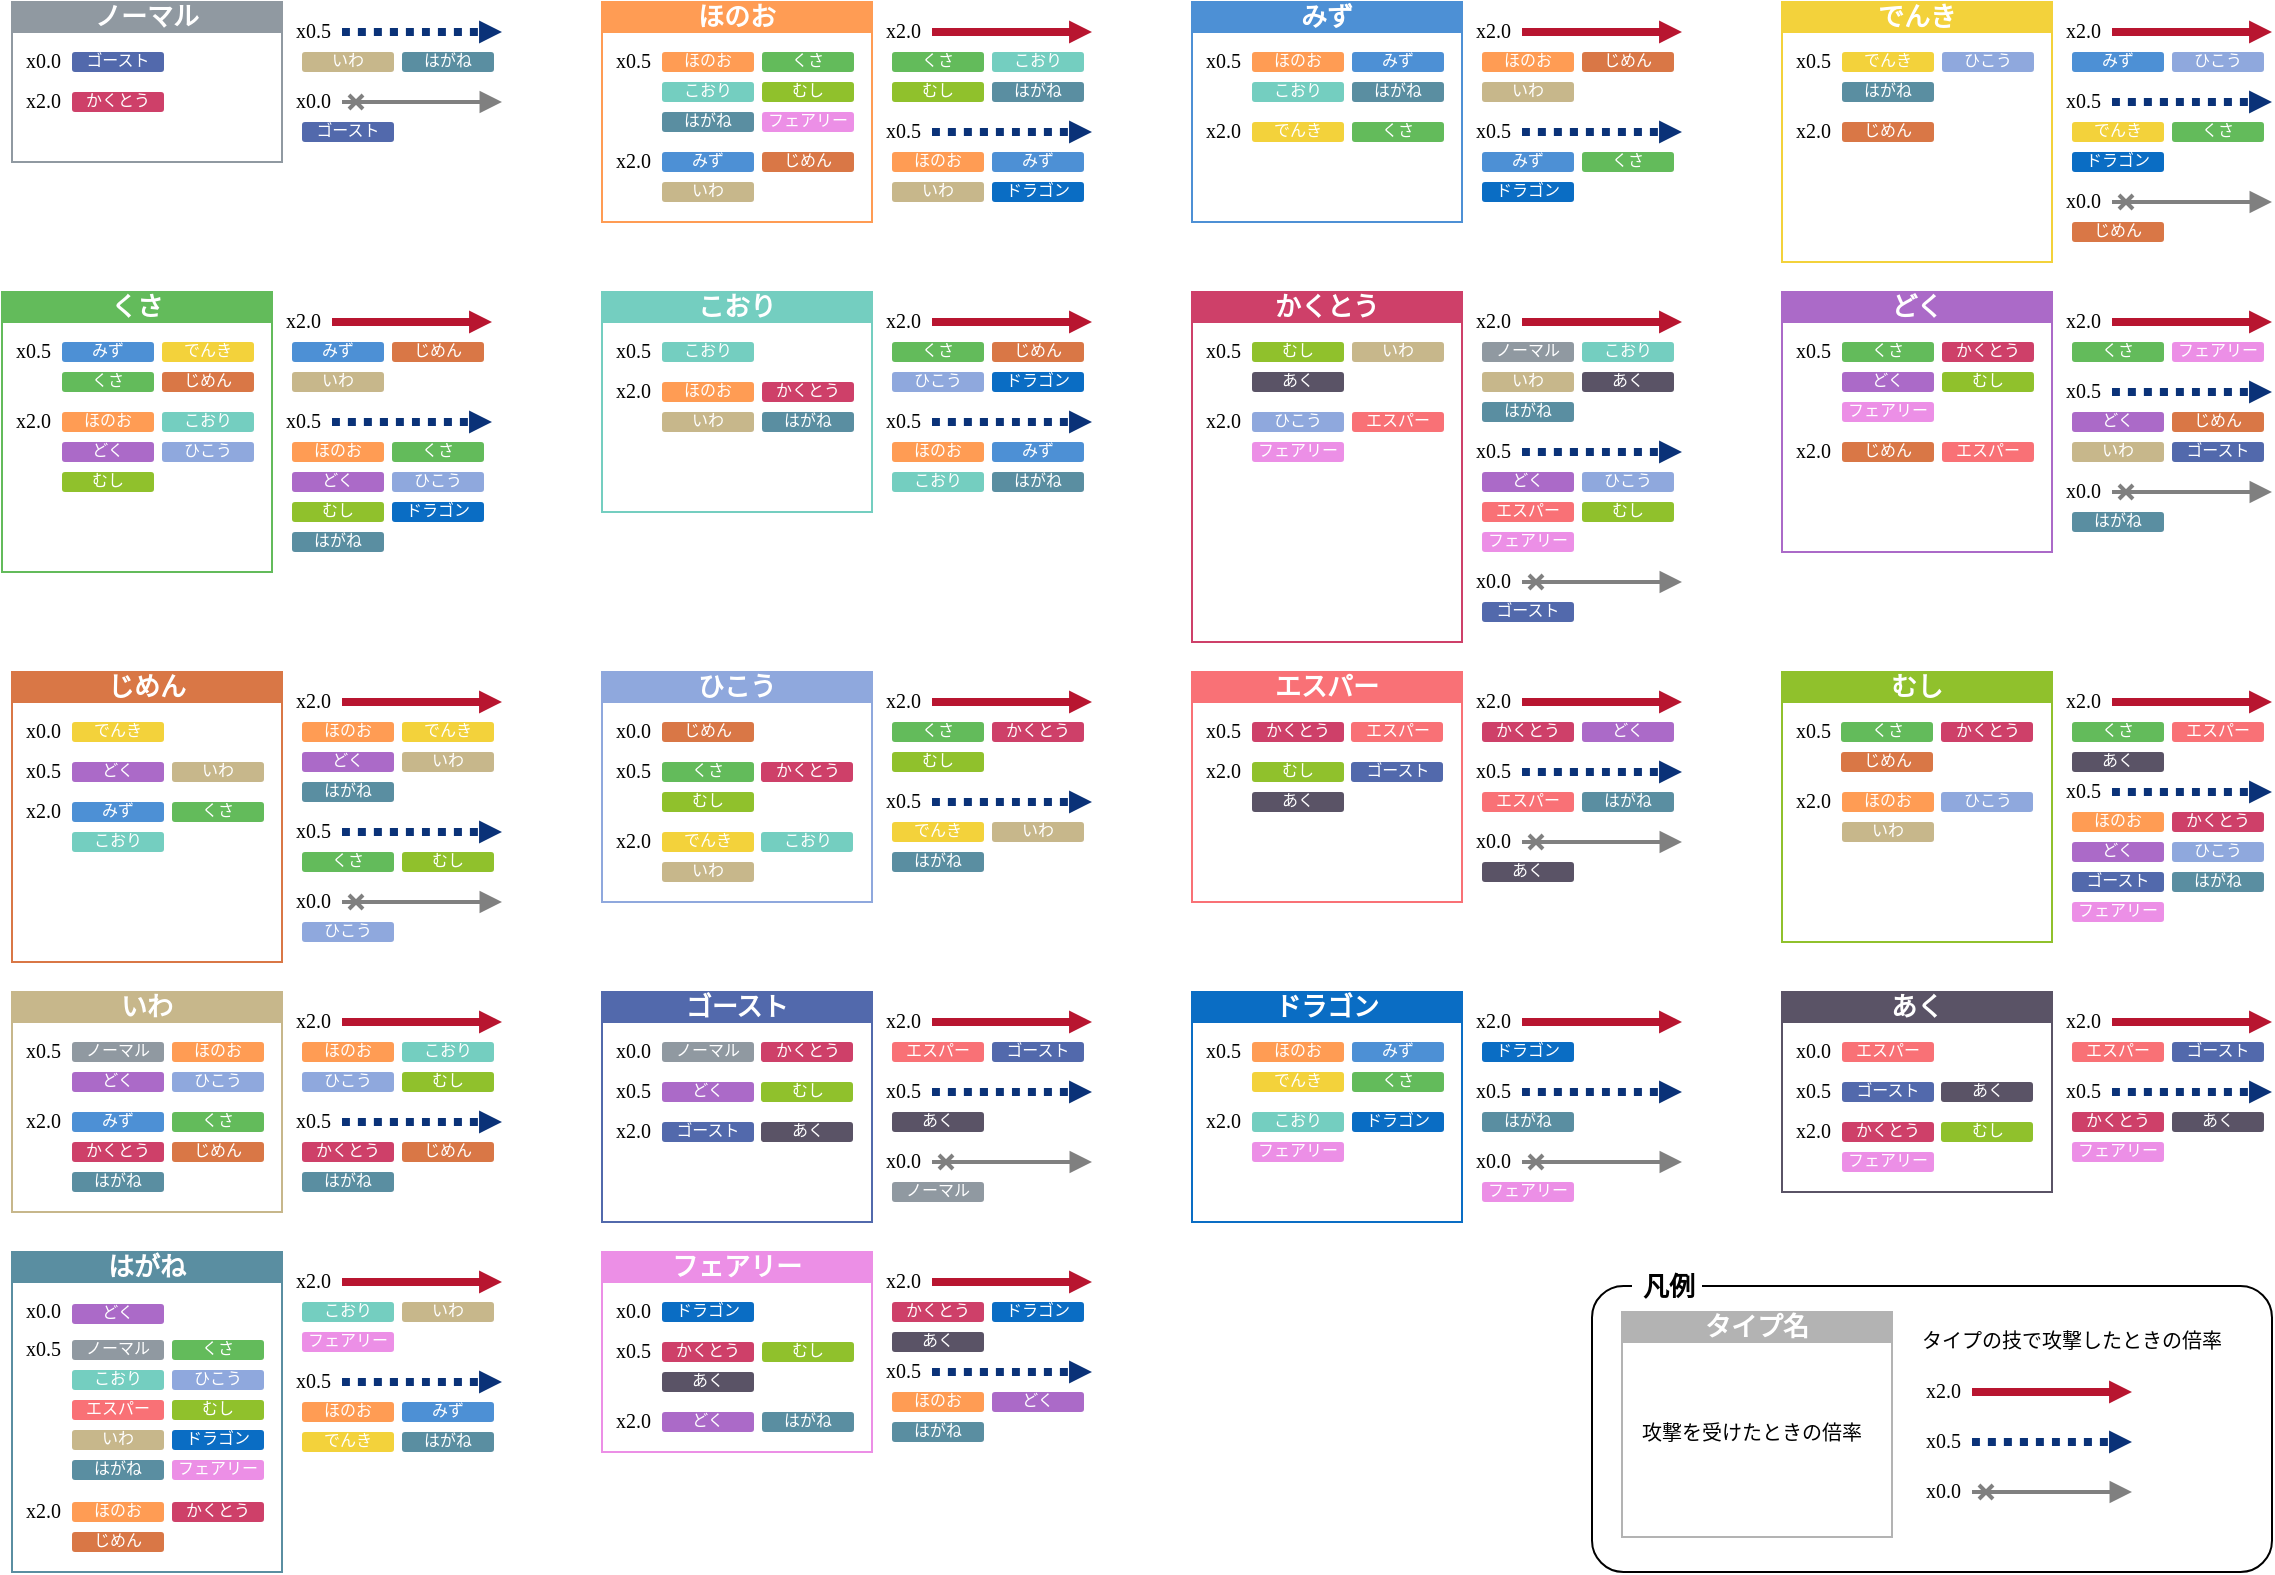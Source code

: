 <mxfile version="20.7.4" type="device"><diagram id="Qr_8famAjaqVTtmJdwXq" name="Page-1"><mxGraphModel dx="1135" dy="617" grid="1" gridSize="5" guides="1" tooltips="1" connect="1" arrows="1" fold="1" page="1" pageScale="1" pageWidth="1169" pageHeight="827" math="0" shadow="0"><root><mxCell id="0"/><mxCell id="d5I39jx0NeOhBKG1ckWR-7" value="legend" style="" parent="0"/><mxCell id="PEvTHKgHDkRlmW3VHJSa-126" value="" style="rounded=1;whiteSpace=wrap;html=1;fontFamily=Noto Sans JP;fontSize=8;fontColor=#000000;gradientColor=none;arcSize=11;fontSource=https%3A%2F%2Ffonts.googleapis.com%2Fcss%3Ffamily%3DNoto%2BSans%2BJP;" parent="d5I39jx0NeOhBKG1ckWR-7" vertex="1"><mxGeometry x="810" y="662" width="340" height="143" as="geometry"/></mxCell><mxCell id="PEvTHKgHDkRlmW3VHJSa-129" value="タイプ名" style="swimlane;whiteSpace=wrap;html=1;labelBackgroundColor=none;fontSize=13;fontColor=#FFFFFF;fillColor=#B3B3B3;labelBorderColor=none;strokeColor=#B3B3B3;startSize=15;verticalAlign=middle;horizontal=1;spacing=0;spacingTop=0;swimlaneFillColor=#FFFFFF;fontFamily=Noto Sans JP;fontSource=https%3A%2F%2Ffonts.googleapis.com%2Fcss%3Ffamily%3DNoto%2BSans%2BJP;spacingBottom=1;" parent="d5I39jx0NeOhBKG1ckWR-7" vertex="1"><mxGeometry x="825" y="675" width="135" height="112.5" as="geometry"><mxRectangle x="925" y="585" width="70" height="40" as="alternateBounds"/></mxGeometry></mxCell><mxCell id="PEvTHKgHDkRlmW3VHJSa-130" value="攻撃を受けたときの倍率" style="text;html=1;strokeColor=none;fillColor=none;align=center;verticalAlign=middle;whiteSpace=wrap;rounded=0;labelBackgroundColor=none;labelBorderColor=none;fontSize=10;fontColor=#000000;fontFamily=Noto Sans JP;fontSource=https%3A%2F%2Ffonts.googleapis.com%2Fcss%3Ffamily%3DNoto%2BSans%2BJP;" parent="PEvTHKgHDkRlmW3VHJSa-129" vertex="1"><mxGeometry y="40" width="130" height="40" as="geometry"/></mxCell><mxCell id="PEvTHKgHDkRlmW3VHJSa-139" value="タイプの技で攻撃したときの倍率" style="text;html=1;strokeColor=none;fillColor=none;align=center;verticalAlign=middle;whiteSpace=wrap;rounded=0;labelBackgroundColor=none;labelBorderColor=none;fontSize=10;fontColor=#000000;fontFamily=Noto Sans JP;fontSource=https%3A%2F%2Ffonts.googleapis.com%2Fcss%3Ffamily%3DNoto%2BSans%2BJP;" parent="d5I39jx0NeOhBKG1ckWR-7" vertex="1"><mxGeometry x="970" y="675" width="160" height="27" as="geometry"/></mxCell><mxCell id="PEvTHKgHDkRlmW3VHJSa-128" value="&lt;p style=&quot;line-height: 100%;&quot;&gt;&lt;font style=&quot;font-size: 13px;&quot;&gt;凡例&lt;/font&gt;&lt;/p&gt;" style="text;strokeColor=none;fillColor=default;html=1;fontSize=24;fontStyle=1;verticalAlign=middle;align=center;fontFamily=Noto Sans JP;fontColor=#000000;gradientColor=none;rounded=1;arcSize=15;fontSource=https%3A%2F%2Ffonts.googleapis.com%2Fcss%3Ffamily%3DNoto%2BSans%2BJP;spacing=0;" parent="d5I39jx0NeOhBKG1ckWR-7" vertex="1"><mxGeometry x="830" y="650" width="35" height="20" as="geometry"/></mxCell><object label="arrow" id="Bx1HaN9AnKahGZ1U_tKp-2"><mxCell style="" parent="0"/></object><mxCell id="adKKj-Pvw6d76sPZAh1R-7" value="x2.0" style="text;html=1;strokeColor=none;fillColor=none;align=left;verticalAlign=middle;whiteSpace=wrap;rounded=0;labelBackgroundColor=none;labelBorderColor=none;fontSize=10;fontColor=#000000;fontFamily=Noto Sans JP;fontSource=https%3A%2F%2Ffonts.googleapis.com%2Fcss%3Ffamily%3DNoto%2BSans%2BJP;spacingBottom=2;fontStyle=0;" parent="Bx1HaN9AnKahGZ1U_tKp-2" vertex="1"><mxGeometry x="455" y="25" width="25" height="20" as="geometry"/></mxCell><mxCell id="adKKj-Pvw6d76sPZAh1R-9" value="" style="endArrow=block;html=1;rounded=0;fontSize=12;startSize=14;endSize=1;sourcePerimeterSpacing=8;targetPerimeterSpacing=8;curved=1;exitX=1;exitY=0.5;exitDx=0;exitDy=0;endFill=1;strokeWidth=4;strokeColor=#B81530;" parent="Bx1HaN9AnKahGZ1U_tKp-2" source="adKKj-Pvw6d76sPZAh1R-7" edge="1"><mxGeometry width="50" height="50" relative="1" as="geometry"><mxPoint x="585" y="160" as="sourcePoint"/><mxPoint x="560" y="35" as="targetPoint"/></mxGeometry></mxCell><mxCell id="adKKj-Pvw6d76sPZAh1R-10" value="x0.5" style="text;html=1;strokeColor=none;fillColor=none;align=left;verticalAlign=middle;whiteSpace=wrap;rounded=0;labelBackgroundColor=none;labelBorderColor=none;fontSize=10;fontColor=#000000;fontFamily=Noto Sans JP;fontSource=https%3A%2F%2Ffonts.googleapis.com%2Fcss%3Ffamily%3DNoto%2BSans%2BJP;spacingBottom=2;fontStyle=0;" parent="Bx1HaN9AnKahGZ1U_tKp-2" vertex="1"><mxGeometry x="455" y="75" width="25" height="20" as="geometry"/></mxCell><mxCell id="adKKj-Pvw6d76sPZAh1R-11" value="" style="endArrow=block;html=1;rounded=0;fontSize=12;startSize=14;endSize=1;sourcePerimeterSpacing=8;targetPerimeterSpacing=8;curved=1;exitX=1;exitY=0.5;exitDx=0;exitDy=0;endFill=1;strokeWidth=4;strokeColor=#0A3278;dashed=1;dashPattern=1 1;" parent="Bx1HaN9AnKahGZ1U_tKp-2" source="adKKj-Pvw6d76sPZAh1R-10" edge="1"><mxGeometry width="50" height="50" relative="1" as="geometry"><mxPoint x="580" y="205" as="sourcePoint"/><mxPoint x="560" y="85" as="targetPoint"/></mxGeometry></mxCell><mxCell id="adKKj-Pvw6d76sPZAh1R-14" value="くさ" style="rounded=1;whiteSpace=wrap;html=1;labelBackgroundColor=none;fontSize=8;fontColor=#FFFFFF;fillColor=#63bb5b;strokeColor=none;fontStyle=0;spacing=0;spacingTop=0;fontFamily=Noto Sans JP;fontSource=https%3A%2F%2Ffonts.googleapis.com%2Fcss%3Ffamily%3DNoto%2BSans%2BJP;spacingBottom=2;" parent="Bx1HaN9AnKahGZ1U_tKp-2" vertex="1"><mxGeometry x="460" y="45" width="46" height="10" as="geometry"/></mxCell><mxCell id="adKKj-Pvw6d76sPZAh1R-15" value="こおり" style="rounded=1;whiteSpace=wrap;html=1;labelBackgroundColor=none;fontSize=8;fontColor=#FFFFFF;fillColor=#74cec0;strokeColor=none;fontStyle=0;spacing=0;spacingTop=0;fontFamily=Noto Sans JP;fontSource=https%3A%2F%2Ffonts.googleapis.com%2Fcss%3Ffamily%3DNoto%2BSans%2BJP;spacingBottom=2;" parent="Bx1HaN9AnKahGZ1U_tKp-2" vertex="1"><mxGeometry x="510" y="45" width="46" height="10" as="geometry"/></mxCell><mxCell id="adKKj-Pvw6d76sPZAh1R-16" value="むし" style="rounded=1;whiteSpace=wrap;html=1;labelBackgroundColor=none;fontSize=8;fontColor=#FFFFFF;fillColor=#90c12c;strokeColor=none;fontStyle=0;spacing=0;spacingTop=0;fontFamily=Noto Sans JP;fontSource=https%3A%2F%2Ffonts.googleapis.com%2Fcss%3Ffamily%3DNoto%2BSans%2BJP;spacingBottom=2;" parent="Bx1HaN9AnKahGZ1U_tKp-2" vertex="1"><mxGeometry x="460" y="60" width="46" height="10" as="geometry"/></mxCell><mxCell id="adKKj-Pvw6d76sPZAh1R-17" value="はがね" style="rounded=1;whiteSpace=wrap;html=1;labelBackgroundColor=none;fontSize=8;fontColor=#FFFFFF;fillColor=#5a8ea1;strokeColor=none;fontStyle=0;spacing=0;spacingTop=0;fontFamily=Noto Sans JP;fontSource=https%3A%2F%2Ffonts.googleapis.com%2Fcss%3Ffamily%3DNoto%2BSans%2BJP;spacingBottom=2;" parent="Bx1HaN9AnKahGZ1U_tKp-2" vertex="1"><mxGeometry x="510" y="60" width="46" height="10" as="geometry"/></mxCell><mxCell id="adKKj-Pvw6d76sPZAh1R-18" value="ほのお" style="rounded=1;whiteSpace=wrap;html=1;labelBackgroundColor=none;fontSize=8;fontColor=#FFFFFF;fillColor=#ff9c54;strokeColor=none;fontStyle=0;spacing=0;spacingTop=0;fontFamily=Noto Sans JP;fontSource=https%3A%2F%2Ffonts.googleapis.com%2Fcss%3Ffamily%3DNoto%2BSans%2BJP;spacingBottom=2;" parent="Bx1HaN9AnKahGZ1U_tKp-2" vertex="1"><mxGeometry x="460" y="95" width="46" height="10" as="geometry"/></mxCell><mxCell id="adKKj-Pvw6d76sPZAh1R-19" value="みず" style="rounded=1;whiteSpace=wrap;html=1;labelBackgroundColor=none;fontSize=8;fontColor=#FFFFFF;fillColor=#4d90d5;strokeColor=none;fontStyle=0;spacing=0;spacingTop=0;fontFamily=Noto Sans JP;fontSource=https%3A%2F%2Ffonts.googleapis.com%2Fcss%3Ffamily%3DNoto%2BSans%2BJP;spacingBottom=2;" parent="Bx1HaN9AnKahGZ1U_tKp-2" vertex="1"><mxGeometry x="510" y="95" width="46" height="10" as="geometry"/></mxCell><mxCell id="adKKj-Pvw6d76sPZAh1R-21" value="いわ" style="rounded=1;whiteSpace=wrap;html=1;labelBackgroundColor=none;fontSize=8;fontColor=#FFFFFF;fillColor=#c7b78b;strokeColor=none;fontStyle=0;spacing=0;spacingTop=0;fontFamily=Noto Sans JP;fontSource=https%3A%2F%2Ffonts.googleapis.com%2Fcss%3Ffamily%3DNoto%2BSans%2BJP;spacingBottom=2;" parent="Bx1HaN9AnKahGZ1U_tKp-2" vertex="1"><mxGeometry x="460" y="110" width="46" height="10" as="geometry"/></mxCell><mxCell id="adKKj-Pvw6d76sPZAh1R-22" value="ドラゴン" style="rounded=1;whiteSpace=wrap;html=1;labelBackgroundColor=none;fontSize=8;fontColor=#FFFFFF;fillColor=#0a6dc4;strokeColor=none;fontStyle=0;spacing=0;spacingTop=0;fontFamily=Noto Sans JP;fontSource=https%3A%2F%2Ffonts.googleapis.com%2Fcss%3Ffamily%3DNoto%2BSans%2BJP;spacingBottom=2;" parent="Bx1HaN9AnKahGZ1U_tKp-2" vertex="1"><mxGeometry x="510" y="110" width="46" height="10" as="geometry"/></mxCell><mxCell id="adKKj-Pvw6d76sPZAh1R-23" value="x0.0" style="text;html=1;strokeColor=none;fillColor=none;align=left;verticalAlign=middle;whiteSpace=wrap;rounded=0;labelBackgroundColor=none;labelBorderColor=none;fontSize=10;fontColor=#000000;fontFamily=Noto Sans JP;fontSource=https%3A%2F%2Ffonts.googleapis.com%2Fcss%3Ffamily%3DNoto%2BSans%2BJP;spacingBottom=2;" parent="Bx1HaN9AnKahGZ1U_tKp-2" vertex="1"><mxGeometry x="750" y="590" width="25" height="20" as="geometry"/></mxCell><mxCell id="adKKj-Pvw6d76sPZAh1R-24" value="" style="endArrow=block;html=1;rounded=0;fontSize=12;startSize=4;endSize=6;sourcePerimeterSpacing=8;targetPerimeterSpacing=8;curved=1;exitX=1;exitY=0.5;exitDx=0;exitDy=0;endFill=1;strokeWidth=2;strokeColor=#808080;startArrow=cross;startFill=0;" parent="Bx1HaN9AnKahGZ1U_tKp-2" source="adKKj-Pvw6d76sPZAh1R-23" edge="1"><mxGeometry width="50" height="50" relative="1" as="geometry"><mxPoint x="875" y="720" as="sourcePoint"/><mxPoint x="855" y="600" as="targetPoint"/></mxGeometry></mxCell><mxCell id="adKKj-Pvw6d76sPZAh1R-26" value="x2.0" style="text;html=1;strokeColor=none;fillColor=none;align=left;verticalAlign=middle;whiteSpace=wrap;rounded=0;labelBackgroundColor=none;labelBorderColor=none;fontSize=10;fontColor=#000000;fontFamily=Noto Sans JP;fontSource=https%3A%2F%2Ffonts.googleapis.com%2Fcss%3Ffamily%3DNoto%2BSans%2BJP;spacingBottom=2;fontStyle=0;" parent="Bx1HaN9AnKahGZ1U_tKp-2" vertex="1"><mxGeometry x="750" y="520" width="25" height="20" as="geometry"/></mxCell><mxCell id="adKKj-Pvw6d76sPZAh1R-27" value="" style="endArrow=block;html=1;rounded=0;fontSize=12;startSize=14;endSize=1;sourcePerimeterSpacing=8;targetPerimeterSpacing=8;curved=1;exitX=1;exitY=0.5;exitDx=0;exitDy=0;endFill=1;strokeWidth=4;strokeColor=#B81530;" parent="Bx1HaN9AnKahGZ1U_tKp-2" source="adKKj-Pvw6d76sPZAh1R-26" edge="1"><mxGeometry width="50" height="50" relative="1" as="geometry"><mxPoint x="880" y="655" as="sourcePoint"/><mxPoint x="855.0" y="530" as="targetPoint"/></mxGeometry></mxCell><mxCell id="adKKj-Pvw6d76sPZAh1R-28" value="ドラゴン" style="rounded=1;whiteSpace=wrap;html=1;labelBackgroundColor=none;fontSize=8;fontColor=#FFFFFF;fillColor=#0a6dc4;strokeColor=none;fontStyle=0;spacing=0;spacingTop=0;fontFamily=Noto Sans JP;fontSource=https%3A%2F%2Ffonts.googleapis.com%2Fcss%3Ffamily%3DNoto%2BSans%2BJP;spacingBottom=2;" parent="Bx1HaN9AnKahGZ1U_tKp-2" vertex="1"><mxGeometry x="755" y="540" width="46" height="10" as="geometry"/></mxCell><mxCell id="adKKj-Pvw6d76sPZAh1R-29" value="" style="endArrow=block;html=1;rounded=0;fontSize=12;startSize=14;endSize=1;sourcePerimeterSpacing=8;targetPerimeterSpacing=8;curved=1;exitX=1;exitY=0.5;exitDx=0;exitDy=0;endFill=1;strokeWidth=4;strokeColor=#0A3278;dashed=1;dashPattern=1 1;" parent="Bx1HaN9AnKahGZ1U_tKp-2" source="adKKj-Pvw6d76sPZAh1R-30" edge="1"><mxGeometry width="50" height="50" relative="1" as="geometry"><mxPoint x="875" y="685" as="sourcePoint"/><mxPoint x="855.0" y="565" as="targetPoint"/></mxGeometry></mxCell><mxCell id="adKKj-Pvw6d76sPZAh1R-30" value="x0.5" style="text;html=1;strokeColor=none;fillColor=none;align=left;verticalAlign=middle;whiteSpace=wrap;rounded=0;labelBackgroundColor=none;labelBorderColor=none;fontSize=10;fontColor=#000000;fontFamily=Noto Sans JP;fontSource=https%3A%2F%2Ffonts.googleapis.com%2Fcss%3Ffamily%3DNoto%2BSans%2BJP;spacingBottom=2;fontStyle=0;" parent="Bx1HaN9AnKahGZ1U_tKp-2" vertex="1"><mxGeometry x="750" y="555" width="25" height="20" as="geometry"/></mxCell><mxCell id="adKKj-Pvw6d76sPZAh1R-31" value="はがね" style="rounded=1;whiteSpace=wrap;html=1;labelBackgroundColor=none;fontSize=8;fontColor=#FFFFFF;fillColor=#5a8ea1;strokeColor=none;fontStyle=0;spacing=0;spacingTop=0;fontFamily=Noto Sans JP;fontSource=https%3A%2F%2Ffonts.googleapis.com%2Fcss%3Ffamily%3DNoto%2BSans%2BJP;spacingBottom=2;" parent="Bx1HaN9AnKahGZ1U_tKp-2" vertex="1"><mxGeometry x="1050" y="275" width="46" height="10" as="geometry"/></mxCell><mxCell id="adKKj-Pvw6d76sPZAh1R-32" value="フェアリー" style="rounded=1;whiteSpace=wrap;html=1;labelBackgroundColor=none;fontSize=8;fontColor=#FFFFFF;fillColor=#ec8fe6;strokeColor=none;fontStyle=0;spacing=0;spacingTop=0;fontFamily=Noto Sans JP;fontSource=https%3A%2F%2Ffonts.googleapis.com%2Fcss%3Ffamily%3DNoto%2BSans%2BJP;spacingBottom=2;" parent="Bx1HaN9AnKahGZ1U_tKp-2" vertex="1"><mxGeometry x="755" y="610" width="46" height="10" as="geometry"/></mxCell><mxCell id="adKKj-Pvw6d76sPZAh1R-33" value="x2.0" style="text;html=1;strokeColor=none;fillColor=none;align=left;verticalAlign=middle;whiteSpace=wrap;rounded=0;labelBackgroundColor=none;labelBorderColor=none;fontSize=10;fontColor=#000000;fontFamily=Noto Sans JP;fontSource=https%3A%2F%2Ffonts.googleapis.com%2Fcss%3Ffamily%3DNoto%2BSans%2BJP;spacingBottom=2;fontStyle=0;" parent="Bx1HaN9AnKahGZ1U_tKp-2" vertex="1"><mxGeometry x="155" y="170" width="25" height="20" as="geometry"/></mxCell><mxCell id="adKKj-Pvw6d76sPZAh1R-34" value="" style="endArrow=block;html=1;rounded=0;fontSize=12;startSize=14;endSize=1;sourcePerimeterSpacing=8;targetPerimeterSpacing=8;curved=1;exitX=1;exitY=0.5;exitDx=0;exitDy=0;endFill=1;strokeWidth=4;strokeColor=#B81530;" parent="Bx1HaN9AnKahGZ1U_tKp-2" source="adKKj-Pvw6d76sPZAh1R-33" edge="1"><mxGeometry width="50" height="50" relative="1" as="geometry"><mxPoint x="285" y="305" as="sourcePoint"/><mxPoint x="260.0" y="180" as="targetPoint"/></mxGeometry></mxCell><mxCell id="adKKj-Pvw6d76sPZAh1R-35" value="みず" style="rounded=1;whiteSpace=wrap;html=1;labelBackgroundColor=none;fontSize=8;fontColor=#FFFFFF;fillColor=#4d90d5;strokeColor=none;fontStyle=0;spacing=0;spacingTop=0;fontFamily=Noto Sans JP;fontSource=https%3A%2F%2Ffonts.googleapis.com%2Fcss%3Ffamily%3DNoto%2BSans%2BJP;spacingBottom=2;" parent="Bx1HaN9AnKahGZ1U_tKp-2" vertex="1"><mxGeometry x="160" y="190" width="46" height="10" as="geometry"/></mxCell><mxCell id="adKKj-Pvw6d76sPZAh1R-36" value="じめん" style="rounded=1;whiteSpace=wrap;html=1;labelBackgroundColor=none;fontSize=8;fontColor=#FFFFFF;fillColor=#d97746;strokeColor=none;fontStyle=0;spacing=0;spacingTop=0;fontFamily=Noto Sans JP;fontSource=https%3A%2F%2Ffonts.googleapis.com%2Fcss%3Ffamily%3DNoto%2BSans%2BJP;spacingBottom=2;" parent="Bx1HaN9AnKahGZ1U_tKp-2" vertex="1"><mxGeometry x="210" y="190" width="46" height="10" as="geometry"/></mxCell><mxCell id="adKKj-Pvw6d76sPZAh1R-37" value="いわ" style="rounded=1;whiteSpace=wrap;html=1;labelBackgroundColor=none;fontSize=8;fontColor=#FFFFFF;fillColor=#c7b78b;strokeColor=none;fontStyle=0;spacing=0;spacingTop=0;fontFamily=Noto Sans JP;fontSource=https%3A%2F%2Ffonts.googleapis.com%2Fcss%3Ffamily%3DNoto%2BSans%2BJP;spacingBottom=2;" parent="Bx1HaN9AnKahGZ1U_tKp-2" vertex="1"><mxGeometry x="160" y="205" width="46" height="10" as="geometry"/></mxCell><mxCell id="adKKj-Pvw6d76sPZAh1R-38" value="" style="endArrow=block;html=1;rounded=0;fontSize=12;startSize=14;endSize=1;sourcePerimeterSpacing=8;targetPerimeterSpacing=8;curved=1;exitX=1;exitY=0.5;exitDx=0;exitDy=0;endFill=1;strokeWidth=4;strokeColor=#0A3278;dashed=1;dashPattern=1 1;" parent="Bx1HaN9AnKahGZ1U_tKp-2" source="adKKj-Pvw6d76sPZAh1R-39" edge="1"><mxGeometry width="50" height="50" relative="1" as="geometry"><mxPoint x="280" y="350" as="sourcePoint"/><mxPoint x="260.0" y="230" as="targetPoint"/></mxGeometry></mxCell><mxCell id="adKKj-Pvw6d76sPZAh1R-39" value="x0.5" style="text;html=1;strokeColor=none;fillColor=none;align=left;verticalAlign=middle;whiteSpace=wrap;rounded=0;labelBackgroundColor=none;labelBorderColor=none;fontSize=10;fontColor=#000000;fontFamily=Noto Sans JP;fontSource=https%3A%2F%2Ffonts.googleapis.com%2Fcss%3Ffamily%3DNoto%2BSans%2BJP;spacingBottom=2;fontStyle=0;" parent="Bx1HaN9AnKahGZ1U_tKp-2" vertex="1"><mxGeometry x="155" y="220" width="25" height="20" as="geometry"/></mxCell><mxCell id="adKKj-Pvw6d76sPZAh1R-40" value="ほのお" style="rounded=1;whiteSpace=wrap;html=1;labelBackgroundColor=none;fontSize=8;fontColor=#FFFFFF;fillColor=#ff9c54;strokeColor=none;fontStyle=0;spacing=0;spacingTop=0;fontFamily=Noto Sans JP;fontSource=https%3A%2F%2Ffonts.googleapis.com%2Fcss%3Ffamily%3DNoto%2BSans%2BJP;spacingBottom=2;" parent="Bx1HaN9AnKahGZ1U_tKp-2" vertex="1"><mxGeometry x="160" y="240" width="46" height="10" as="geometry"/></mxCell><mxCell id="adKKj-Pvw6d76sPZAh1R-41" value="くさ" style="rounded=1;whiteSpace=wrap;html=1;labelBackgroundColor=none;fontSize=8;fontColor=#FFFFFF;fillColor=#63bb5b;strokeColor=none;fontStyle=0;spacing=0;spacingTop=0;fontFamily=Noto Sans JP;fontSource=https%3A%2F%2Ffonts.googleapis.com%2Fcss%3Ffamily%3DNoto%2BSans%2BJP;spacingBottom=2;" parent="Bx1HaN9AnKahGZ1U_tKp-2" vertex="1"><mxGeometry x="210" y="240" width="46" height="10" as="geometry"/></mxCell><mxCell id="adKKj-Pvw6d76sPZAh1R-42" value="どく" style="rounded=1;whiteSpace=wrap;html=1;labelBackgroundColor=none;fontSize=8;fontColor=#FFFFFF;fillColor=#ab6ac8;strokeColor=none;fontStyle=0;spacing=0;spacingTop=0;fontFamily=Noto Sans JP;fontSource=https%3A%2F%2Ffonts.googleapis.com%2Fcss%3Ffamily%3DNoto%2BSans%2BJP;spacingBottom=2;" parent="Bx1HaN9AnKahGZ1U_tKp-2" vertex="1"><mxGeometry x="160" y="255" width="46" height="10" as="geometry"/></mxCell><mxCell id="adKKj-Pvw6d76sPZAh1R-43" value="ひこう" style="rounded=1;whiteSpace=wrap;html=1;labelBackgroundColor=none;fontSize=8;fontColor=#FFFFFF;fillColor=#8fa8dd;strokeColor=none;fontStyle=0;spacing=0;spacingTop=0;fontFamily=Noto Sans JP;fontSource=https%3A%2F%2Ffonts.googleapis.com%2Fcss%3Ffamily%3DNoto%2BSans%2BJP;spacingBottom=2;" parent="Bx1HaN9AnKahGZ1U_tKp-2" vertex="1"><mxGeometry x="210" y="255" width="46" height="10" as="geometry"/></mxCell><mxCell id="adKKj-Pvw6d76sPZAh1R-44" value="むし" style="rounded=1;whiteSpace=wrap;html=1;labelBackgroundColor=none;fontSize=8;fontColor=#FFFFFF;fillColor=#90c12c;strokeColor=none;fontStyle=0;spacing=0;spacingTop=0;fontFamily=Noto Sans JP;fontSource=https%3A%2F%2Ffonts.googleapis.com%2Fcss%3Ffamily%3DNoto%2BSans%2BJP;spacingBottom=2;" parent="Bx1HaN9AnKahGZ1U_tKp-2" vertex="1"><mxGeometry x="160" y="270" width="46" height="10" as="geometry"/></mxCell><mxCell id="adKKj-Pvw6d76sPZAh1R-45" value="ドラゴン" style="rounded=1;whiteSpace=wrap;html=1;labelBackgroundColor=none;fontSize=8;fontColor=#FFFFFF;fillColor=#0a6dc4;strokeColor=none;fontStyle=0;spacing=0;spacingTop=0;fontFamily=Noto Sans JP;fontSource=https%3A%2F%2Ffonts.googleapis.com%2Fcss%3Ffamily%3DNoto%2BSans%2BJP;spacingBottom=2;" parent="Bx1HaN9AnKahGZ1U_tKp-2" vertex="1"><mxGeometry x="210" y="270" width="46" height="10" as="geometry"/></mxCell><mxCell id="adKKj-Pvw6d76sPZAh1R-46" value="はがね" style="rounded=1;whiteSpace=wrap;html=1;labelBackgroundColor=none;fontSize=8;fontColor=#FFFFFF;fillColor=#5a8ea1;strokeColor=none;fontStyle=0;spacing=0;spacingTop=0;fontFamily=Noto Sans JP;fontSource=https%3A%2F%2Ffonts.googleapis.com%2Fcss%3Ffamily%3DNoto%2BSans%2BJP;spacingBottom=2;" parent="Bx1HaN9AnKahGZ1U_tKp-2" vertex="1"><mxGeometry x="160" y="285" width="46" height="10" as="geometry"/></mxCell><mxCell id="adKKj-Pvw6d76sPZAh1R-47" value="x2.0" style="text;html=1;strokeColor=none;fillColor=none;align=left;verticalAlign=middle;whiteSpace=wrap;rounded=0;labelBackgroundColor=none;labelBorderColor=none;fontSize=10;fontColor=#000000;fontFamily=Noto Sans JP;fontSource=https%3A%2F%2Ffonts.googleapis.com%2Fcss%3Ffamily%3DNoto%2BSans%2BJP;spacingBottom=2;fontStyle=0;" parent="Bx1HaN9AnKahGZ1U_tKp-2" vertex="1"><mxGeometry x="1045" y="25" width="25" height="20" as="geometry"/></mxCell><mxCell id="adKKj-Pvw6d76sPZAh1R-48" value="" style="endArrow=block;html=1;rounded=0;fontSize=12;startSize=14;endSize=1;sourcePerimeterSpacing=8;targetPerimeterSpacing=8;curved=1;exitX=1;exitY=0.5;exitDx=0;exitDy=0;endFill=1;strokeWidth=4;strokeColor=#B81530;" parent="Bx1HaN9AnKahGZ1U_tKp-2" source="adKKj-Pvw6d76sPZAh1R-47" edge="1"><mxGeometry width="50" height="50" relative="1" as="geometry"><mxPoint x="1175" y="160" as="sourcePoint"/><mxPoint x="1150.0" y="35" as="targetPoint"/></mxGeometry></mxCell><mxCell id="adKKj-Pvw6d76sPZAh1R-51" value="みず" style="rounded=1;whiteSpace=wrap;html=1;labelBackgroundColor=none;fontSize=8;fontColor=#FFFFFF;fillColor=#4d90d5;strokeColor=none;fontStyle=0;spacing=0;spacingTop=0;fontFamily=Noto Sans JP;fontSource=https%3A%2F%2Ffonts.googleapis.com%2Fcss%3Ffamily%3DNoto%2BSans%2BJP;spacingBottom=2;" parent="Bx1HaN9AnKahGZ1U_tKp-2" vertex="1"><mxGeometry x="1050" y="45" width="46" height="10" as="geometry"/></mxCell><mxCell id="adKKj-Pvw6d76sPZAh1R-52" value="ひこう" style="rounded=1;whiteSpace=wrap;html=1;labelBackgroundColor=none;fontSize=8;fontColor=#FFFFFF;fillColor=#8fa8dd;strokeColor=none;fontStyle=0;spacing=0;spacingTop=0;fontFamily=Noto Sans JP;fontSource=https%3A%2F%2Ffonts.googleapis.com%2Fcss%3Ffamily%3DNoto%2BSans%2BJP;spacingBottom=2;" parent="Bx1HaN9AnKahGZ1U_tKp-2" vertex="1"><mxGeometry x="1100" y="45" width="46" height="10" as="geometry"/></mxCell><mxCell id="adKKj-Pvw6d76sPZAh1R-53" value="x0.5" style="text;html=1;strokeColor=none;fillColor=none;align=left;verticalAlign=middle;whiteSpace=wrap;rounded=0;labelBackgroundColor=none;labelBorderColor=none;fontSize=10;fontColor=#000000;fontFamily=Noto Sans JP;fontSource=https%3A%2F%2Ffonts.googleapis.com%2Fcss%3Ffamily%3DNoto%2BSans%2BJP;spacingBottom=2;fontStyle=0;" parent="Bx1HaN9AnKahGZ1U_tKp-2" vertex="1"><mxGeometry x="1045" y="60" width="25" height="20" as="geometry"/></mxCell><mxCell id="adKKj-Pvw6d76sPZAh1R-54" value="" style="endArrow=block;html=1;rounded=0;fontSize=12;startSize=14;endSize=1;sourcePerimeterSpacing=8;targetPerimeterSpacing=8;curved=1;exitX=1;exitY=0.5;exitDx=0;exitDy=0;endFill=1;strokeWidth=4;strokeColor=#0A3278;dashed=1;dashPattern=1 1;" parent="Bx1HaN9AnKahGZ1U_tKp-2" source="adKKj-Pvw6d76sPZAh1R-53" edge="1"><mxGeometry width="50" height="50" relative="1" as="geometry"><mxPoint x="1170" y="190" as="sourcePoint"/><mxPoint x="1150.0" y="70" as="targetPoint"/></mxGeometry></mxCell><mxCell id="adKKj-Pvw6d76sPZAh1R-55" value="でんき" style="rounded=1;whiteSpace=wrap;html=1;labelBackgroundColor=none;fontSize=8;fontColor=#FFFFFF;fillColor=#f3d23b;strokeColor=none;fontStyle=0;spacing=0;spacingTop=0;fontFamily=Noto Sans JP;fontSource=https%3A%2F%2Ffonts.googleapis.com%2Fcss%3Ffamily%3DNoto%2BSans%2BJP;spacingBottom=2;" parent="Bx1HaN9AnKahGZ1U_tKp-2" vertex="1"><mxGeometry x="1050" y="80" width="46" height="10" as="geometry"/></mxCell><mxCell id="adKKj-Pvw6d76sPZAh1R-56" value="くさ" style="rounded=1;whiteSpace=wrap;html=1;labelBackgroundColor=none;fontSize=8;fontColor=#FFFFFF;fillColor=#63bb5b;strokeColor=none;fontStyle=0;spacing=0;spacingTop=0;fontFamily=Noto Sans JP;fontSource=https%3A%2F%2Ffonts.googleapis.com%2Fcss%3Ffamily%3DNoto%2BSans%2BJP;spacingBottom=2;" parent="Bx1HaN9AnKahGZ1U_tKp-2" vertex="1"><mxGeometry x="1100" y="80" width="46" height="10" as="geometry"/></mxCell><mxCell id="adKKj-Pvw6d76sPZAh1R-57" value="ドラゴン" style="rounded=1;whiteSpace=wrap;html=1;labelBackgroundColor=none;fontSize=8;fontColor=#FFFFFF;fillColor=#0a6dc4;strokeColor=none;fontStyle=0;spacing=0;spacingTop=0;fontFamily=Noto Sans JP;fontSource=https%3A%2F%2Ffonts.googleapis.com%2Fcss%3Ffamily%3DNoto%2BSans%2BJP;spacingBottom=2;" parent="Bx1HaN9AnKahGZ1U_tKp-2" vertex="1"><mxGeometry x="1050" y="95" width="46" height="10" as="geometry"/></mxCell><mxCell id="adKKj-Pvw6d76sPZAh1R-58" value="x0.0" style="text;html=1;strokeColor=none;fillColor=none;align=left;verticalAlign=middle;whiteSpace=wrap;rounded=0;labelBackgroundColor=none;labelBorderColor=none;fontSize=10;fontColor=#000000;fontFamily=Noto Sans JP;fontSource=https%3A%2F%2Ffonts.googleapis.com%2Fcss%3Ffamily%3DNoto%2BSans%2BJP;spacingBottom=2;" parent="Bx1HaN9AnKahGZ1U_tKp-2" vertex="1"><mxGeometry x="1045" y="110" width="25" height="20" as="geometry"/></mxCell><mxCell id="adKKj-Pvw6d76sPZAh1R-59" value="" style="endArrow=block;html=1;rounded=0;fontSize=12;startSize=4;endSize=6;sourcePerimeterSpacing=8;targetPerimeterSpacing=8;curved=1;exitX=1;exitY=0.5;exitDx=0;exitDy=0;endFill=1;strokeWidth=2;strokeColor=#808080;startArrow=cross;startFill=0;" parent="Bx1HaN9AnKahGZ1U_tKp-2" source="adKKj-Pvw6d76sPZAh1R-58" edge="1"><mxGeometry width="50" height="50" relative="1" as="geometry"><mxPoint x="1170" y="240" as="sourcePoint"/><mxPoint x="1150" y="120" as="targetPoint"/></mxGeometry></mxCell><mxCell id="adKKj-Pvw6d76sPZAh1R-60" value="じめん" style="rounded=1;whiteSpace=wrap;html=1;labelBackgroundColor=none;fontSize=8;fontColor=#FFFFFF;fillColor=#d97746;strokeColor=none;fontStyle=0;spacing=0;spacingTop=0;fontFamily=Noto Sans JP;fontSource=https%3A%2F%2Ffonts.googleapis.com%2Fcss%3Ffamily%3DNoto%2BSans%2BJP;spacingBottom=2;" parent="Bx1HaN9AnKahGZ1U_tKp-2" vertex="1"><mxGeometry x="1050" y="130" width="46" height="10" as="geometry"/></mxCell><mxCell id="adKKj-Pvw6d76sPZAh1R-63" value="x2.0" style="text;html=1;strokeColor=none;fillColor=none;align=left;verticalAlign=middle;whiteSpace=wrap;rounded=0;labelBackgroundColor=none;labelBorderColor=none;fontSize=10;fontColor=#000000;fontFamily=Noto Sans JP;fontSource=https%3A%2F%2Ffonts.googleapis.com%2Fcss%3Ffamily%3DNoto%2BSans%2BJP;spacingBottom=2;fontStyle=0;" parent="Bx1HaN9AnKahGZ1U_tKp-2" vertex="1"><mxGeometry x="455" y="360" width="25" height="20" as="geometry"/></mxCell><mxCell id="adKKj-Pvw6d76sPZAh1R-64" value="" style="endArrow=block;html=1;rounded=0;fontSize=12;startSize=14;endSize=1;sourcePerimeterSpacing=8;targetPerimeterSpacing=8;curved=1;exitX=1;exitY=0.5;exitDx=0;exitDy=0;endFill=1;strokeWidth=4;strokeColor=#B81530;" parent="Bx1HaN9AnKahGZ1U_tKp-2" source="adKKj-Pvw6d76sPZAh1R-63" edge="1"><mxGeometry width="50" height="50" relative="1" as="geometry"><mxPoint x="585" y="495" as="sourcePoint"/><mxPoint x="560.0" y="370" as="targetPoint"/></mxGeometry></mxCell><mxCell id="adKKj-Pvw6d76sPZAh1R-65" value="くさ" style="rounded=1;whiteSpace=wrap;html=1;labelBackgroundColor=none;fontSize=8;fontColor=#FFFFFF;fillColor=#63bb5b;strokeColor=none;fontStyle=0;spacing=0;spacingTop=0;fontFamily=Noto Sans JP;fontSource=https%3A%2F%2Ffonts.googleapis.com%2Fcss%3Ffamily%3DNoto%2BSans%2BJP;spacingBottom=2;" parent="Bx1HaN9AnKahGZ1U_tKp-2" vertex="1"><mxGeometry x="460" y="380" width="46" height="10" as="geometry"/></mxCell><mxCell id="adKKj-Pvw6d76sPZAh1R-66" value="かくとう" style="rounded=1;whiteSpace=wrap;html=1;labelBackgroundColor=none;fontSize=8;fontColor=#FFFFFF;fillColor=#ce4069;strokeColor=none;fontStyle=0;spacing=0;spacingTop=0;fontFamily=Noto Sans JP;fontSource=https%3A%2F%2Ffonts.googleapis.com%2Fcss%3Ffamily%3DNoto%2BSans%2BJP;spacingBottom=2;" parent="Bx1HaN9AnKahGZ1U_tKp-2" vertex="1"><mxGeometry x="510" y="380" width="46" height="10" as="geometry"/></mxCell><mxCell id="adKKj-Pvw6d76sPZAh1R-67" value="むし" style="rounded=1;whiteSpace=wrap;html=1;labelBackgroundColor=none;fontSize=8;fontColor=#FFFFFF;fillColor=#90c12c;strokeColor=none;fontStyle=0;spacing=0;spacingTop=0;fontFamily=Noto Sans JP;fontSource=https%3A%2F%2Ffonts.googleapis.com%2Fcss%3Ffamily%3DNoto%2BSans%2BJP;spacingBottom=2;" parent="Bx1HaN9AnKahGZ1U_tKp-2" vertex="1"><mxGeometry x="460" y="395" width="46" height="10" as="geometry"/></mxCell><mxCell id="adKKj-Pvw6d76sPZAh1R-68" value="x0.5" style="text;html=1;strokeColor=none;fillColor=none;align=left;verticalAlign=middle;whiteSpace=wrap;rounded=0;labelBackgroundColor=none;labelBorderColor=none;fontSize=10;fontColor=#000000;fontFamily=Noto Sans JP;fontSource=https%3A%2F%2Ffonts.googleapis.com%2Fcss%3Ffamily%3DNoto%2BSans%2BJP;spacingBottom=2;fontStyle=0;" parent="Bx1HaN9AnKahGZ1U_tKp-2" vertex="1"><mxGeometry x="455" y="410" width="25" height="20" as="geometry"/></mxCell><mxCell id="adKKj-Pvw6d76sPZAh1R-69" value="" style="endArrow=block;html=1;rounded=0;fontSize=12;startSize=14;endSize=1;sourcePerimeterSpacing=8;targetPerimeterSpacing=8;curved=1;exitX=1;exitY=0.5;exitDx=0;exitDy=0;endFill=1;strokeWidth=4;strokeColor=#0A3278;dashed=1;dashPattern=1 1;" parent="Bx1HaN9AnKahGZ1U_tKp-2" source="adKKj-Pvw6d76sPZAh1R-68" edge="1"><mxGeometry width="50" height="50" relative="1" as="geometry"><mxPoint x="580" y="540" as="sourcePoint"/><mxPoint x="560.0" y="420" as="targetPoint"/></mxGeometry></mxCell><mxCell id="adKKj-Pvw6d76sPZAh1R-70" value="でんき" style="rounded=1;whiteSpace=wrap;html=1;labelBackgroundColor=none;fontSize=8;fontColor=#FFFFFF;fillColor=#f3d23b;strokeColor=none;fontStyle=0;spacing=0;spacingTop=0;fontFamily=Noto Sans JP;fontSource=https%3A%2F%2Ffonts.googleapis.com%2Fcss%3Ffamily%3DNoto%2BSans%2BJP;spacingBottom=2;" parent="Bx1HaN9AnKahGZ1U_tKp-2" vertex="1"><mxGeometry x="460" y="430" width="46" height="10" as="geometry"/></mxCell><mxCell id="adKKj-Pvw6d76sPZAh1R-71" value="いわ" style="rounded=1;whiteSpace=wrap;html=1;labelBackgroundColor=none;fontSize=8;fontColor=#FFFFFF;fillColor=#c7b78b;strokeColor=none;fontStyle=0;spacing=0;spacingTop=0;fontFamily=Noto Sans JP;fontSource=https%3A%2F%2Ffonts.googleapis.com%2Fcss%3Ffamily%3DNoto%2BSans%2BJP;spacingBottom=2;" parent="Bx1HaN9AnKahGZ1U_tKp-2" vertex="1"><mxGeometry x="510" y="430" width="46" height="10" as="geometry"/></mxCell><mxCell id="adKKj-Pvw6d76sPZAh1R-74" value="x2.0" style="text;html=1;strokeColor=none;fillColor=none;align=left;verticalAlign=middle;whiteSpace=wrap;rounded=0;labelBackgroundColor=none;labelBorderColor=none;fontSize=10;fontColor=#000000;fontFamily=Noto Sans JP;fontSource=https%3A%2F%2Ffonts.googleapis.com%2Fcss%3Ffamily%3DNoto%2BSans%2BJP;spacingBottom=2;fontStyle=0;" parent="Bx1HaN9AnKahGZ1U_tKp-2" vertex="1"><mxGeometry x="1045" y="170" width="25" height="20" as="geometry"/></mxCell><mxCell id="adKKj-Pvw6d76sPZAh1R-75" value="" style="endArrow=block;html=1;rounded=0;fontSize=12;startSize=14;endSize=1;sourcePerimeterSpacing=8;targetPerimeterSpacing=8;curved=1;exitX=1;exitY=0.5;exitDx=0;exitDy=0;endFill=1;strokeWidth=4;strokeColor=#B81530;" parent="Bx1HaN9AnKahGZ1U_tKp-2" source="adKKj-Pvw6d76sPZAh1R-74" edge="1"><mxGeometry width="50" height="50" relative="1" as="geometry"><mxPoint x="1175" y="305" as="sourcePoint"/><mxPoint x="1150.0" y="180" as="targetPoint"/></mxGeometry></mxCell><mxCell id="adKKj-Pvw6d76sPZAh1R-76" value="x0.5" style="text;html=1;strokeColor=none;fillColor=none;align=left;verticalAlign=middle;whiteSpace=wrap;rounded=0;labelBackgroundColor=none;labelBorderColor=none;fontSize=10;fontColor=#000000;fontFamily=Noto Sans JP;fontSource=https%3A%2F%2Ffonts.googleapis.com%2Fcss%3Ffamily%3DNoto%2BSans%2BJP;spacingBottom=2;fontStyle=0;" parent="Bx1HaN9AnKahGZ1U_tKp-2" vertex="1"><mxGeometry x="1045" y="205" width="25" height="20" as="geometry"/></mxCell><mxCell id="adKKj-Pvw6d76sPZAh1R-77" value="" style="endArrow=block;html=1;rounded=0;fontSize=12;startSize=14;endSize=1;sourcePerimeterSpacing=8;targetPerimeterSpacing=8;curved=1;exitX=1;exitY=0.5;exitDx=0;exitDy=0;endFill=1;strokeWidth=4;strokeColor=#0A3278;dashed=1;dashPattern=1 1;" parent="Bx1HaN9AnKahGZ1U_tKp-2" source="adKKj-Pvw6d76sPZAh1R-76" edge="1"><mxGeometry width="50" height="50" relative="1" as="geometry"><mxPoint x="1170" y="335" as="sourcePoint"/><mxPoint x="1150.0" y="215" as="targetPoint"/></mxGeometry></mxCell><mxCell id="adKKj-Pvw6d76sPZAh1R-78" value="くさ" style="rounded=1;whiteSpace=wrap;html=1;labelBackgroundColor=none;fontSize=8;fontColor=#FFFFFF;fillColor=#63bb5b;strokeColor=none;fontStyle=0;spacing=0;spacingTop=0;fontFamily=Noto Sans JP;fontSource=https%3A%2F%2Ffonts.googleapis.com%2Fcss%3Ffamily%3DNoto%2BSans%2BJP;spacingBottom=2;" parent="Bx1HaN9AnKahGZ1U_tKp-2" vertex="1"><mxGeometry x="1050" y="190" width="46" height="10" as="geometry"/></mxCell><mxCell id="adKKj-Pvw6d76sPZAh1R-79" value="フェアリー" style="rounded=1;whiteSpace=wrap;html=1;labelBackgroundColor=none;fontSize=8;fontColor=#FFFFFF;fillColor=#ec8fe6;strokeColor=none;fontStyle=0;spacing=0;spacingTop=0;fontFamily=Noto Sans JP;fontSource=https%3A%2F%2Ffonts.googleapis.com%2Fcss%3Ffamily%3DNoto%2BSans%2BJP;spacingBottom=2;" parent="Bx1HaN9AnKahGZ1U_tKp-2" vertex="1"><mxGeometry x="1100" y="190" width="46" height="10" as="geometry"/></mxCell><mxCell id="adKKj-Pvw6d76sPZAh1R-80" value="どく" style="rounded=1;whiteSpace=wrap;html=1;labelBackgroundColor=none;fontSize=8;fontColor=#FFFFFF;fillColor=#ab6ac8;strokeColor=none;fontStyle=0;spacing=0;spacingTop=0;fontFamily=Noto Sans JP;fontSource=https%3A%2F%2Ffonts.googleapis.com%2Fcss%3Ffamily%3DNoto%2BSans%2BJP;spacingBottom=2;" parent="Bx1HaN9AnKahGZ1U_tKp-2" vertex="1"><mxGeometry x="1050" y="225" width="46" height="10" as="geometry"/></mxCell><mxCell id="adKKj-Pvw6d76sPZAh1R-81" value="じめん" style="rounded=1;whiteSpace=wrap;html=1;labelBackgroundColor=none;fontSize=8;fontColor=#FFFFFF;fillColor=#d97746;strokeColor=none;fontStyle=0;spacing=0;spacingTop=0;fontFamily=Noto Sans JP;fontSource=https%3A%2F%2Ffonts.googleapis.com%2Fcss%3Ffamily%3DNoto%2BSans%2BJP;spacingBottom=2;" parent="Bx1HaN9AnKahGZ1U_tKp-2" vertex="1"><mxGeometry x="1100" y="225" width="46" height="10" as="geometry"/></mxCell><mxCell id="adKKj-Pvw6d76sPZAh1R-82" value="いわ" style="rounded=1;whiteSpace=wrap;html=1;labelBackgroundColor=none;fontSize=8;fontColor=#FFFFFF;fillColor=#c7b78b;strokeColor=none;fontStyle=0;spacing=0;spacingTop=0;fontFamily=Noto Sans JP;fontSource=https%3A%2F%2Ffonts.googleapis.com%2Fcss%3Ffamily%3DNoto%2BSans%2BJP;spacingBottom=2;" parent="Bx1HaN9AnKahGZ1U_tKp-2" vertex="1"><mxGeometry x="1050" y="240" width="46" height="10" as="geometry"/></mxCell><mxCell id="adKKj-Pvw6d76sPZAh1R-84" value="ゴースト" style="rounded=1;whiteSpace=wrap;html=1;labelBackgroundColor=none;fontSize=8;fontColor=#FFFFFF;fillColor=#5269ac;strokeColor=none;fontStyle=0;spacing=0;spacingTop=0;fontFamily=Noto Sans JP;fontSource=https%3A%2F%2Ffonts.googleapis.com%2Fcss%3Ffamily%3DNoto%2BSans%2BJP;spacingBottom=2;" parent="Bx1HaN9AnKahGZ1U_tKp-2" vertex="1"><mxGeometry x="1100" y="240" width="46" height="10" as="geometry"/></mxCell><mxCell id="adKKj-Pvw6d76sPZAh1R-85" value="x0.0" style="text;html=1;strokeColor=none;fillColor=none;align=left;verticalAlign=middle;whiteSpace=wrap;rounded=0;labelBackgroundColor=none;labelBorderColor=none;fontSize=10;fontColor=#000000;fontFamily=Noto Sans JP;fontSource=https%3A%2F%2Ffonts.googleapis.com%2Fcss%3Ffamily%3DNoto%2BSans%2BJP;spacingBottom=2;" parent="Bx1HaN9AnKahGZ1U_tKp-2" vertex="1"><mxGeometry x="1045" y="255" width="25" height="20" as="geometry"/></mxCell><mxCell id="adKKj-Pvw6d76sPZAh1R-86" value="" style="endArrow=block;html=1;rounded=0;fontSize=12;startSize=4;endSize=6;sourcePerimeterSpacing=8;targetPerimeterSpacing=8;curved=1;exitX=1;exitY=0.5;exitDx=0;exitDy=0;endFill=1;strokeWidth=2;strokeColor=#808080;startArrow=cross;startFill=0;" parent="Bx1HaN9AnKahGZ1U_tKp-2" source="adKKj-Pvw6d76sPZAh1R-85" edge="1"><mxGeometry width="50" height="50" relative="1" as="geometry"><mxPoint x="1170" y="385" as="sourcePoint"/><mxPoint x="1150" y="265" as="targetPoint"/></mxGeometry></mxCell><mxCell id="adKKj-Pvw6d76sPZAh1R-89" value="x2.0" style="text;html=1;strokeColor=none;fillColor=none;align=left;verticalAlign=middle;whiteSpace=wrap;rounded=0;labelBackgroundColor=none;labelBorderColor=none;fontSize=10;fontColor=#000000;fontFamily=Noto Sans JP;fontSource=https%3A%2F%2Ffonts.googleapis.com%2Fcss%3Ffamily%3DNoto%2BSans%2BJP;spacingBottom=2;fontStyle=0;" parent="Bx1HaN9AnKahGZ1U_tKp-2" vertex="1"><mxGeometry x="750" y="25" width="25" height="20" as="geometry"/></mxCell><mxCell id="adKKj-Pvw6d76sPZAh1R-90" value="" style="endArrow=block;html=1;rounded=0;fontSize=12;startSize=14;endSize=1;sourcePerimeterSpacing=8;targetPerimeterSpacing=8;curved=1;exitX=1;exitY=0.5;exitDx=0;exitDy=0;endFill=1;strokeWidth=4;strokeColor=#B81530;" parent="Bx1HaN9AnKahGZ1U_tKp-2" source="adKKj-Pvw6d76sPZAh1R-89" edge="1"><mxGeometry width="50" height="50" relative="1" as="geometry"><mxPoint x="880" y="160" as="sourcePoint"/><mxPoint x="855.0" y="35" as="targetPoint"/></mxGeometry></mxCell><mxCell id="adKKj-Pvw6d76sPZAh1R-91" value="x0.5" style="text;html=1;strokeColor=none;fillColor=none;align=left;verticalAlign=middle;whiteSpace=wrap;rounded=0;labelBackgroundColor=none;labelBorderColor=none;fontSize=10;fontColor=#000000;fontFamily=Noto Sans JP;fontSource=https%3A%2F%2Ffonts.googleapis.com%2Fcss%3Ffamily%3DNoto%2BSans%2BJP;spacingBottom=2;fontStyle=0;" parent="Bx1HaN9AnKahGZ1U_tKp-2" vertex="1"><mxGeometry x="750" y="75" width="25" height="20" as="geometry"/></mxCell><mxCell id="adKKj-Pvw6d76sPZAh1R-92" value="" style="endArrow=block;html=1;rounded=0;fontSize=12;startSize=14;endSize=1;sourcePerimeterSpacing=8;targetPerimeterSpacing=8;curved=1;exitX=1;exitY=0.5;exitDx=0;exitDy=0;endFill=1;strokeWidth=4;strokeColor=#0A3278;dashed=1;dashPattern=1 1;" parent="Bx1HaN9AnKahGZ1U_tKp-2" source="adKKj-Pvw6d76sPZAh1R-91" edge="1"><mxGeometry width="50" height="50" relative="1" as="geometry"><mxPoint x="875" y="205" as="sourcePoint"/><mxPoint x="855.0" y="85" as="targetPoint"/></mxGeometry></mxCell><mxCell id="adKKj-Pvw6d76sPZAh1R-93" value="ほのお" style="rounded=1;whiteSpace=wrap;html=1;labelBackgroundColor=none;fontSize=8;fontColor=#FFFFFF;fillColor=#ff9c54;strokeColor=none;fontStyle=0;spacing=0;spacingTop=0;fontFamily=Noto Sans JP;fontSource=https%3A%2F%2Ffonts.googleapis.com%2Fcss%3Ffamily%3DNoto%2BSans%2BJP;spacingBottom=2;" parent="Bx1HaN9AnKahGZ1U_tKp-2" vertex="1"><mxGeometry x="755" y="45" width="46" height="10" as="geometry"/></mxCell><mxCell id="adKKj-Pvw6d76sPZAh1R-94" value="じめん" style="rounded=1;whiteSpace=wrap;html=1;labelBackgroundColor=none;fontSize=8;fontColor=#FFFFFF;fillColor=#d97746;strokeColor=none;fontStyle=0;spacing=0;spacingTop=0;fontFamily=Noto Sans JP;fontSource=https%3A%2F%2Ffonts.googleapis.com%2Fcss%3Ffamily%3DNoto%2BSans%2BJP;spacingBottom=2;" parent="Bx1HaN9AnKahGZ1U_tKp-2" vertex="1"><mxGeometry x="805" y="45" width="46" height="10" as="geometry"/></mxCell><mxCell id="adKKj-Pvw6d76sPZAh1R-95" value="いわ" style="rounded=1;whiteSpace=wrap;html=1;labelBackgroundColor=none;fontSize=8;fontColor=#FFFFFF;fillColor=#c7b78b;strokeColor=none;fontStyle=0;spacing=0;spacingTop=0;fontFamily=Noto Sans JP;fontSource=https%3A%2F%2Ffonts.googleapis.com%2Fcss%3Ffamily%3DNoto%2BSans%2BJP;spacingBottom=2;" parent="Bx1HaN9AnKahGZ1U_tKp-2" vertex="1"><mxGeometry x="755" y="60" width="46" height="10" as="geometry"/></mxCell><mxCell id="adKKj-Pvw6d76sPZAh1R-96" value="みず" style="rounded=1;whiteSpace=wrap;html=1;labelBackgroundColor=none;fontSize=8;fontColor=#FFFFFF;fillColor=#4d90d5;strokeColor=none;fontStyle=0;spacing=0;spacingTop=0;fontFamily=Noto Sans JP;fontSource=https%3A%2F%2Ffonts.googleapis.com%2Fcss%3Ffamily%3DNoto%2BSans%2BJP;spacingBottom=2;" parent="Bx1HaN9AnKahGZ1U_tKp-2" vertex="1"><mxGeometry x="755" y="95" width="46" height="10" as="geometry"/></mxCell><mxCell id="adKKj-Pvw6d76sPZAh1R-97" value="くさ" style="rounded=1;whiteSpace=wrap;html=1;labelBackgroundColor=none;fontSize=8;fontColor=#FFFFFF;fillColor=#63bb5b;strokeColor=none;fontStyle=0;spacing=0;spacingTop=0;fontFamily=Noto Sans JP;fontSource=https%3A%2F%2Ffonts.googleapis.com%2Fcss%3Ffamily%3DNoto%2BSans%2BJP;spacingBottom=2;" parent="Bx1HaN9AnKahGZ1U_tKp-2" vertex="1"><mxGeometry x="805" y="95" width="46" height="10" as="geometry"/></mxCell><mxCell id="adKKj-Pvw6d76sPZAh1R-98" value="ドラゴン" style="rounded=1;whiteSpace=wrap;html=1;labelBackgroundColor=none;fontSize=8;fontColor=#FFFFFF;fillColor=#0a6dc4;strokeColor=none;fontStyle=0;spacing=0;spacingTop=0;fontFamily=Noto Sans JP;fontSource=https%3A%2F%2Ffonts.googleapis.com%2Fcss%3Ffamily%3DNoto%2BSans%2BJP;spacingBottom=2;" parent="Bx1HaN9AnKahGZ1U_tKp-2" vertex="1"><mxGeometry x="755" y="110" width="46" height="10" as="geometry"/></mxCell><mxCell id="adKKj-Pvw6d76sPZAh1R-99" value="x2.0" style="text;html=1;strokeColor=none;fillColor=none;align=left;verticalAlign=middle;whiteSpace=wrap;rounded=0;labelBackgroundColor=none;labelBorderColor=none;fontSize=10;fontColor=#000000;fontFamily=Noto Sans JP;fontSource=https%3A%2F%2Ffonts.googleapis.com%2Fcss%3Ffamily%3DNoto%2BSans%2BJP;spacingBottom=2;fontStyle=0;" parent="Bx1HaN9AnKahGZ1U_tKp-2" vertex="1"><mxGeometry x="455" y="170" width="25" height="20" as="geometry"/></mxCell><mxCell id="adKKj-Pvw6d76sPZAh1R-100" value="" style="endArrow=block;html=1;rounded=0;fontSize=12;startSize=14;endSize=1;sourcePerimeterSpacing=8;targetPerimeterSpacing=8;curved=1;exitX=1;exitY=0.5;exitDx=0;exitDy=0;endFill=1;strokeWidth=4;strokeColor=#B81530;" parent="Bx1HaN9AnKahGZ1U_tKp-2" source="adKKj-Pvw6d76sPZAh1R-99" edge="1"><mxGeometry width="50" height="50" relative="1" as="geometry"><mxPoint x="585" y="305" as="sourcePoint"/><mxPoint x="560.0" y="180.0" as="targetPoint"/></mxGeometry></mxCell><mxCell id="adKKj-Pvw6d76sPZAh1R-101" value="x0.5" style="text;html=1;strokeColor=none;fillColor=none;align=left;verticalAlign=middle;whiteSpace=wrap;rounded=0;labelBackgroundColor=none;labelBorderColor=none;fontSize=10;fontColor=#000000;fontFamily=Noto Sans JP;fontSource=https%3A%2F%2Ffonts.googleapis.com%2Fcss%3Ffamily%3DNoto%2BSans%2BJP;spacingBottom=2;fontStyle=0;" parent="Bx1HaN9AnKahGZ1U_tKp-2" vertex="1"><mxGeometry x="455" y="220" width="25" height="20" as="geometry"/></mxCell><mxCell id="adKKj-Pvw6d76sPZAh1R-102" value="" style="endArrow=block;html=1;rounded=0;fontSize=12;startSize=14;endSize=1;sourcePerimeterSpacing=8;targetPerimeterSpacing=8;curved=1;exitX=1;exitY=0.5;exitDx=0;exitDy=0;endFill=1;strokeWidth=4;strokeColor=#0A3278;dashed=1;dashPattern=1 1;" parent="Bx1HaN9AnKahGZ1U_tKp-2" source="adKKj-Pvw6d76sPZAh1R-101" edge="1"><mxGeometry width="50" height="50" relative="1" as="geometry"><mxPoint x="580" y="350" as="sourcePoint"/><mxPoint x="560.0" y="230.0" as="targetPoint"/></mxGeometry></mxCell><mxCell id="adKKj-Pvw6d76sPZAh1R-103" value="くさ" style="rounded=1;whiteSpace=wrap;html=1;labelBackgroundColor=none;fontSize=8;fontColor=#FFFFFF;fillColor=#63bb5b;strokeColor=none;fontStyle=0;spacing=0;spacingTop=0;fontFamily=Noto Sans JP;fontSource=https%3A%2F%2Ffonts.googleapis.com%2Fcss%3Ffamily%3DNoto%2BSans%2BJP;spacingBottom=2;" parent="Bx1HaN9AnKahGZ1U_tKp-2" vertex="1"><mxGeometry x="460" y="190" width="46" height="10" as="geometry"/></mxCell><mxCell id="adKKj-Pvw6d76sPZAh1R-104" value="じめん" style="rounded=1;whiteSpace=wrap;html=1;labelBackgroundColor=none;fontSize=8;fontColor=#FFFFFF;fillColor=#d97746;strokeColor=none;fontStyle=0;spacing=0;spacingTop=0;fontFamily=Noto Sans JP;fontSource=https%3A%2F%2Ffonts.googleapis.com%2Fcss%3Ffamily%3DNoto%2BSans%2BJP;spacingBottom=2;" parent="Bx1HaN9AnKahGZ1U_tKp-2" vertex="1"><mxGeometry x="510" y="190" width="46" height="10" as="geometry"/></mxCell><mxCell id="adKKj-Pvw6d76sPZAh1R-105" value="ひこう" style="rounded=1;whiteSpace=wrap;html=1;labelBackgroundColor=none;fontSize=8;fontColor=#FFFFFF;fillColor=#8fa8dd;strokeColor=none;fontStyle=0;spacing=0;spacingTop=0;fontFamily=Noto Sans JP;fontSource=https%3A%2F%2Ffonts.googleapis.com%2Fcss%3Ffamily%3DNoto%2BSans%2BJP;spacingBottom=2;" parent="Bx1HaN9AnKahGZ1U_tKp-2" vertex="1"><mxGeometry x="460" y="205" width="46" height="10" as="geometry"/></mxCell><mxCell id="adKKj-Pvw6d76sPZAh1R-106" value="ドラゴン" style="rounded=1;whiteSpace=wrap;html=1;labelBackgroundColor=none;fontSize=8;fontColor=#FFFFFF;fillColor=#0a6dc4;strokeColor=none;fontStyle=0;spacing=0;spacingTop=0;fontFamily=Noto Sans JP;fontSource=https%3A%2F%2Ffonts.googleapis.com%2Fcss%3Ffamily%3DNoto%2BSans%2BJP;spacingBottom=2;" parent="Bx1HaN9AnKahGZ1U_tKp-2" vertex="1"><mxGeometry x="510" y="205" width="46" height="10" as="geometry"/></mxCell><mxCell id="adKKj-Pvw6d76sPZAh1R-107" value="ほのお" style="rounded=1;whiteSpace=wrap;html=1;labelBackgroundColor=none;fontSize=8;fontColor=#FFFFFF;fillColor=#ff9c54;strokeColor=none;fontStyle=0;spacing=0;spacingTop=0;fontFamily=Noto Sans JP;fontSource=https%3A%2F%2Ffonts.googleapis.com%2Fcss%3Ffamily%3DNoto%2BSans%2BJP;spacingBottom=2;" parent="Bx1HaN9AnKahGZ1U_tKp-2" vertex="1"><mxGeometry x="460" y="240" width="46" height="10" as="geometry"/></mxCell><mxCell id="adKKj-Pvw6d76sPZAh1R-108" value="みず" style="rounded=1;whiteSpace=wrap;html=1;labelBackgroundColor=none;fontSize=8;fontColor=#FFFFFF;fillColor=#4d90d5;strokeColor=none;fontStyle=0;spacing=0;spacingTop=0;fontFamily=Noto Sans JP;fontSource=https%3A%2F%2Ffonts.googleapis.com%2Fcss%3Ffamily%3DNoto%2BSans%2BJP;spacingBottom=2;" parent="Bx1HaN9AnKahGZ1U_tKp-2" vertex="1"><mxGeometry x="510" y="240" width="46" height="10" as="geometry"/></mxCell><mxCell id="adKKj-Pvw6d76sPZAh1R-109" value="こおり" style="rounded=1;whiteSpace=wrap;html=1;labelBackgroundColor=none;fontSize=8;fontColor=#FFFFFF;fillColor=#74cec0;strokeColor=none;fontStyle=0;spacing=0;spacingTop=0;fontFamily=Noto Sans JP;fontSource=https%3A%2F%2Ffonts.googleapis.com%2Fcss%3Ffamily%3DNoto%2BSans%2BJP;spacingBottom=2;" parent="Bx1HaN9AnKahGZ1U_tKp-2" vertex="1"><mxGeometry x="460" y="255" width="46" height="10" as="geometry"/></mxCell><mxCell id="adKKj-Pvw6d76sPZAh1R-110" value="はがね" style="rounded=1;whiteSpace=wrap;html=1;labelBackgroundColor=none;fontSize=8;fontColor=#FFFFFF;fillColor=#5a8ea1;strokeColor=none;fontStyle=0;spacing=0;spacingTop=0;fontFamily=Noto Sans JP;fontSource=https%3A%2F%2Ffonts.googleapis.com%2Fcss%3Ffamily%3DNoto%2BSans%2BJP;spacingBottom=2;" parent="Bx1HaN9AnKahGZ1U_tKp-2" vertex="1"><mxGeometry x="510" y="255" width="46" height="10" as="geometry"/></mxCell><mxCell id="adKKj-Pvw6d76sPZAh1R-111" value="x2.0" style="text;html=1;strokeColor=none;fillColor=none;align=left;verticalAlign=middle;whiteSpace=wrap;rounded=0;labelBackgroundColor=none;labelBorderColor=none;fontSize=10;fontColor=#000000;fontFamily=Noto Sans JP;fontSource=https%3A%2F%2Ffonts.googleapis.com%2Fcss%3Ffamily%3DNoto%2BSans%2BJP;spacingBottom=2;fontStyle=0;" parent="Bx1HaN9AnKahGZ1U_tKp-2" vertex="1"><mxGeometry x="160" y="520" width="25" height="20" as="geometry"/></mxCell><mxCell id="adKKj-Pvw6d76sPZAh1R-112" value="" style="endArrow=block;html=1;rounded=0;fontSize=12;startSize=14;endSize=1;sourcePerimeterSpacing=8;targetPerimeterSpacing=8;curved=1;exitX=1;exitY=0.5;exitDx=0;exitDy=0;endFill=1;strokeWidth=4;strokeColor=#B81530;" parent="Bx1HaN9AnKahGZ1U_tKp-2" source="adKKj-Pvw6d76sPZAh1R-111" edge="1"><mxGeometry width="50" height="50" relative="1" as="geometry"><mxPoint x="290" y="655" as="sourcePoint"/><mxPoint x="265.0" y="530.0" as="targetPoint"/></mxGeometry></mxCell><mxCell id="adKKj-Pvw6d76sPZAh1R-113" value="x0.5" style="text;html=1;strokeColor=none;fillColor=none;align=left;verticalAlign=middle;whiteSpace=wrap;rounded=0;labelBackgroundColor=none;labelBorderColor=none;fontSize=10;fontColor=#000000;fontFamily=Noto Sans JP;fontSource=https%3A%2F%2Ffonts.googleapis.com%2Fcss%3Ffamily%3DNoto%2BSans%2BJP;spacingBottom=2;fontStyle=0;" parent="Bx1HaN9AnKahGZ1U_tKp-2" vertex="1"><mxGeometry x="160" y="570" width="25" height="20" as="geometry"/></mxCell><mxCell id="adKKj-Pvw6d76sPZAh1R-114" value="" style="endArrow=block;html=1;rounded=0;fontSize=12;startSize=14;endSize=1;sourcePerimeterSpacing=8;targetPerimeterSpacing=8;curved=1;exitX=1;exitY=0.5;exitDx=0;exitDy=0;endFill=1;strokeWidth=4;strokeColor=#0A3278;dashed=1;dashPattern=1 1;" parent="Bx1HaN9AnKahGZ1U_tKp-2" source="adKKj-Pvw6d76sPZAh1R-113" edge="1"><mxGeometry width="50" height="50" relative="1" as="geometry"><mxPoint x="285" y="700" as="sourcePoint"/><mxPoint x="265.0" y="580.0" as="targetPoint"/></mxGeometry></mxCell><mxCell id="adKKj-Pvw6d76sPZAh1R-115" value="ほのお" style="rounded=1;whiteSpace=wrap;html=1;labelBackgroundColor=none;fontSize=8;fontColor=#FFFFFF;fillColor=#ff9c54;strokeColor=none;fontStyle=0;spacing=0;spacingTop=0;fontFamily=Noto Sans JP;fontSource=https%3A%2F%2Ffonts.googleapis.com%2Fcss%3Ffamily%3DNoto%2BSans%2BJP;spacingBottom=2;" parent="Bx1HaN9AnKahGZ1U_tKp-2" vertex="1"><mxGeometry x="165" y="540" width="46" height="10" as="geometry"/></mxCell><mxCell id="adKKj-Pvw6d76sPZAh1R-116" value="こおり" style="rounded=1;whiteSpace=wrap;html=1;labelBackgroundColor=none;fontSize=8;fontColor=#FFFFFF;fillColor=#74cec0;strokeColor=none;fontStyle=0;spacing=0;spacingTop=0;fontFamily=Noto Sans JP;fontSource=https%3A%2F%2Ffonts.googleapis.com%2Fcss%3Ffamily%3DNoto%2BSans%2BJP;spacingBottom=2;" parent="Bx1HaN9AnKahGZ1U_tKp-2" vertex="1"><mxGeometry x="215" y="540" width="46" height="10" as="geometry"/></mxCell><mxCell id="adKKj-Pvw6d76sPZAh1R-117" value="ひこう" style="rounded=1;whiteSpace=wrap;html=1;labelBackgroundColor=none;fontSize=8;fontColor=#FFFFFF;fillColor=#8fa8dd;strokeColor=none;fontStyle=0;spacing=0;spacingTop=0;fontFamily=Noto Sans JP;fontSource=https%3A%2F%2Ffonts.googleapis.com%2Fcss%3Ffamily%3DNoto%2BSans%2BJP;spacingBottom=2;" parent="Bx1HaN9AnKahGZ1U_tKp-2" vertex="1"><mxGeometry x="165" y="555" width="46" height="10" as="geometry"/></mxCell><mxCell id="adKKj-Pvw6d76sPZAh1R-118" value="むし" style="rounded=1;whiteSpace=wrap;html=1;labelBackgroundColor=none;fontSize=8;fontColor=#FFFFFF;fillColor=#90c12c;strokeColor=none;fontStyle=0;spacing=0;spacingTop=0;fontFamily=Noto Sans JP;fontSource=https%3A%2F%2Ffonts.googleapis.com%2Fcss%3Ffamily%3DNoto%2BSans%2BJP;spacingBottom=2;" parent="Bx1HaN9AnKahGZ1U_tKp-2" vertex="1"><mxGeometry x="215" y="555" width="46" height="10" as="geometry"/></mxCell><mxCell id="adKKj-Pvw6d76sPZAh1R-120" value="かくとう" style="rounded=1;whiteSpace=wrap;html=1;labelBackgroundColor=none;fontSize=8;fontColor=#FFFFFF;fillColor=#ce4069;strokeColor=none;fontStyle=0;spacing=0;spacingTop=0;fontFamily=Noto Sans JP;fontSource=https%3A%2F%2Ffonts.googleapis.com%2Fcss%3Ffamily%3DNoto%2BSans%2BJP;spacingBottom=2;" parent="Bx1HaN9AnKahGZ1U_tKp-2" vertex="1"><mxGeometry x="165" y="590" width="46" height="10" as="geometry"/></mxCell><mxCell id="adKKj-Pvw6d76sPZAh1R-121" value="じめん" style="rounded=1;whiteSpace=wrap;html=1;labelBackgroundColor=none;fontSize=8;fontColor=#FFFFFF;fillColor=#d97746;strokeColor=none;fontStyle=0;spacing=0;spacingTop=0;fontFamily=Noto Sans JP;fontSource=https%3A%2F%2Ffonts.googleapis.com%2Fcss%3Ffamily%3DNoto%2BSans%2BJP;spacingBottom=2;" parent="Bx1HaN9AnKahGZ1U_tKp-2" vertex="1"><mxGeometry x="215" y="590" width="46" height="10" as="geometry"/></mxCell><mxCell id="adKKj-Pvw6d76sPZAh1R-122" value="はがね" style="rounded=1;whiteSpace=wrap;html=1;labelBackgroundColor=none;fontSize=8;fontColor=#FFFFFF;fillColor=#5a8ea1;strokeColor=none;fontStyle=0;spacing=0;spacingTop=0;fontFamily=Noto Sans JP;fontSource=https%3A%2F%2Ffonts.googleapis.com%2Fcss%3Ffamily%3DNoto%2BSans%2BJP;spacingBottom=2;" parent="Bx1HaN9AnKahGZ1U_tKp-2" vertex="1"><mxGeometry x="165" y="605" width="46" height="10" as="geometry"/></mxCell><mxCell id="adKKj-Pvw6d76sPZAh1R-125" value="x2.0" style="text;html=1;strokeColor=none;fillColor=none;align=left;verticalAlign=middle;whiteSpace=wrap;rounded=0;labelBackgroundColor=none;labelBorderColor=none;fontSize=10;fontColor=#000000;fontFamily=Noto Sans JP;fontSource=https%3A%2F%2Ffonts.googleapis.com%2Fcss%3Ffamily%3DNoto%2BSans%2BJP;spacingBottom=2;fontStyle=0;" parent="Bx1HaN9AnKahGZ1U_tKp-2" vertex="1"><mxGeometry x="160" y="650" width="25" height="20" as="geometry"/></mxCell><mxCell id="adKKj-Pvw6d76sPZAh1R-126" value="" style="endArrow=block;html=1;rounded=0;fontSize=12;startSize=14;endSize=1;sourcePerimeterSpacing=8;targetPerimeterSpacing=8;curved=1;exitX=1;exitY=0.5;exitDx=0;exitDy=0;endFill=1;strokeWidth=4;strokeColor=#B81530;" parent="Bx1HaN9AnKahGZ1U_tKp-2" source="adKKj-Pvw6d76sPZAh1R-125" edge="1"><mxGeometry width="50" height="50" relative="1" as="geometry"><mxPoint x="290" y="785" as="sourcePoint"/><mxPoint x="265.0" y="660.0" as="targetPoint"/></mxGeometry></mxCell><mxCell id="adKKj-Pvw6d76sPZAh1R-127" value="" style="endArrow=block;html=1;rounded=0;fontSize=12;startSize=14;endSize=1;sourcePerimeterSpacing=8;targetPerimeterSpacing=8;curved=1;exitX=1;exitY=0.5;exitDx=0;exitDy=0;endFill=1;strokeWidth=4;strokeColor=#0A3278;dashed=1;dashPattern=1 1;" parent="Bx1HaN9AnKahGZ1U_tKp-2" source="adKKj-Pvw6d76sPZAh1R-128" edge="1"><mxGeometry width="50" height="50" relative="1" as="geometry"><mxPoint x="285" y="830" as="sourcePoint"/><mxPoint x="265.0" y="710.0" as="targetPoint"/></mxGeometry></mxCell><mxCell id="adKKj-Pvw6d76sPZAh1R-128" value="x0.5" style="text;html=1;strokeColor=none;fillColor=none;align=left;verticalAlign=middle;whiteSpace=wrap;rounded=0;labelBackgroundColor=none;labelBorderColor=none;fontSize=10;fontColor=#000000;fontFamily=Noto Sans JP;fontSource=https%3A%2F%2Ffonts.googleapis.com%2Fcss%3Ffamily%3DNoto%2BSans%2BJP;spacingBottom=2;fontStyle=0;" parent="Bx1HaN9AnKahGZ1U_tKp-2" vertex="1"><mxGeometry x="160" y="700" width="25" height="20" as="geometry"/></mxCell><mxCell id="adKKj-Pvw6d76sPZAh1R-129" value="こおり" style="rounded=1;whiteSpace=wrap;html=1;labelBackgroundColor=none;fontSize=8;fontColor=#FFFFFF;fillColor=#74cec0;strokeColor=none;fontStyle=0;spacing=0;spacingTop=0;fontFamily=Noto Sans JP;fontSource=https%3A%2F%2Ffonts.googleapis.com%2Fcss%3Ffamily%3DNoto%2BSans%2BJP;spacingBottom=2;" parent="Bx1HaN9AnKahGZ1U_tKp-2" vertex="1"><mxGeometry x="165" y="670" width="46" height="10" as="geometry"/></mxCell><mxCell id="adKKj-Pvw6d76sPZAh1R-130" value="いわ" style="rounded=1;whiteSpace=wrap;html=1;labelBackgroundColor=none;fontSize=8;fontColor=#FFFFFF;fillColor=#c7b78b;strokeColor=none;fontStyle=0;spacing=0;spacingTop=0;fontFamily=Noto Sans JP;fontSource=https%3A%2F%2Ffonts.googleapis.com%2Fcss%3Ffamily%3DNoto%2BSans%2BJP;spacingBottom=2;" parent="Bx1HaN9AnKahGZ1U_tKp-2" vertex="1"><mxGeometry x="215" y="670" width="46" height="10" as="geometry"/></mxCell><mxCell id="adKKj-Pvw6d76sPZAh1R-131" value="フェアリー" style="rounded=1;whiteSpace=wrap;html=1;labelBackgroundColor=none;fontSize=8;fontColor=#FFFFFF;fillColor=#ec8fe6;strokeColor=none;fontStyle=0;spacing=0;spacingTop=0;fontFamily=Noto Sans JP;fontSource=https%3A%2F%2Ffonts.googleapis.com%2Fcss%3Ffamily%3DNoto%2BSans%2BJP;spacingBottom=2;" parent="Bx1HaN9AnKahGZ1U_tKp-2" vertex="1"><mxGeometry x="165" y="685" width="46" height="10" as="geometry"/></mxCell><mxCell id="adKKj-Pvw6d76sPZAh1R-132" value="ほのお" style="rounded=1;whiteSpace=wrap;html=1;labelBackgroundColor=none;fontSize=8;fontColor=#FFFFFF;fillColor=#ff9c54;strokeColor=none;fontStyle=0;spacing=0;spacingTop=0;fontFamily=Noto Sans JP;fontSource=https%3A%2F%2Ffonts.googleapis.com%2Fcss%3Ffamily%3DNoto%2BSans%2BJP;spacingBottom=2;" parent="Bx1HaN9AnKahGZ1U_tKp-2" vertex="1"><mxGeometry x="165" y="720" width="46" height="10" as="geometry"/></mxCell><mxCell id="adKKj-Pvw6d76sPZAh1R-133" value="みず" style="rounded=1;whiteSpace=wrap;html=1;labelBackgroundColor=none;fontSize=8;fontColor=#FFFFFF;fillColor=#4d90d5;strokeColor=none;fontStyle=0;spacing=0;spacingTop=0;fontFamily=Noto Sans JP;fontSource=https%3A%2F%2Ffonts.googleapis.com%2Fcss%3Ffamily%3DNoto%2BSans%2BJP;spacingBottom=2;" parent="Bx1HaN9AnKahGZ1U_tKp-2" vertex="1"><mxGeometry x="215" y="720" width="46" height="10" as="geometry"/></mxCell><mxCell id="adKKj-Pvw6d76sPZAh1R-134" value="でんき" style="rounded=1;whiteSpace=wrap;html=1;labelBackgroundColor=none;fontSize=8;fontColor=#FFFFFF;fillColor=#f3d23b;strokeColor=none;fontStyle=0;spacing=0;spacingTop=0;fontFamily=Noto Sans JP;fontSource=https%3A%2F%2Ffonts.googleapis.com%2Fcss%3Ffamily%3DNoto%2BSans%2BJP;spacingBottom=2;" parent="Bx1HaN9AnKahGZ1U_tKp-2" vertex="1"><mxGeometry x="165" y="735" width="46" height="10" as="geometry"/></mxCell><mxCell id="adKKj-Pvw6d76sPZAh1R-135" value="はがね" style="rounded=1;whiteSpace=wrap;html=1;labelBackgroundColor=none;fontSize=8;fontColor=#FFFFFF;fillColor=#5a8ea1;strokeColor=none;fontStyle=0;spacing=0;spacingTop=0;fontFamily=Noto Sans JP;fontSource=https%3A%2F%2Ffonts.googleapis.com%2Fcss%3Ffamily%3DNoto%2BSans%2BJP;spacingBottom=2;" parent="Bx1HaN9AnKahGZ1U_tKp-2" vertex="1"><mxGeometry x="215" y="735" width="46" height="10" as="geometry"/></mxCell><mxCell id="adKKj-Pvw6d76sPZAh1R-136" value="x2.0" style="text;html=1;strokeColor=none;fillColor=none;align=left;verticalAlign=middle;whiteSpace=wrap;rounded=0;labelBackgroundColor=none;labelBorderColor=none;fontSize=10;fontColor=#000000;fontFamily=Noto Sans JP;fontSource=https%3A%2F%2Ffonts.googleapis.com%2Fcss%3Ffamily%3DNoto%2BSans%2BJP;spacingBottom=2;fontStyle=0;" parent="Bx1HaN9AnKahGZ1U_tKp-2" vertex="1"><mxGeometry x="160" y="360" width="25" height="20" as="geometry"/></mxCell><mxCell id="adKKj-Pvw6d76sPZAh1R-137" value="" style="endArrow=block;html=1;rounded=0;fontSize=12;startSize=14;endSize=1;sourcePerimeterSpacing=8;targetPerimeterSpacing=8;curved=1;exitX=1;exitY=0.5;exitDx=0;exitDy=0;endFill=1;strokeWidth=4;strokeColor=#B81530;" parent="Bx1HaN9AnKahGZ1U_tKp-2" source="adKKj-Pvw6d76sPZAh1R-136" edge="1"><mxGeometry width="50" height="50" relative="1" as="geometry"><mxPoint x="290" y="495" as="sourcePoint"/><mxPoint x="265.0" y="370.0" as="targetPoint"/></mxGeometry></mxCell><mxCell id="adKKj-Pvw6d76sPZAh1R-138" value="x0.5" style="text;html=1;strokeColor=none;fillColor=none;align=left;verticalAlign=middle;whiteSpace=wrap;rounded=0;labelBackgroundColor=none;labelBorderColor=none;fontSize=10;fontColor=#000000;fontFamily=Noto Sans JP;fontSource=https%3A%2F%2Ffonts.googleapis.com%2Fcss%3Ffamily%3DNoto%2BSans%2BJP;spacingBottom=2;fontStyle=0;" parent="Bx1HaN9AnKahGZ1U_tKp-2" vertex="1"><mxGeometry x="160" y="425" width="25" height="20" as="geometry"/></mxCell><mxCell id="adKKj-Pvw6d76sPZAh1R-139" value="" style="endArrow=block;html=1;rounded=0;fontSize=12;startSize=14;endSize=1;sourcePerimeterSpacing=8;targetPerimeterSpacing=8;curved=1;exitX=1;exitY=0.5;exitDx=0;exitDy=0;endFill=1;strokeWidth=4;strokeColor=#0A3278;dashed=1;dashPattern=1 1;" parent="Bx1HaN9AnKahGZ1U_tKp-2" source="adKKj-Pvw6d76sPZAh1R-138" edge="1"><mxGeometry width="50" height="50" relative="1" as="geometry"><mxPoint x="285" y="555" as="sourcePoint"/><mxPoint x="265.0" y="435.0" as="targetPoint"/></mxGeometry></mxCell><mxCell id="adKKj-Pvw6d76sPZAh1R-140" value="ほのお" style="rounded=1;whiteSpace=wrap;html=1;labelBackgroundColor=none;fontSize=8;fontColor=#FFFFFF;fillColor=#ff9c54;strokeColor=none;fontStyle=0;spacing=0;spacingTop=0;fontFamily=Noto Sans JP;fontSource=https%3A%2F%2Ffonts.googleapis.com%2Fcss%3Ffamily%3DNoto%2BSans%2BJP;spacingBottom=2;" parent="Bx1HaN9AnKahGZ1U_tKp-2" vertex="1"><mxGeometry x="165" y="380" width="46" height="10" as="geometry"/></mxCell><mxCell id="adKKj-Pvw6d76sPZAh1R-141" value="でんき" style="rounded=1;whiteSpace=wrap;html=1;labelBackgroundColor=none;fontSize=8;fontColor=#FFFFFF;fillColor=#f3d23b;strokeColor=none;fontStyle=0;spacing=0;spacingTop=0;fontFamily=Noto Sans JP;fontSource=https%3A%2F%2Ffonts.googleapis.com%2Fcss%3Ffamily%3DNoto%2BSans%2BJP;spacingBottom=2;" parent="Bx1HaN9AnKahGZ1U_tKp-2" vertex="1"><mxGeometry x="215" y="380" width="46" height="10" as="geometry"/></mxCell><mxCell id="adKKj-Pvw6d76sPZAh1R-142" value="どく" style="rounded=1;whiteSpace=wrap;html=1;labelBackgroundColor=none;fontSize=8;fontColor=#FFFFFF;fillColor=#ab6ac8;strokeColor=none;fontStyle=0;spacing=0;spacingTop=0;fontFamily=Noto Sans JP;fontSource=https%3A%2F%2Ffonts.googleapis.com%2Fcss%3Ffamily%3DNoto%2BSans%2BJP;spacingBottom=2;" parent="Bx1HaN9AnKahGZ1U_tKp-2" vertex="1"><mxGeometry x="165" y="395" width="46" height="10" as="geometry"/></mxCell><mxCell id="adKKj-Pvw6d76sPZAh1R-143" value="いわ" style="rounded=1;whiteSpace=wrap;html=1;labelBackgroundColor=none;fontSize=8;fontColor=#FFFFFF;fillColor=#c7b78b;strokeColor=none;fontStyle=0;spacing=0;spacingTop=0;fontFamily=Noto Sans JP;fontSource=https%3A%2F%2Ffonts.googleapis.com%2Fcss%3Ffamily%3DNoto%2BSans%2BJP;spacingBottom=2;" parent="Bx1HaN9AnKahGZ1U_tKp-2" vertex="1"><mxGeometry x="215" y="395" width="46" height="10" as="geometry"/></mxCell><mxCell id="adKKj-Pvw6d76sPZAh1R-144" value="はがね" style="rounded=1;whiteSpace=wrap;html=1;labelBackgroundColor=none;fontSize=8;fontColor=#FFFFFF;fillColor=#5a8ea1;strokeColor=none;fontStyle=0;spacing=0;spacingTop=0;fontFamily=Noto Sans JP;fontSource=https%3A%2F%2Ffonts.googleapis.com%2Fcss%3Ffamily%3DNoto%2BSans%2BJP;spacingBottom=2;" parent="Bx1HaN9AnKahGZ1U_tKp-2" vertex="1"><mxGeometry x="165" y="410" width="46" height="10" as="geometry"/></mxCell><mxCell id="adKKj-Pvw6d76sPZAh1R-145" value="くさ" style="rounded=1;whiteSpace=wrap;html=1;labelBackgroundColor=none;fontSize=8;fontColor=#FFFFFF;fillColor=#63bb5b;strokeColor=none;fontStyle=0;spacing=0;spacingTop=0;fontFamily=Noto Sans JP;fontSource=https%3A%2F%2Ffonts.googleapis.com%2Fcss%3Ffamily%3DNoto%2BSans%2BJP;spacingBottom=2;" parent="Bx1HaN9AnKahGZ1U_tKp-2" vertex="1"><mxGeometry x="165" y="445" width="46" height="10" as="geometry"/></mxCell><mxCell id="adKKj-Pvw6d76sPZAh1R-146" value="むし" style="rounded=1;whiteSpace=wrap;html=1;labelBackgroundColor=none;fontSize=8;fontColor=#FFFFFF;fillColor=#90c12c;strokeColor=none;fontStyle=0;spacing=0;spacingTop=0;fontFamily=Noto Sans JP;fontSource=https%3A%2F%2Ffonts.googleapis.com%2Fcss%3Ffamily%3DNoto%2BSans%2BJP;spacingBottom=2;" parent="Bx1HaN9AnKahGZ1U_tKp-2" vertex="1"><mxGeometry x="215" y="445" width="46" height="10" as="geometry"/></mxCell><mxCell id="adKKj-Pvw6d76sPZAh1R-147" value="x0.0" style="text;html=1;strokeColor=none;fillColor=none;align=left;verticalAlign=middle;whiteSpace=wrap;rounded=0;labelBackgroundColor=none;labelBorderColor=none;fontSize=10;fontColor=#000000;fontFamily=Noto Sans JP;fontSource=https%3A%2F%2Ffonts.googleapis.com%2Fcss%3Ffamily%3DNoto%2BSans%2BJP;spacingBottom=2;" parent="Bx1HaN9AnKahGZ1U_tKp-2" vertex="1"><mxGeometry x="160" y="460" width="25" height="20" as="geometry"/></mxCell><mxCell id="adKKj-Pvw6d76sPZAh1R-148" value="" style="endArrow=block;html=1;rounded=0;fontSize=12;startSize=4;endSize=6;sourcePerimeterSpacing=8;targetPerimeterSpacing=8;curved=1;exitX=1;exitY=0.5;exitDx=0;exitDy=0;endFill=1;strokeWidth=2;strokeColor=#808080;startArrow=cross;startFill=0;" parent="Bx1HaN9AnKahGZ1U_tKp-2" source="adKKj-Pvw6d76sPZAh1R-147" edge="1"><mxGeometry width="50" height="50" relative="1" as="geometry"><mxPoint x="285" y="590" as="sourcePoint"/><mxPoint x="265" y="470" as="targetPoint"/></mxGeometry></mxCell><mxCell id="adKKj-Pvw6d76sPZAh1R-149" value="ひこう" style="rounded=1;whiteSpace=wrap;html=1;labelBackgroundColor=none;fontSize=8;fontColor=#FFFFFF;fillColor=#8fa8dd;strokeColor=none;fontStyle=0;spacing=0;spacingTop=0;fontFamily=Noto Sans JP;fontSource=https%3A%2F%2Ffonts.googleapis.com%2Fcss%3Ffamily%3DNoto%2BSans%2BJP;spacingBottom=2;" parent="Bx1HaN9AnKahGZ1U_tKp-2" vertex="1"><mxGeometry x="165" y="480" width="46" height="10" as="geometry"/></mxCell><mxCell id="adKKj-Pvw6d76sPZAh1R-150" value="x0.5" style="text;html=1;strokeColor=none;fillColor=none;align=left;verticalAlign=middle;whiteSpace=wrap;rounded=0;labelBackgroundColor=none;labelBorderColor=none;fontSize=10;fontColor=#000000;fontFamily=Noto Sans JP;fontSource=https%3A%2F%2Ffonts.googleapis.com%2Fcss%3Ffamily%3DNoto%2BSans%2BJP;spacingBottom=2;fontStyle=0;" parent="Bx1HaN9AnKahGZ1U_tKp-2" vertex="1"><mxGeometry x="160" y="25" width="25" height="20" as="geometry"/></mxCell><mxCell id="adKKj-Pvw6d76sPZAh1R-151" value="" style="endArrow=block;html=1;rounded=0;fontSize=12;startSize=14;endSize=1;sourcePerimeterSpacing=8;targetPerimeterSpacing=8;curved=1;exitX=1;exitY=0.5;exitDx=0;exitDy=0;endFill=1;strokeWidth=4;strokeColor=#0A3278;dashed=1;dashPattern=1 1;" parent="Bx1HaN9AnKahGZ1U_tKp-2" source="adKKj-Pvw6d76sPZAh1R-150" edge="1"><mxGeometry width="50" height="50" relative="1" as="geometry"><mxPoint x="285" y="155" as="sourcePoint"/><mxPoint x="265.0" y="35.0" as="targetPoint"/></mxGeometry></mxCell><mxCell id="adKKj-Pvw6d76sPZAh1R-152" value="x0.0" style="text;html=1;strokeColor=none;fillColor=none;align=left;verticalAlign=middle;whiteSpace=wrap;rounded=0;labelBackgroundColor=none;labelBorderColor=none;fontSize=10;fontColor=#000000;fontFamily=Noto Sans JP;fontSource=https%3A%2F%2Ffonts.googleapis.com%2Fcss%3Ffamily%3DNoto%2BSans%2BJP;spacingBottom=2;" parent="Bx1HaN9AnKahGZ1U_tKp-2" vertex="1"><mxGeometry x="160" y="60" width="25" height="20" as="geometry"/></mxCell><mxCell id="adKKj-Pvw6d76sPZAh1R-153" value="" style="endArrow=block;html=1;rounded=0;fontSize=12;startSize=4;endSize=6;sourcePerimeterSpacing=8;targetPerimeterSpacing=8;curved=1;exitX=1;exitY=0.5;exitDx=0;exitDy=0;endFill=1;strokeWidth=2;strokeColor=#808080;startArrow=cross;startFill=0;" parent="Bx1HaN9AnKahGZ1U_tKp-2" source="adKKj-Pvw6d76sPZAh1R-152" edge="1"><mxGeometry width="50" height="50" relative="1" as="geometry"><mxPoint x="285" y="190" as="sourcePoint"/><mxPoint x="265.0" y="70" as="targetPoint"/></mxGeometry></mxCell><mxCell id="adKKj-Pvw6d76sPZAh1R-154" value="いわ" style="rounded=1;whiteSpace=wrap;html=1;labelBackgroundColor=none;fontSize=8;fontColor=#FFFFFF;fillColor=#c7b78b;strokeColor=none;fontStyle=0;spacing=0;spacingTop=0;fontFamily=Noto Sans JP;fontSource=https%3A%2F%2Ffonts.googleapis.com%2Fcss%3Ffamily%3DNoto%2BSans%2BJP;spacingBottom=2;" parent="Bx1HaN9AnKahGZ1U_tKp-2" vertex="1"><mxGeometry x="165" y="45" width="46" height="10" as="geometry"/></mxCell><mxCell id="adKKj-Pvw6d76sPZAh1R-155" value="はがね" style="rounded=1;whiteSpace=wrap;html=1;labelBackgroundColor=none;fontSize=8;fontColor=#FFFFFF;fillColor=#5a8ea1;strokeColor=none;fontStyle=0;spacing=0;spacingTop=0;fontFamily=Noto Sans JP;fontSource=https%3A%2F%2Ffonts.googleapis.com%2Fcss%3Ffamily%3DNoto%2BSans%2BJP;spacingBottom=2;" parent="Bx1HaN9AnKahGZ1U_tKp-2" vertex="1"><mxGeometry x="215" y="45" width="46" height="10" as="geometry"/></mxCell><mxCell id="adKKj-Pvw6d76sPZAh1R-156" value="ゴースト" style="rounded=1;whiteSpace=wrap;html=1;labelBackgroundColor=none;fontSize=8;fontColor=#FFFFFF;fillColor=#5269ac;strokeColor=none;fontStyle=0;spacing=0;spacingTop=0;fontFamily=Noto Sans JP;fontSource=https%3A%2F%2Ffonts.googleapis.com%2Fcss%3Ffamily%3DNoto%2BSans%2BJP;spacingBottom=2;" parent="Bx1HaN9AnKahGZ1U_tKp-2" vertex="1"><mxGeometry x="165" y="80" width="46" height="10" as="geometry"/></mxCell><mxCell id="adKKj-Pvw6d76sPZAh1R-158" value="x2.0" style="text;html=1;strokeColor=none;fillColor=none;align=left;verticalAlign=middle;whiteSpace=wrap;rounded=0;labelBackgroundColor=none;labelBorderColor=none;fontSize=10;fontColor=#000000;fontFamily=Noto Sans JP;fontSource=https%3A%2F%2Ffonts.googleapis.com%2Fcss%3Ffamily%3DNoto%2BSans%2BJP;spacingBottom=2;fontStyle=0;" parent="Bx1HaN9AnKahGZ1U_tKp-2" vertex="1"><mxGeometry x="750" y="170" width="25" height="20" as="geometry"/></mxCell><mxCell id="adKKj-Pvw6d76sPZAh1R-159" value="" style="endArrow=block;html=1;rounded=0;fontSize=12;startSize=14;endSize=1;sourcePerimeterSpacing=8;targetPerimeterSpacing=8;curved=1;exitX=1;exitY=0.5;exitDx=0;exitDy=0;endFill=1;strokeWidth=4;strokeColor=#B81530;" parent="Bx1HaN9AnKahGZ1U_tKp-2" source="adKKj-Pvw6d76sPZAh1R-158" edge="1"><mxGeometry width="50" height="50" relative="1" as="geometry"><mxPoint x="880" y="305" as="sourcePoint"/><mxPoint x="855.0" y="180.0" as="targetPoint"/></mxGeometry></mxCell><mxCell id="adKKj-Pvw6d76sPZAh1R-160" value="x0.5" style="text;html=1;strokeColor=none;fillColor=none;align=left;verticalAlign=middle;whiteSpace=wrap;rounded=0;labelBackgroundColor=none;labelBorderColor=none;fontSize=10;fontColor=#000000;fontFamily=Noto Sans JP;fontSource=https%3A%2F%2Ffonts.googleapis.com%2Fcss%3Ffamily%3DNoto%2BSans%2BJP;spacingBottom=2;fontStyle=0;" parent="Bx1HaN9AnKahGZ1U_tKp-2" vertex="1"><mxGeometry x="750" y="235" width="25" height="20" as="geometry"/></mxCell><mxCell id="adKKj-Pvw6d76sPZAh1R-161" value="" style="endArrow=block;html=1;rounded=0;fontSize=12;startSize=14;endSize=1;sourcePerimeterSpacing=8;targetPerimeterSpacing=8;curved=1;exitX=1;exitY=0.5;exitDx=0;exitDy=0;endFill=1;strokeWidth=4;strokeColor=#0A3278;dashed=1;dashPattern=1 1;" parent="Bx1HaN9AnKahGZ1U_tKp-2" source="adKKj-Pvw6d76sPZAh1R-160" edge="1"><mxGeometry width="50" height="50" relative="1" as="geometry"><mxPoint x="875" y="365" as="sourcePoint"/><mxPoint x="855.0" y="245.0" as="targetPoint"/></mxGeometry></mxCell><mxCell id="adKKj-Pvw6d76sPZAh1R-163" value="ノーマル" style="rounded=1;whiteSpace=wrap;html=1;labelBackgroundColor=none;fontSize=8;fontColor=#FFFFFF;fillColor=#9099a1;strokeColor=none;fontStyle=0;spacing=0;spacingTop=0;fontFamily=Noto Sans JP;fontSource=https%3A%2F%2Ffonts.googleapis.com%2Fcss%3Ffamily%3DNoto%2BSans%2BJP;spacingBottom=2;" parent="Bx1HaN9AnKahGZ1U_tKp-2" vertex="1"><mxGeometry x="755" y="190" width="46" height="10" as="geometry"/></mxCell><mxCell id="adKKj-Pvw6d76sPZAh1R-164" value="こおり" style="rounded=1;whiteSpace=wrap;html=1;labelBackgroundColor=none;fontSize=8;fontColor=#FFFFFF;fillColor=#74cec0;strokeColor=none;fontStyle=0;spacing=0;spacingTop=0;fontFamily=Noto Sans JP;fontSource=https%3A%2F%2Ffonts.googleapis.com%2Fcss%3Ffamily%3DNoto%2BSans%2BJP;spacingBottom=2;" parent="Bx1HaN9AnKahGZ1U_tKp-2" vertex="1"><mxGeometry x="805" y="190" width="46" height="10" as="geometry"/></mxCell><mxCell id="adKKj-Pvw6d76sPZAh1R-165" value="いわ" style="rounded=1;whiteSpace=wrap;html=1;labelBackgroundColor=none;fontSize=8;fontColor=#FFFFFF;fillColor=#c7b78b;strokeColor=none;fontStyle=0;spacing=0;spacingTop=0;fontFamily=Noto Sans JP;fontSource=https%3A%2F%2Ffonts.googleapis.com%2Fcss%3Ffamily%3DNoto%2BSans%2BJP;spacingBottom=2;" parent="Bx1HaN9AnKahGZ1U_tKp-2" vertex="1"><mxGeometry x="755" y="205" width="46" height="10" as="geometry"/></mxCell><mxCell id="adKKj-Pvw6d76sPZAh1R-166" value="あく" style="rounded=1;whiteSpace=wrap;html=1;labelBackgroundColor=none;fontSize=8;fontColor=#FFFFFF;fillColor=#5a5366;strokeColor=none;fontStyle=0;spacing=0;spacingTop=0;fontFamily=Noto Sans JP;fontSource=https%3A%2F%2Ffonts.googleapis.com%2Fcss%3Ffamily%3DNoto%2BSans%2BJP;spacingBottom=2;" parent="Bx1HaN9AnKahGZ1U_tKp-2" vertex="1"><mxGeometry x="805" y="205" width="46" height="10" as="geometry"/></mxCell><mxCell id="adKKj-Pvw6d76sPZAh1R-167" value="はがね" style="rounded=1;whiteSpace=wrap;html=1;labelBackgroundColor=none;fontSize=8;fontColor=#FFFFFF;fillColor=#5a8ea1;strokeColor=none;fontStyle=0;spacing=0;spacingTop=0;fontFamily=Noto Sans JP;fontSource=https%3A%2F%2Ffonts.googleapis.com%2Fcss%3Ffamily%3DNoto%2BSans%2BJP;spacingBottom=2;" parent="Bx1HaN9AnKahGZ1U_tKp-2" vertex="1"><mxGeometry x="755" y="220" width="46" height="10" as="geometry"/></mxCell><mxCell id="adKKj-Pvw6d76sPZAh1R-168" value="どく" style="rounded=1;whiteSpace=wrap;html=1;labelBackgroundColor=none;fontSize=8;fontColor=#FFFFFF;fillColor=#ab6ac8;strokeColor=none;fontStyle=0;spacing=0;spacingTop=0;fontFamily=Noto Sans JP;fontSource=https%3A%2F%2Ffonts.googleapis.com%2Fcss%3Ffamily%3DNoto%2BSans%2BJP;spacingBottom=2;" parent="Bx1HaN9AnKahGZ1U_tKp-2" vertex="1"><mxGeometry x="755" y="255" width="46" height="10" as="geometry"/></mxCell><mxCell id="adKKj-Pvw6d76sPZAh1R-169" value="ひこう" style="rounded=1;whiteSpace=wrap;html=1;labelBackgroundColor=none;fontSize=8;fontColor=#FFFFFF;fillColor=#8fa8dd;strokeColor=none;fontStyle=0;spacing=0;spacingTop=0;fontFamily=Noto Sans JP;fontSource=https%3A%2F%2Ffonts.googleapis.com%2Fcss%3Ffamily%3DNoto%2BSans%2BJP;spacingBottom=2;" parent="Bx1HaN9AnKahGZ1U_tKp-2" vertex="1"><mxGeometry x="805" y="255" width="46" height="10" as="geometry"/></mxCell><mxCell id="adKKj-Pvw6d76sPZAh1R-170" value="エスパー" style="rounded=1;whiteSpace=wrap;html=1;labelBackgroundColor=none;fontSize=8;fontColor=#FFFFFF;fillColor=#f97176;strokeColor=none;fontStyle=0;spacing=0;spacingTop=0;fontFamily=Noto Sans JP;fontSource=https%3A%2F%2Ffonts.googleapis.com%2Fcss%3Ffamily%3DNoto%2BSans%2BJP;spacingBottom=2;" parent="Bx1HaN9AnKahGZ1U_tKp-2" vertex="1"><mxGeometry x="755" y="270" width="46" height="10" as="geometry"/></mxCell><mxCell id="adKKj-Pvw6d76sPZAh1R-171" value="むし" style="rounded=1;whiteSpace=wrap;html=1;labelBackgroundColor=none;fontSize=8;fontColor=#FFFFFF;fillColor=#90c12c;strokeColor=none;fontStyle=0;spacing=0;spacingTop=0;fontFamily=Noto Sans JP;fontSource=https%3A%2F%2Ffonts.googleapis.com%2Fcss%3Ffamily%3DNoto%2BSans%2BJP;spacingBottom=2;" parent="Bx1HaN9AnKahGZ1U_tKp-2" vertex="1"><mxGeometry x="805" y="270" width="46" height="10" as="geometry"/></mxCell><mxCell id="adKKj-Pvw6d76sPZAh1R-172" value="フェアリー" style="rounded=1;whiteSpace=wrap;html=1;labelBackgroundColor=none;fontSize=8;fontColor=#FFFFFF;fillColor=#ec8fe6;strokeColor=none;fontStyle=0;spacing=0;spacingTop=0;fontFamily=Noto Sans JP;fontSource=https%3A%2F%2Ffonts.googleapis.com%2Fcss%3Ffamily%3DNoto%2BSans%2BJP;spacingBottom=2;" parent="Bx1HaN9AnKahGZ1U_tKp-2" vertex="1"><mxGeometry x="755" y="285" width="46" height="10" as="geometry"/></mxCell><mxCell id="adKKj-Pvw6d76sPZAh1R-173" value="x0.0" style="text;html=1;strokeColor=none;fillColor=none;align=left;verticalAlign=middle;whiteSpace=wrap;rounded=0;labelBackgroundColor=none;labelBorderColor=none;fontSize=10;fontColor=#000000;fontFamily=Noto Sans JP;fontSource=https%3A%2F%2Ffonts.googleapis.com%2Fcss%3Ffamily%3DNoto%2BSans%2BJP;spacingBottom=2;" parent="Bx1HaN9AnKahGZ1U_tKp-2" vertex="1"><mxGeometry x="750" y="300" width="25" height="20" as="geometry"/></mxCell><mxCell id="adKKj-Pvw6d76sPZAh1R-174" value="" style="endArrow=block;html=1;rounded=0;fontSize=12;startSize=4;endSize=6;sourcePerimeterSpacing=8;targetPerimeterSpacing=8;curved=1;exitX=1;exitY=0.5;exitDx=0;exitDy=0;endFill=1;strokeWidth=2;strokeColor=#808080;startArrow=cross;startFill=0;" parent="Bx1HaN9AnKahGZ1U_tKp-2" source="adKKj-Pvw6d76sPZAh1R-173" edge="1"><mxGeometry width="50" height="50" relative="1" as="geometry"><mxPoint x="875" y="430" as="sourcePoint"/><mxPoint x="855.0" y="310" as="targetPoint"/></mxGeometry></mxCell><mxCell id="adKKj-Pvw6d76sPZAh1R-175" value="ゴースト" style="rounded=1;whiteSpace=wrap;html=1;labelBackgroundColor=none;fontSize=8;fontColor=#FFFFFF;fillColor=#5269ac;strokeColor=none;fontStyle=0;spacing=0;spacingTop=0;fontFamily=Noto Sans JP;fontSource=https%3A%2F%2Ffonts.googleapis.com%2Fcss%3Ffamily%3DNoto%2BSans%2BJP;spacingBottom=2;" parent="Bx1HaN9AnKahGZ1U_tKp-2" vertex="1"><mxGeometry x="755" y="320" width="46" height="10" as="geometry"/></mxCell><mxCell id="adKKj-Pvw6d76sPZAh1R-176" value="x2.0" style="text;html=1;strokeColor=none;fillColor=none;align=left;verticalAlign=middle;whiteSpace=wrap;rounded=0;labelBackgroundColor=none;labelBorderColor=none;fontSize=10;fontColor=#000000;fontFamily=Noto Sans JP;fontSource=https%3A%2F%2Ffonts.googleapis.com%2Fcss%3Ffamily%3DNoto%2BSans%2BJP;spacingBottom=2;fontStyle=0;" parent="Bx1HaN9AnKahGZ1U_tKp-2" vertex="1"><mxGeometry x="455" y="520" width="25" height="20" as="geometry"/></mxCell><mxCell id="adKKj-Pvw6d76sPZAh1R-177" value="" style="endArrow=block;html=1;rounded=0;fontSize=12;startSize=14;endSize=1;sourcePerimeterSpacing=8;targetPerimeterSpacing=8;curved=1;exitX=1;exitY=0.5;exitDx=0;exitDy=0;endFill=1;strokeWidth=4;strokeColor=#B81530;" parent="Bx1HaN9AnKahGZ1U_tKp-2" source="adKKj-Pvw6d76sPZAh1R-176" edge="1"><mxGeometry width="50" height="50" relative="1" as="geometry"><mxPoint x="585" y="655" as="sourcePoint"/><mxPoint x="560.0" y="530.0" as="targetPoint"/></mxGeometry></mxCell><mxCell id="adKKj-Pvw6d76sPZAh1R-178" value="x0.5" style="text;html=1;strokeColor=none;fillColor=none;align=left;verticalAlign=middle;whiteSpace=wrap;rounded=0;labelBackgroundColor=none;labelBorderColor=none;fontSize=10;fontColor=#000000;fontFamily=Noto Sans JP;fontSource=https%3A%2F%2Ffonts.googleapis.com%2Fcss%3Ffamily%3DNoto%2BSans%2BJP;spacingBottom=2;fontStyle=0;" parent="Bx1HaN9AnKahGZ1U_tKp-2" vertex="1"><mxGeometry x="455" y="555" width="25" height="20" as="geometry"/></mxCell><mxCell id="adKKj-Pvw6d76sPZAh1R-179" value="" style="endArrow=block;html=1;rounded=0;fontSize=12;startSize=14;endSize=1;sourcePerimeterSpacing=8;targetPerimeterSpacing=8;curved=1;exitX=1;exitY=0.5;exitDx=0;exitDy=0;endFill=1;strokeWidth=4;strokeColor=#0A3278;dashed=1;dashPattern=1 1;" parent="Bx1HaN9AnKahGZ1U_tKp-2" source="adKKj-Pvw6d76sPZAh1R-178" edge="1"><mxGeometry width="50" height="50" relative="1" as="geometry"><mxPoint x="580" y="685" as="sourcePoint"/><mxPoint x="560.0" y="565.0" as="targetPoint"/></mxGeometry></mxCell><mxCell id="adKKj-Pvw6d76sPZAh1R-180" value="エスパー" style="rounded=1;whiteSpace=wrap;html=1;labelBackgroundColor=none;fontSize=8;fontColor=#FFFFFF;fillColor=#f97176;strokeColor=none;fontStyle=0;spacing=0;spacingTop=0;fontFamily=Noto Sans JP;fontSource=https%3A%2F%2Ffonts.googleapis.com%2Fcss%3Ffamily%3DNoto%2BSans%2BJP;spacingBottom=2;" parent="Bx1HaN9AnKahGZ1U_tKp-2" vertex="1"><mxGeometry x="460" y="540" width="46" height="10" as="geometry"/></mxCell><mxCell id="adKKj-Pvw6d76sPZAh1R-181" value="ゴースト" style="rounded=1;whiteSpace=wrap;html=1;labelBackgroundColor=none;fontSize=8;fontColor=#FFFFFF;fillColor=#5269ac;strokeColor=none;fontStyle=0;spacing=0;spacingTop=0;fontFamily=Noto Sans JP;fontSource=https%3A%2F%2Ffonts.googleapis.com%2Fcss%3Ffamily%3DNoto%2BSans%2BJP;spacingBottom=2;" parent="Bx1HaN9AnKahGZ1U_tKp-2" vertex="1"><mxGeometry x="510" y="540" width="46" height="10" as="geometry"/></mxCell><mxCell id="adKKj-Pvw6d76sPZAh1R-182" value="あく" style="rounded=1;whiteSpace=wrap;html=1;labelBackgroundColor=none;fontSize=8;fontColor=#FFFFFF;fillColor=#5a5366;strokeColor=none;fontStyle=0;spacing=0;spacingTop=0;fontFamily=Noto Sans JP;fontSource=https%3A%2F%2Ffonts.googleapis.com%2Fcss%3Ffamily%3DNoto%2BSans%2BJP;spacingBottom=2;" parent="Bx1HaN9AnKahGZ1U_tKp-2" vertex="1"><mxGeometry x="460" y="575" width="46" height="10" as="geometry"/></mxCell><mxCell id="adKKj-Pvw6d76sPZAh1R-183" value="x0.0" style="text;html=1;strokeColor=none;fillColor=none;align=left;verticalAlign=middle;whiteSpace=wrap;rounded=0;labelBackgroundColor=none;labelBorderColor=none;fontSize=10;fontColor=#000000;fontFamily=Noto Sans JP;fontSource=https%3A%2F%2Ffonts.googleapis.com%2Fcss%3Ffamily%3DNoto%2BSans%2BJP;spacingBottom=2;" parent="Bx1HaN9AnKahGZ1U_tKp-2" vertex="1"><mxGeometry x="455" y="590" width="25" height="20" as="geometry"/></mxCell><mxCell id="adKKj-Pvw6d76sPZAh1R-184" value="" style="endArrow=block;html=1;rounded=0;fontSize=12;startSize=4;endSize=6;sourcePerimeterSpacing=8;targetPerimeterSpacing=8;curved=1;exitX=1;exitY=0.5;exitDx=0;exitDy=0;endFill=1;strokeWidth=2;strokeColor=#808080;startArrow=cross;startFill=0;" parent="Bx1HaN9AnKahGZ1U_tKp-2" source="adKKj-Pvw6d76sPZAh1R-183" edge="1"><mxGeometry width="50" height="50" relative="1" as="geometry"><mxPoint x="580" y="720" as="sourcePoint"/><mxPoint x="560.0" y="600" as="targetPoint"/></mxGeometry></mxCell><mxCell id="adKKj-Pvw6d76sPZAh1R-185" value="ノーマル" style="rounded=1;whiteSpace=wrap;html=1;labelBackgroundColor=none;fontSize=8;fontColor=#FFFFFF;fillColor=#9099a1;strokeColor=none;fontStyle=0;spacing=0;spacingTop=0;fontFamily=Noto Sans JP;fontSource=https%3A%2F%2Ffonts.googleapis.com%2Fcss%3Ffamily%3DNoto%2BSans%2BJP;spacingBottom=2;" parent="Bx1HaN9AnKahGZ1U_tKp-2" vertex="1"><mxGeometry x="460" y="610" width="46" height="10" as="geometry"/></mxCell><mxCell id="adKKj-Pvw6d76sPZAh1R-187" value="x2.0" style="text;html=1;strokeColor=none;fillColor=none;align=left;verticalAlign=middle;whiteSpace=wrap;rounded=0;labelBackgroundColor=none;labelBorderColor=none;fontSize=10;fontColor=#000000;fontFamily=Noto Sans JP;fontSource=https%3A%2F%2Ffonts.googleapis.com%2Fcss%3Ffamily%3DNoto%2BSans%2BJP;spacingBottom=2;fontStyle=0;" parent="Bx1HaN9AnKahGZ1U_tKp-2" vertex="1"><mxGeometry x="1045" y="520" width="25" height="20" as="geometry"/></mxCell><mxCell id="adKKj-Pvw6d76sPZAh1R-188" value="" style="endArrow=block;html=1;rounded=0;fontSize=12;startSize=14;endSize=1;sourcePerimeterSpacing=8;targetPerimeterSpacing=8;curved=1;exitX=1;exitY=0.5;exitDx=0;exitDy=0;endFill=1;strokeWidth=4;strokeColor=#B81530;" parent="Bx1HaN9AnKahGZ1U_tKp-2" source="adKKj-Pvw6d76sPZAh1R-187" edge="1"><mxGeometry width="50" height="50" relative="1" as="geometry"><mxPoint x="1175" y="655" as="sourcePoint"/><mxPoint x="1150.0" y="530.0" as="targetPoint"/></mxGeometry></mxCell><mxCell id="adKKj-Pvw6d76sPZAh1R-189" value="x0.5" style="text;html=1;strokeColor=none;fillColor=none;align=left;verticalAlign=middle;whiteSpace=wrap;rounded=0;labelBackgroundColor=none;labelBorderColor=none;fontSize=10;fontColor=#000000;fontFamily=Noto Sans JP;fontSource=https%3A%2F%2Ffonts.googleapis.com%2Fcss%3Ffamily%3DNoto%2BSans%2BJP;spacingBottom=2;fontStyle=0;" parent="Bx1HaN9AnKahGZ1U_tKp-2" vertex="1"><mxGeometry x="1045" y="555" width="25" height="20" as="geometry"/></mxCell><mxCell id="adKKj-Pvw6d76sPZAh1R-190" value="" style="endArrow=block;html=1;rounded=0;fontSize=12;startSize=14;endSize=1;sourcePerimeterSpacing=8;targetPerimeterSpacing=8;curved=1;exitX=1;exitY=0.5;exitDx=0;exitDy=0;endFill=1;strokeWidth=4;strokeColor=#0A3278;dashed=1;dashPattern=1 1;" parent="Bx1HaN9AnKahGZ1U_tKp-2" source="adKKj-Pvw6d76sPZAh1R-189" edge="1"><mxGeometry width="50" height="50" relative="1" as="geometry"><mxPoint x="1170" y="685" as="sourcePoint"/><mxPoint x="1150.0" y="565.0" as="targetPoint"/></mxGeometry></mxCell><mxCell id="adKKj-Pvw6d76sPZAh1R-191" value="エスパー" style="rounded=1;whiteSpace=wrap;html=1;labelBackgroundColor=none;fontSize=8;fontColor=#FFFFFF;fillColor=#f97176;strokeColor=none;fontStyle=0;spacing=0;spacingTop=0;fontFamily=Noto Sans JP;fontSource=https%3A%2F%2Ffonts.googleapis.com%2Fcss%3Ffamily%3DNoto%2BSans%2BJP;spacingBottom=2;" parent="Bx1HaN9AnKahGZ1U_tKp-2" vertex="1"><mxGeometry x="1050" y="540" width="46" height="10" as="geometry"/></mxCell><mxCell id="adKKj-Pvw6d76sPZAh1R-192" value="ゴースト" style="rounded=1;whiteSpace=wrap;html=1;labelBackgroundColor=none;fontSize=8;fontColor=#FFFFFF;fillColor=#5269ac;strokeColor=none;fontStyle=0;spacing=0;spacingTop=0;fontFamily=Noto Sans JP;fontSource=https%3A%2F%2Ffonts.googleapis.com%2Fcss%3Ffamily%3DNoto%2BSans%2BJP;spacingBottom=2;" parent="Bx1HaN9AnKahGZ1U_tKp-2" vertex="1"><mxGeometry x="1100" y="540" width="46" height="10" as="geometry"/></mxCell><mxCell id="adKKj-Pvw6d76sPZAh1R-193" value="かくとう" style="rounded=1;whiteSpace=wrap;html=1;labelBackgroundColor=none;fontSize=8;fontColor=#FFFFFF;fillColor=#ce4069;strokeColor=none;fontStyle=0;spacing=0;spacingTop=0;fontFamily=Noto Sans JP;fontSource=https%3A%2F%2Ffonts.googleapis.com%2Fcss%3Ffamily%3DNoto%2BSans%2BJP;spacingBottom=2;" parent="Bx1HaN9AnKahGZ1U_tKp-2" vertex="1"><mxGeometry x="1050" y="575" width="46" height="10" as="geometry"/></mxCell><mxCell id="adKKj-Pvw6d76sPZAh1R-194" value="あく" style="rounded=1;whiteSpace=wrap;html=1;labelBackgroundColor=none;fontSize=8;fontColor=#FFFFFF;fillColor=#5a5366;strokeColor=none;fontStyle=0;spacing=0;spacingTop=0;fontFamily=Noto Sans JP;fontSource=https%3A%2F%2Ffonts.googleapis.com%2Fcss%3Ffamily%3DNoto%2BSans%2BJP;spacingBottom=2;" parent="Bx1HaN9AnKahGZ1U_tKp-2" vertex="1"><mxGeometry x="1100" y="575" width="46" height="10" as="geometry"/></mxCell><mxCell id="adKKj-Pvw6d76sPZAh1R-195" value="フェアリー" style="rounded=1;whiteSpace=wrap;html=1;labelBackgroundColor=none;fontSize=8;fontColor=#FFFFFF;fillColor=#ec8fe6;strokeColor=none;fontStyle=0;spacing=0;spacingTop=0;fontFamily=Noto Sans JP;fontSource=https%3A%2F%2Ffonts.googleapis.com%2Fcss%3Ffamily%3DNoto%2BSans%2BJP;spacingBottom=2;" parent="Bx1HaN9AnKahGZ1U_tKp-2" vertex="1"><mxGeometry x="1050" y="590" width="46" height="10" as="geometry"/></mxCell><mxCell id="adKKj-Pvw6d76sPZAh1R-196" value="x2.0" style="text;html=1;strokeColor=none;fillColor=none;align=left;verticalAlign=middle;whiteSpace=wrap;rounded=0;labelBackgroundColor=none;labelBorderColor=none;fontSize=10;fontColor=#000000;fontFamily=Noto Sans JP;fontSource=https%3A%2F%2Ffonts.googleapis.com%2Fcss%3Ffamily%3DNoto%2BSans%2BJP;spacingBottom=2;fontStyle=0;" parent="Bx1HaN9AnKahGZ1U_tKp-2" vertex="1"><mxGeometry x="1045" y="360" width="25" height="20" as="geometry"/></mxCell><mxCell id="adKKj-Pvw6d76sPZAh1R-197" value="" style="endArrow=block;html=1;rounded=0;fontSize=12;startSize=14;endSize=1;sourcePerimeterSpacing=8;targetPerimeterSpacing=8;curved=1;exitX=1;exitY=0.5;exitDx=0;exitDy=0;endFill=1;strokeWidth=4;strokeColor=#B81530;" parent="Bx1HaN9AnKahGZ1U_tKp-2" source="adKKj-Pvw6d76sPZAh1R-196" edge="1"><mxGeometry width="50" height="50" relative="1" as="geometry"><mxPoint x="1175" y="495" as="sourcePoint"/><mxPoint x="1150.0" y="370.0" as="targetPoint"/></mxGeometry></mxCell><mxCell id="adKKj-Pvw6d76sPZAh1R-198" value="x0.5" style="text;html=1;strokeColor=none;fillColor=none;align=left;verticalAlign=middle;whiteSpace=wrap;rounded=0;labelBackgroundColor=none;labelBorderColor=none;fontSize=10;fontColor=#000000;fontFamily=Noto Sans JP;fontSource=https%3A%2F%2Ffonts.googleapis.com%2Fcss%3Ffamily%3DNoto%2BSans%2BJP;spacingBottom=2;fontStyle=0;" parent="Bx1HaN9AnKahGZ1U_tKp-2" vertex="1"><mxGeometry x="1045" y="405" width="25" height="20" as="geometry"/></mxCell><mxCell id="adKKj-Pvw6d76sPZAh1R-199" value="" style="endArrow=block;html=1;rounded=0;fontSize=12;startSize=14;endSize=1;sourcePerimeterSpacing=8;targetPerimeterSpacing=8;curved=1;exitX=1;exitY=0.5;exitDx=0;exitDy=0;endFill=1;strokeWidth=4;strokeColor=#0A3278;dashed=1;dashPattern=1 1;" parent="Bx1HaN9AnKahGZ1U_tKp-2" source="adKKj-Pvw6d76sPZAh1R-198" edge="1"><mxGeometry width="50" height="50" relative="1" as="geometry"><mxPoint x="1170" y="535" as="sourcePoint"/><mxPoint x="1150.0" y="415.0" as="targetPoint"/></mxGeometry></mxCell><mxCell id="adKKj-Pvw6d76sPZAh1R-200" value="くさ" style="rounded=1;whiteSpace=wrap;html=1;labelBackgroundColor=none;fontSize=8;fontColor=#FFFFFF;fillColor=#63bb5b;strokeColor=none;fontStyle=0;spacing=0;spacingTop=0;fontFamily=Noto Sans JP;fontSource=https%3A%2F%2Ffonts.googleapis.com%2Fcss%3Ffamily%3DNoto%2BSans%2BJP;spacingBottom=2;" parent="Bx1HaN9AnKahGZ1U_tKp-2" vertex="1"><mxGeometry x="1050" y="380" width="46" height="10" as="geometry"/></mxCell><mxCell id="adKKj-Pvw6d76sPZAh1R-201" value="エスパー" style="rounded=1;whiteSpace=wrap;html=1;labelBackgroundColor=none;fontSize=8;fontColor=#FFFFFF;fillColor=#f97176;strokeColor=none;fontStyle=0;spacing=0;spacingTop=0;fontFamily=Noto Sans JP;fontSource=https%3A%2F%2Ffonts.googleapis.com%2Fcss%3Ffamily%3DNoto%2BSans%2BJP;spacingBottom=2;" parent="Bx1HaN9AnKahGZ1U_tKp-2" vertex="1"><mxGeometry x="1100" y="380" width="46" height="10" as="geometry"/></mxCell><mxCell id="adKKj-Pvw6d76sPZAh1R-202" value="あく" style="rounded=1;whiteSpace=wrap;html=1;labelBackgroundColor=none;fontSize=8;fontColor=#FFFFFF;fillColor=#5a5366;strokeColor=none;fontStyle=0;spacing=0;spacingTop=0;fontFamily=Noto Sans JP;fontSource=https%3A%2F%2Ffonts.googleapis.com%2Fcss%3Ffamily%3DNoto%2BSans%2BJP;spacingBottom=2;" parent="Bx1HaN9AnKahGZ1U_tKp-2" vertex="1"><mxGeometry x="1050" y="395" width="46" height="10" as="geometry"/></mxCell><mxCell id="adKKj-Pvw6d76sPZAh1R-203" value="ほのお" style="rounded=1;whiteSpace=wrap;html=1;labelBackgroundColor=none;fontSize=8;fontColor=#FFFFFF;fillColor=#ff9c54;strokeColor=none;fontStyle=0;spacing=0;spacingTop=0;fontFamily=Noto Sans JP;fontSource=https%3A%2F%2Ffonts.googleapis.com%2Fcss%3Ffamily%3DNoto%2BSans%2BJP;spacingBottom=2;" parent="Bx1HaN9AnKahGZ1U_tKp-2" vertex="1"><mxGeometry x="1050" y="425" width="46" height="10" as="geometry"/></mxCell><mxCell id="adKKj-Pvw6d76sPZAh1R-204" value="かくとう" style="rounded=1;whiteSpace=wrap;html=1;labelBackgroundColor=none;fontSize=8;fontColor=#FFFFFF;fillColor=#ce4069;strokeColor=none;fontStyle=0;spacing=0;spacingTop=0;fontFamily=Noto Sans JP;fontSource=https%3A%2F%2Ffonts.googleapis.com%2Fcss%3Ffamily%3DNoto%2BSans%2BJP;spacingBottom=2;" parent="Bx1HaN9AnKahGZ1U_tKp-2" vertex="1"><mxGeometry x="1100" y="425" width="46" height="10" as="geometry"/></mxCell><mxCell id="adKKj-Pvw6d76sPZAh1R-205" value="どく" style="rounded=1;whiteSpace=wrap;html=1;labelBackgroundColor=none;fontSize=8;fontColor=#FFFFFF;fillColor=#ab6ac8;strokeColor=none;fontStyle=0;spacing=0;spacingTop=0;fontFamily=Noto Sans JP;fontSource=https%3A%2F%2Ffonts.googleapis.com%2Fcss%3Ffamily%3DNoto%2BSans%2BJP;spacingBottom=2;" parent="Bx1HaN9AnKahGZ1U_tKp-2" vertex="1"><mxGeometry x="1050" y="440" width="46" height="10" as="geometry"/></mxCell><mxCell id="adKKj-Pvw6d76sPZAh1R-206" value="ひこう" style="rounded=1;whiteSpace=wrap;html=1;labelBackgroundColor=none;fontSize=8;fontColor=#FFFFFF;fillColor=#8fa8dd;strokeColor=none;fontStyle=0;spacing=0;spacingTop=0;fontFamily=Noto Sans JP;fontSource=https%3A%2F%2Ffonts.googleapis.com%2Fcss%3Ffamily%3DNoto%2BSans%2BJP;spacingBottom=2;" parent="Bx1HaN9AnKahGZ1U_tKp-2" vertex="1"><mxGeometry x="1100" y="440" width="46" height="10" as="geometry"/></mxCell><mxCell id="adKKj-Pvw6d76sPZAh1R-207" value="ゴースト" style="rounded=1;whiteSpace=wrap;html=1;labelBackgroundColor=none;fontSize=8;fontColor=#FFFFFF;fillColor=#5269ac;strokeColor=none;fontStyle=0;spacing=0;spacingTop=0;fontFamily=Noto Sans JP;fontSource=https%3A%2F%2Ffonts.googleapis.com%2Fcss%3Ffamily%3DNoto%2BSans%2BJP;spacingBottom=2;" parent="Bx1HaN9AnKahGZ1U_tKp-2" vertex="1"><mxGeometry x="1050" y="455" width="46" height="10" as="geometry"/></mxCell><mxCell id="adKKj-Pvw6d76sPZAh1R-208" value="はがね" style="rounded=1;whiteSpace=wrap;html=1;labelBackgroundColor=none;fontSize=8;fontColor=#FFFFFF;fillColor=#5a8ea1;strokeColor=none;fontStyle=0;spacing=0;spacingTop=0;fontFamily=Noto Sans JP;fontSource=https%3A%2F%2Ffonts.googleapis.com%2Fcss%3Ffamily%3DNoto%2BSans%2BJP;spacingBottom=2;" parent="Bx1HaN9AnKahGZ1U_tKp-2" vertex="1"><mxGeometry x="1100" y="455" width="46" height="10" as="geometry"/></mxCell><mxCell id="adKKj-Pvw6d76sPZAh1R-209" value="フェアリー" style="rounded=1;whiteSpace=wrap;html=1;labelBackgroundColor=none;fontSize=8;fontColor=#FFFFFF;fillColor=#ec8fe6;strokeColor=none;fontStyle=0;spacing=0;spacingTop=0;fontFamily=Noto Sans JP;fontSource=https%3A%2F%2Ffonts.googleapis.com%2Fcss%3Ffamily%3DNoto%2BSans%2BJP;spacingBottom=2;" parent="Bx1HaN9AnKahGZ1U_tKp-2" vertex="1"><mxGeometry x="1050" y="470" width="46" height="10" as="geometry"/></mxCell><mxCell id="adKKj-Pvw6d76sPZAh1R-210" value="x2.0" style="text;html=1;strokeColor=none;fillColor=none;align=left;verticalAlign=middle;whiteSpace=wrap;rounded=0;labelBackgroundColor=none;labelBorderColor=none;fontSize=10;fontColor=#000000;fontFamily=Noto Sans JP;fontSource=https%3A%2F%2Ffonts.googleapis.com%2Fcss%3Ffamily%3DNoto%2BSans%2BJP;spacingBottom=2;fontStyle=0;" parent="Bx1HaN9AnKahGZ1U_tKp-2" vertex="1"><mxGeometry x="750" y="360" width="25" height="20" as="geometry"/></mxCell><mxCell id="adKKj-Pvw6d76sPZAh1R-211" value="" style="endArrow=block;html=1;rounded=0;fontSize=12;startSize=14;endSize=1;sourcePerimeterSpacing=8;targetPerimeterSpacing=8;curved=1;exitX=1;exitY=0.5;exitDx=0;exitDy=0;endFill=1;strokeWidth=4;strokeColor=#B81530;" parent="Bx1HaN9AnKahGZ1U_tKp-2" source="adKKj-Pvw6d76sPZAh1R-210" edge="1"><mxGeometry width="50" height="50" relative="1" as="geometry"><mxPoint x="880" y="495" as="sourcePoint"/><mxPoint x="855.0" y="370.0" as="targetPoint"/></mxGeometry></mxCell><mxCell id="adKKj-Pvw6d76sPZAh1R-212" value="x0.5" style="text;html=1;strokeColor=none;fillColor=none;align=left;verticalAlign=middle;whiteSpace=wrap;rounded=0;labelBackgroundColor=none;labelBorderColor=none;fontSize=10;fontColor=#000000;fontFamily=Noto Sans JP;fontSource=https%3A%2F%2Ffonts.googleapis.com%2Fcss%3Ffamily%3DNoto%2BSans%2BJP;spacingBottom=2;fontStyle=0;" parent="Bx1HaN9AnKahGZ1U_tKp-2" vertex="1"><mxGeometry x="750" y="395" width="25" height="20" as="geometry"/></mxCell><mxCell id="adKKj-Pvw6d76sPZAh1R-213" value="" style="endArrow=block;html=1;rounded=0;fontSize=12;startSize=14;endSize=1;sourcePerimeterSpacing=8;targetPerimeterSpacing=8;curved=1;exitX=1;exitY=0.5;exitDx=0;exitDy=0;endFill=1;strokeWidth=4;strokeColor=#0A3278;dashed=1;dashPattern=1 1;" parent="Bx1HaN9AnKahGZ1U_tKp-2" source="adKKj-Pvw6d76sPZAh1R-212" edge="1"><mxGeometry width="50" height="50" relative="1" as="geometry"><mxPoint x="875" y="525" as="sourcePoint"/><mxPoint x="855.0" y="405.0" as="targetPoint"/></mxGeometry></mxCell><mxCell id="adKKj-Pvw6d76sPZAh1R-214" value="x0.0" style="text;html=1;strokeColor=none;fillColor=none;align=left;verticalAlign=middle;whiteSpace=wrap;rounded=0;labelBackgroundColor=none;labelBorderColor=none;fontSize=10;fontColor=#000000;fontFamily=Noto Sans JP;fontSource=https%3A%2F%2Ffonts.googleapis.com%2Fcss%3Ffamily%3DNoto%2BSans%2BJP;spacingBottom=2;" parent="Bx1HaN9AnKahGZ1U_tKp-2" vertex="1"><mxGeometry x="750" y="430" width="25" height="20" as="geometry"/></mxCell><mxCell id="adKKj-Pvw6d76sPZAh1R-215" value="" style="endArrow=block;html=1;rounded=0;fontSize=12;startSize=4;endSize=6;sourcePerimeterSpacing=8;targetPerimeterSpacing=8;curved=1;exitX=1;exitY=0.5;exitDx=0;exitDy=0;endFill=1;strokeWidth=2;strokeColor=#808080;startArrow=cross;startFill=0;" parent="Bx1HaN9AnKahGZ1U_tKp-2" source="adKKj-Pvw6d76sPZAh1R-214" edge="1"><mxGeometry width="50" height="50" relative="1" as="geometry"><mxPoint x="875" y="560" as="sourcePoint"/><mxPoint x="855.0" y="440" as="targetPoint"/></mxGeometry></mxCell><mxCell id="adKKj-Pvw6d76sPZAh1R-218" value="かくとう" style="rounded=1;whiteSpace=wrap;html=1;labelBackgroundColor=none;fontSize=8;fontColor=#FFFFFF;fillColor=#ce4069;strokeColor=none;fontStyle=0;spacing=0;spacingTop=0;fontFamily=Noto Sans JP;fontSource=https%3A%2F%2Ffonts.googleapis.com%2Fcss%3Ffamily%3DNoto%2BSans%2BJP;spacingBottom=2;" parent="Bx1HaN9AnKahGZ1U_tKp-2" vertex="1"><mxGeometry x="755" y="380" width="46" height="10" as="geometry"/></mxCell><mxCell id="adKKj-Pvw6d76sPZAh1R-220" value="どく" style="rounded=1;whiteSpace=wrap;html=1;labelBackgroundColor=none;fontSize=8;fontColor=#FFFFFF;fillColor=#ab6ac8;strokeColor=none;fontStyle=0;spacing=0;spacingTop=0;fontFamily=Noto Sans JP;fontSource=https%3A%2F%2Ffonts.googleapis.com%2Fcss%3Ffamily%3DNoto%2BSans%2BJP;spacingBottom=2;" parent="Bx1HaN9AnKahGZ1U_tKp-2" vertex="1"><mxGeometry x="805" y="380" width="46" height="10" as="geometry"/></mxCell><mxCell id="adKKj-Pvw6d76sPZAh1R-221" value="エスパー" style="rounded=1;whiteSpace=wrap;html=1;labelBackgroundColor=none;fontSize=8;fontColor=#FFFFFF;fillColor=#f97176;strokeColor=none;fontStyle=0;spacing=0;spacingTop=0;fontFamily=Noto Sans JP;fontSource=https%3A%2F%2Ffonts.googleapis.com%2Fcss%3Ffamily%3DNoto%2BSans%2BJP;spacingBottom=2;" parent="Bx1HaN9AnKahGZ1U_tKp-2" vertex="1"><mxGeometry x="755" y="415" width="46" height="10" as="geometry"/></mxCell><mxCell id="adKKj-Pvw6d76sPZAh1R-222" value="はがね" style="rounded=1;whiteSpace=wrap;html=1;labelBackgroundColor=none;fontSize=8;fontColor=#FFFFFF;fillColor=#5a8ea1;strokeColor=none;fontStyle=0;spacing=0;spacingTop=0;fontFamily=Noto Sans JP;fontSource=https%3A%2F%2Ffonts.googleapis.com%2Fcss%3Ffamily%3DNoto%2BSans%2BJP;spacingBottom=2;" parent="Bx1HaN9AnKahGZ1U_tKp-2" vertex="1"><mxGeometry x="805" y="415" width="46" height="10" as="geometry"/></mxCell><mxCell id="adKKj-Pvw6d76sPZAh1R-223" value="あく" style="rounded=1;whiteSpace=wrap;html=1;labelBackgroundColor=none;fontSize=8;fontColor=#FFFFFF;fillColor=#5a5366;strokeColor=none;fontStyle=0;spacing=0;spacingTop=0;fontFamily=Noto Sans JP;fontSource=https%3A%2F%2Ffonts.googleapis.com%2Fcss%3Ffamily%3DNoto%2BSans%2BJP;spacingBottom=2;" parent="Bx1HaN9AnKahGZ1U_tKp-2" vertex="1"><mxGeometry x="755" y="450" width="46" height="10" as="geometry"/></mxCell><mxCell id="adKKj-Pvw6d76sPZAh1R-224" value="x2.0" style="text;html=1;strokeColor=none;fillColor=none;align=left;verticalAlign=middle;whiteSpace=wrap;rounded=0;labelBackgroundColor=none;labelBorderColor=none;fontSize=10;fontColor=#000000;fontFamily=Noto Sans JP;fontSource=https%3A%2F%2Ffonts.googleapis.com%2Fcss%3Ffamily%3DNoto%2BSans%2BJP;spacingBottom=2;fontStyle=0;" parent="Bx1HaN9AnKahGZ1U_tKp-2" vertex="1"><mxGeometry x="455" y="650" width="25" height="20" as="geometry"/></mxCell><mxCell id="adKKj-Pvw6d76sPZAh1R-225" value="" style="endArrow=block;html=1;rounded=0;fontSize=12;startSize=14;endSize=1;sourcePerimeterSpacing=8;targetPerimeterSpacing=8;curved=1;exitX=1;exitY=0.5;exitDx=0;exitDy=0;endFill=1;strokeWidth=4;strokeColor=#B81530;" parent="Bx1HaN9AnKahGZ1U_tKp-2" source="adKKj-Pvw6d76sPZAh1R-224" edge="1"><mxGeometry width="50" height="50" relative="1" as="geometry"><mxPoint x="585" y="785" as="sourcePoint"/><mxPoint x="560.0" y="660.0" as="targetPoint"/></mxGeometry></mxCell><mxCell id="adKKj-Pvw6d76sPZAh1R-226" value="x0.5" style="text;html=1;strokeColor=none;fillColor=none;align=left;verticalAlign=middle;whiteSpace=wrap;rounded=0;labelBackgroundColor=none;labelBorderColor=none;fontSize=10;fontColor=#000000;fontFamily=Noto Sans JP;fontSource=https%3A%2F%2Ffonts.googleapis.com%2Fcss%3Ffamily%3DNoto%2BSans%2BJP;spacingBottom=2;fontStyle=0;" parent="Bx1HaN9AnKahGZ1U_tKp-2" vertex="1"><mxGeometry x="455" y="695" width="25" height="20" as="geometry"/></mxCell><mxCell id="adKKj-Pvw6d76sPZAh1R-227" value="" style="endArrow=block;html=1;rounded=0;fontSize=12;startSize=14;endSize=1;sourcePerimeterSpacing=8;targetPerimeterSpacing=8;curved=1;exitX=1;exitY=0.5;exitDx=0;exitDy=0;endFill=1;strokeWidth=4;strokeColor=#0A3278;dashed=1;dashPattern=1 1;" parent="Bx1HaN9AnKahGZ1U_tKp-2" source="adKKj-Pvw6d76sPZAh1R-226" edge="1"><mxGeometry width="50" height="50" relative="1" as="geometry"><mxPoint x="580" y="825" as="sourcePoint"/><mxPoint x="560.0" y="705.0" as="targetPoint"/></mxGeometry></mxCell><mxCell id="adKKj-Pvw6d76sPZAh1R-228" value="かくとう" style="rounded=1;whiteSpace=wrap;html=1;labelBackgroundColor=none;fontSize=8;fontColor=#FFFFFF;fillColor=#ce4069;strokeColor=none;fontStyle=0;spacing=0;spacingTop=0;fontFamily=Noto Sans JP;fontSource=https%3A%2F%2Ffonts.googleapis.com%2Fcss%3Ffamily%3DNoto%2BSans%2BJP;spacingBottom=2;" parent="Bx1HaN9AnKahGZ1U_tKp-2" vertex="1"><mxGeometry x="460" y="670" width="46" height="10" as="geometry"/></mxCell><mxCell id="adKKj-Pvw6d76sPZAh1R-229" value="ドラゴン" style="rounded=1;whiteSpace=wrap;html=1;labelBackgroundColor=none;fontSize=8;fontColor=#FFFFFF;fillColor=#0a6dc4;strokeColor=none;fontStyle=0;spacing=0;spacingTop=0;fontFamily=Noto Sans JP;fontSource=https%3A%2F%2Ffonts.googleapis.com%2Fcss%3Ffamily%3DNoto%2BSans%2BJP;spacingBottom=2;" parent="Bx1HaN9AnKahGZ1U_tKp-2" vertex="1"><mxGeometry x="510" y="670" width="46" height="10" as="geometry"/></mxCell><mxCell id="adKKj-Pvw6d76sPZAh1R-230" value="あく" style="rounded=1;whiteSpace=wrap;html=1;labelBackgroundColor=none;fontSize=8;fontColor=#FFFFFF;fillColor=#5a5366;strokeColor=none;fontStyle=0;spacing=0;spacingTop=0;fontFamily=Noto Sans JP;fontSource=https%3A%2F%2Ffonts.googleapis.com%2Fcss%3Ffamily%3DNoto%2BSans%2BJP;spacingBottom=2;" parent="Bx1HaN9AnKahGZ1U_tKp-2" vertex="1"><mxGeometry x="460" y="685" width="46" height="10" as="geometry"/></mxCell><mxCell id="adKKj-Pvw6d76sPZAh1R-231" value="ほのお" style="rounded=1;whiteSpace=wrap;html=1;labelBackgroundColor=none;fontSize=8;fontColor=#FFFFFF;fillColor=#ff9c54;strokeColor=none;fontStyle=0;spacing=0;spacingTop=0;fontFamily=Noto Sans JP;fontSource=https%3A%2F%2Ffonts.googleapis.com%2Fcss%3Ffamily%3DNoto%2BSans%2BJP;spacingBottom=2;" parent="Bx1HaN9AnKahGZ1U_tKp-2" vertex="1"><mxGeometry x="460" y="715" width="46" height="10" as="geometry"/></mxCell><mxCell id="adKKj-Pvw6d76sPZAh1R-232" value="どく" style="rounded=1;whiteSpace=wrap;html=1;labelBackgroundColor=none;fontSize=8;fontColor=#FFFFFF;fillColor=#ab6ac8;strokeColor=none;fontStyle=0;spacing=0;spacingTop=0;fontFamily=Noto Sans JP;fontSource=https%3A%2F%2Ffonts.googleapis.com%2Fcss%3Ffamily%3DNoto%2BSans%2BJP;spacingBottom=2;" parent="Bx1HaN9AnKahGZ1U_tKp-2" vertex="1"><mxGeometry x="510" y="715" width="46" height="10" as="geometry"/></mxCell><mxCell id="adKKj-Pvw6d76sPZAh1R-233" value="はがね" style="rounded=1;whiteSpace=wrap;html=1;labelBackgroundColor=none;fontSize=8;fontColor=#FFFFFF;fillColor=#5a8ea1;strokeColor=none;fontStyle=0;spacing=0;spacingTop=0;fontFamily=Noto Sans JP;fontSource=https%3A%2F%2Ffonts.googleapis.com%2Fcss%3Ffamily%3DNoto%2BSans%2BJP;spacingBottom=2;" parent="Bx1HaN9AnKahGZ1U_tKp-2" vertex="1"><mxGeometry x="460" y="730" width="46" height="10" as="geometry"/></mxCell><mxCell id="gQjBJa5YPRh5_dlr3NV6-1" value="x2.0" style="text;html=1;strokeColor=none;fillColor=none;align=left;verticalAlign=middle;whiteSpace=wrap;rounded=0;labelBackgroundColor=none;labelBorderColor=none;fontSize=10;fontColor=#000000;fontFamily=Noto Sans JP;fontSource=https%3A%2F%2Ffonts.googleapis.com%2Fcss%3Ffamily%3DNoto%2BSans%2BJP;spacingBottom=2;fontStyle=0;" vertex="1" parent="Bx1HaN9AnKahGZ1U_tKp-2"><mxGeometry x="975" y="705" width="25" height="20" as="geometry"/></mxCell><mxCell id="gQjBJa5YPRh5_dlr3NV6-2" value="" style="endArrow=block;html=1;rounded=0;fontSize=12;startSize=14;endSize=1;sourcePerimeterSpacing=8;targetPerimeterSpacing=8;curved=1;exitX=1;exitY=0.5;exitDx=0;exitDy=0;endFill=1;strokeWidth=4;strokeColor=#B81530;" edge="1" source="gQjBJa5YPRh5_dlr3NV6-1" parent="Bx1HaN9AnKahGZ1U_tKp-2"><mxGeometry width="50" height="50" relative="1" as="geometry"><mxPoint x="1105" y="840" as="sourcePoint"/><mxPoint x="1080.0" y="715" as="targetPoint"/></mxGeometry></mxCell><mxCell id="gQjBJa5YPRh5_dlr3NV6-3" value="x0.5" style="text;html=1;strokeColor=none;fillColor=none;align=left;verticalAlign=middle;whiteSpace=wrap;rounded=0;labelBackgroundColor=none;labelBorderColor=none;fontSize=10;fontColor=#000000;fontFamily=Noto Sans JP;fontSource=https%3A%2F%2Ffonts.googleapis.com%2Fcss%3Ffamily%3DNoto%2BSans%2BJP;spacingBottom=2;fontStyle=0;" vertex="1" parent="Bx1HaN9AnKahGZ1U_tKp-2"><mxGeometry x="975" y="730" width="25" height="20" as="geometry"/></mxCell><mxCell id="gQjBJa5YPRh5_dlr3NV6-4" value="" style="endArrow=block;html=1;rounded=0;fontSize=12;startSize=14;endSize=1;sourcePerimeterSpacing=8;targetPerimeterSpacing=8;curved=1;exitX=1;exitY=0.5;exitDx=0;exitDy=0;endFill=1;strokeWidth=4;strokeColor=#0A3278;dashed=1;dashPattern=1 1;" edge="1" source="gQjBJa5YPRh5_dlr3NV6-3" parent="Bx1HaN9AnKahGZ1U_tKp-2"><mxGeometry width="50" height="50" relative="1" as="geometry"><mxPoint x="1100" y="860" as="sourcePoint"/><mxPoint x="1080.0" y="740" as="targetPoint"/></mxGeometry></mxCell><mxCell id="gQjBJa5YPRh5_dlr3NV6-5" value="x0.0" style="text;html=1;strokeColor=none;fillColor=none;align=left;verticalAlign=middle;whiteSpace=wrap;rounded=0;labelBackgroundColor=none;labelBorderColor=none;fontSize=10;fontColor=#000000;fontFamily=Noto Sans JP;fontSource=https%3A%2F%2Ffonts.googleapis.com%2Fcss%3Ffamily%3DNoto%2BSans%2BJP;spacingBottom=2;" vertex="1" parent="Bx1HaN9AnKahGZ1U_tKp-2"><mxGeometry x="975" y="755" width="25" height="20" as="geometry"/></mxCell><mxCell id="gQjBJa5YPRh5_dlr3NV6-6" value="" style="endArrow=block;html=1;rounded=0;fontSize=12;startSize=4;endSize=6;sourcePerimeterSpacing=8;targetPerimeterSpacing=8;curved=1;exitX=1;exitY=0.5;exitDx=0;exitDy=0;endFill=1;strokeWidth=2;strokeColor=#808080;startArrow=cross;startFill=0;" edge="1" source="gQjBJa5YPRh5_dlr3NV6-5" parent="Bx1HaN9AnKahGZ1U_tKp-2"><mxGeometry width="50" height="50" relative="1" as="geometry"><mxPoint x="1100" y="885" as="sourcePoint"/><mxPoint x="1080" y="765" as="targetPoint"/></mxGeometry></mxCell><mxCell id="gQjBJa5YPRh5_dlr3NV6-7" value="はがね" style="rounded=1;whiteSpace=wrap;html=1;labelBackgroundColor=none;fontSize=8;fontColor=#FFFFFF;fillColor=#5a8ea1;strokeColor=none;fontStyle=0;spacing=0;spacingTop=0;fontFamily=Noto Sans JP;fontSource=https%3A%2F%2Ffonts.googleapis.com%2Fcss%3Ffamily%3DNoto%2BSans%2BJP;spacingBottom=2;" vertex="1" parent="Bx1HaN9AnKahGZ1U_tKp-2"><mxGeometry x="460" y="445" width="46" height="10" as="geometry"/></mxCell><mxCell id="gQjBJa5YPRh5_dlr3NV6-9" value="はがね" style="rounded=1;whiteSpace=wrap;html=1;labelBackgroundColor=none;fontSize=8;fontColor=#FFFFFF;fillColor=#5a8ea1;strokeColor=none;fontStyle=0;spacing=0;spacingTop=0;fontFamily=Noto Sans JP;fontSource=https%3A%2F%2Ffonts.googleapis.com%2Fcss%3Ffamily%3DNoto%2BSans%2BJP;spacingBottom=2;" vertex="1" parent="Bx1HaN9AnKahGZ1U_tKp-2"><mxGeometry x="755" y="575" width="46" height="10" as="geometry"/></mxCell><mxCell id="d5I39jx0NeOhBKG1ckWR-6" value="class" style="" parent="0"/><mxCell id="Ium_XABTXv3M2RgFF2RF-29" value="&lt;font style=&quot;font-size: 13px;&quot;&gt;こおり&lt;/font&gt;" style="swimlane;whiteSpace=wrap;html=1;labelBackgroundColor=none;fontSize=13;fontColor=#FFFFFF;fillColor=#74cec0;labelBorderColor=none;strokeColor=#74cec0;startSize=15;verticalAlign=middle;horizontal=1;spacing=0;spacingTop=0;swimlaneFillColor=#FFFFFF;fontFamily=Noto Sans JP;fontSource=https%3A%2F%2Ffonts.googleapis.com%2Fcss%3Ffamily%3DNoto%2BSans%2BJP;spacingBottom=1;" parent="d5I39jx0NeOhBKG1ckWR-6" vertex="1"><mxGeometry x="315" y="165" width="135" height="110" as="geometry"><mxRectangle x="35" y="55" width="70" height="40" as="alternateBounds"/></mxGeometry></mxCell><mxCell id="Ium_XABTXv3M2RgFF2RF-31" value="x0.5" style="text;html=1;strokeColor=none;fillColor=none;align=left;verticalAlign=middle;whiteSpace=wrap;rounded=0;labelBackgroundColor=none;labelBorderColor=none;fontSize=10;fontColor=#000000;fontFamily=Noto Sans JP;fontSource=https%3A%2F%2Ffonts.googleapis.com%2Fcss%3Ffamily%3DNoto%2BSans%2BJP;spacingBottom=2;" parent="Ium_XABTXv3M2RgFF2RF-29" vertex="1"><mxGeometry x="5" y="20" width="25" height="20" as="geometry"/></mxCell><mxCell id="Ium_XABTXv3M2RgFF2RF-36" value="こおり" style="rounded=1;whiteSpace=wrap;html=1;labelBackgroundColor=none;fontSize=8;fontColor=#FFFFFF;fillColor=#74cec0;strokeColor=none;fontStyle=0;spacing=0;spacingTop=0;fontFamily=Noto Sans JP;fontSource=https%3A%2F%2Ffonts.googleapis.com%2Fcss%3Ffamily%3DNoto%2BSans%2BJP;spacingBottom=2;" parent="Ium_XABTXv3M2RgFF2RF-29" vertex="1"><mxGeometry x="30" y="25" width="46" height="10" as="geometry"/></mxCell><mxCell id="Ium_XABTXv3M2RgFF2RF-30" value="x2.0" style="text;html=1;strokeColor=none;fillColor=none;align=left;verticalAlign=middle;whiteSpace=wrap;rounded=0;labelBackgroundColor=none;labelBorderColor=none;fontSize=10;fontColor=#000000;fontFamily=Noto Sans JP;fontSource=https%3A%2F%2Ffonts.googleapis.com%2Fcss%3Ffamily%3DNoto%2BSans%2BJP;spacingBottom=2;" parent="Ium_XABTXv3M2RgFF2RF-29" vertex="1"><mxGeometry x="5" y="40" width="25" height="20" as="geometry"/></mxCell><mxCell id="Ium_XABTXv3M2RgFF2RF-32" value="ほのお" style="rounded=1;whiteSpace=wrap;html=1;labelBackgroundColor=none;fontSize=8;fontColor=#FFFFFF;fillColor=#ff9c54;strokeColor=none;fontStyle=0;spacing=0;spacingTop=0;fontFamily=Noto Sans JP;fontSource=https%3A%2F%2Ffonts.googleapis.com%2Fcss%3Ffamily%3DNoto%2BSans%2BJP;spacingBottom=2;" parent="Ium_XABTXv3M2RgFF2RF-29" vertex="1"><mxGeometry x="30" y="45" width="46" height="10" as="geometry"/></mxCell><mxCell id="Ium_XABTXv3M2RgFF2RF-33" value="かくとう" style="rounded=1;whiteSpace=wrap;html=1;labelBackgroundColor=none;fontSize=8;fontColor=#FFFFFF;fillColor=#ce4069;strokeColor=none;fontStyle=0;spacing=0;spacingTop=0;fontFamily=Noto Sans JP;fontSource=https%3A%2F%2Ffonts.googleapis.com%2Fcss%3Ffamily%3DNoto%2BSans%2BJP;spacingBottom=2;" parent="Ium_XABTXv3M2RgFF2RF-29" vertex="1"><mxGeometry x="80" y="45" width="46" height="10" as="geometry"/></mxCell><mxCell id="Ium_XABTXv3M2RgFF2RF-34" value="いわ" style="rounded=1;whiteSpace=wrap;html=1;labelBackgroundColor=none;fontSize=8;fontColor=#FFFFFF;fillColor=#c7b78b;strokeColor=none;fontStyle=0;spacing=0;spacingTop=0;fontFamily=Noto Sans JP;fontSource=https%3A%2F%2Ffonts.googleapis.com%2Fcss%3Ffamily%3DNoto%2BSans%2BJP;spacingBottom=2;" parent="Ium_XABTXv3M2RgFF2RF-29" vertex="1"><mxGeometry x="30" y="60" width="46" height="10" as="geometry"/></mxCell><mxCell id="Ium_XABTXv3M2RgFF2RF-35" value="はがね" style="rounded=1;whiteSpace=wrap;html=1;labelBackgroundColor=none;fontSize=8;fontColor=#FFFFFF;fillColor=#5a8ea1;strokeColor=none;fontStyle=0;spacing=0;spacingTop=0;fontFamily=Noto Sans JP;fontSource=https%3A%2F%2Ffonts.googleapis.com%2Fcss%3Ffamily%3DNoto%2BSans%2BJP;spacingBottom=2;" parent="Ium_XABTXv3M2RgFF2RF-29" vertex="1"><mxGeometry x="80" y="60" width="46" height="10" as="geometry"/></mxCell><mxCell id="Pr32Iz8VlmyBrWNbKnw7-217" value="&lt;font style=&quot;font-size: 13px;&quot;&gt;みず&lt;/font&gt;" style="swimlane;whiteSpace=wrap;html=1;labelBackgroundColor=none;fontSize=13;fontColor=#FFFFFF;fillColor=#4d90d5;labelBorderColor=none;strokeColor=#4d90d5;startSize=15;verticalAlign=middle;horizontal=1;spacing=0;spacingTop=0;swimlaneFillColor=#FFFFFF;fontFamily=Noto Sans JP;fontSource=https%3A%2F%2Ffonts.googleapis.com%2Fcss%3Ffamily%3DNoto%2BSans%2BJP;spacingBottom=1;" parent="d5I39jx0NeOhBKG1ckWR-6" vertex="1"><mxGeometry x="610" y="20" width="135" height="110" as="geometry"><mxRectangle x="35" y="55" width="70" height="40" as="alternateBounds"/></mxGeometry></mxCell><mxCell id="Pr32Iz8VlmyBrWNbKnw7-219" value="x0.5" style="text;html=1;strokeColor=none;fillColor=none;align=left;verticalAlign=middle;whiteSpace=wrap;rounded=0;labelBackgroundColor=none;labelBorderColor=none;fontSize=10;fontColor=#000000;fontFamily=Noto Sans JP;fontSource=https%3A%2F%2Ffonts.googleapis.com%2Fcss%3Ffamily%3DNoto%2BSans%2BJP;spacingBottom=2;" parent="Pr32Iz8VlmyBrWNbKnw7-217" vertex="1"><mxGeometry x="5" y="20" width="25" height="20" as="geometry"/></mxCell><mxCell id="Pr32Iz8VlmyBrWNbKnw7-239" value="ほのお" style="rounded=1;whiteSpace=wrap;html=1;labelBackgroundColor=none;fontSize=8;fontColor=#FFFFFF;fillColor=#ff9c54;strokeColor=none;fontStyle=0;spacing=0;spacingTop=0;fontFamily=Noto Sans JP;fontSource=https%3A%2F%2Ffonts.googleapis.com%2Fcss%3Ffamily%3DNoto%2BSans%2BJP;spacingBottom=2;" parent="Pr32Iz8VlmyBrWNbKnw7-217" vertex="1"><mxGeometry x="30" y="25" width="46" height="10" as="geometry"/></mxCell><mxCell id="Pr32Iz8VlmyBrWNbKnw7-240" value="みず" style="rounded=1;whiteSpace=wrap;html=1;labelBackgroundColor=none;fontSize=8;fontColor=#FFFFFF;fillColor=#4d90d5;strokeColor=none;fontStyle=0;spacing=0;spacingTop=0;fontFamily=Noto Sans JP;fontSource=https%3A%2F%2Ffonts.googleapis.com%2Fcss%3Ffamily%3DNoto%2BSans%2BJP;spacingBottom=2;" parent="Pr32Iz8VlmyBrWNbKnw7-217" vertex="1"><mxGeometry x="80" y="25" width="46" height="10" as="geometry"/></mxCell><mxCell id="Pr32Iz8VlmyBrWNbKnw7-241" value="こおり" style="rounded=1;whiteSpace=wrap;html=1;labelBackgroundColor=none;fontSize=8;fontColor=#FFFFFF;fillColor=#74cec0;strokeColor=none;fontStyle=0;spacing=0;spacingTop=0;fontFamily=Noto Sans JP;fontSource=https%3A%2F%2Ffonts.googleapis.com%2Fcss%3Ffamily%3DNoto%2BSans%2BJP;spacingBottom=2;" parent="Pr32Iz8VlmyBrWNbKnw7-217" vertex="1"><mxGeometry x="30" y="40" width="46" height="10" as="geometry"/></mxCell><mxCell id="Pr32Iz8VlmyBrWNbKnw7-243" value="はがね" style="rounded=1;whiteSpace=wrap;html=1;labelBackgroundColor=none;fontSize=8;fontColor=#FFFFFF;fillColor=#5a8ea1;strokeColor=none;fontStyle=0;spacing=0;spacingTop=0;fontFamily=Noto Sans JP;fontSource=https%3A%2F%2Ffonts.googleapis.com%2Fcss%3Ffamily%3DNoto%2BSans%2BJP;spacingBottom=2;" parent="Pr32Iz8VlmyBrWNbKnw7-217" vertex="1"><mxGeometry x="80" y="40" width="46" height="10" as="geometry"/></mxCell><mxCell id="Pr32Iz8VlmyBrWNbKnw7-218" value="x2.0" style="text;html=1;strokeColor=none;fillColor=none;align=left;verticalAlign=middle;whiteSpace=wrap;rounded=0;labelBackgroundColor=none;labelBorderColor=none;fontSize=10;fontColor=#000000;fontFamily=Noto Sans JP;fontSource=https%3A%2F%2Ffonts.googleapis.com%2Fcss%3Ffamily%3DNoto%2BSans%2BJP;spacingBottom=2;" parent="Pr32Iz8VlmyBrWNbKnw7-217" vertex="1"><mxGeometry x="5" y="55" width="25" height="20" as="geometry"/></mxCell><mxCell id="Pr32Iz8VlmyBrWNbKnw7-237" value="でんき" style="rounded=1;whiteSpace=wrap;html=1;labelBackgroundColor=none;fontSize=8;fontColor=#FFFFFF;fillColor=#f3d23b;strokeColor=none;fontStyle=0;spacing=0;spacingTop=0;fontFamily=Noto Sans JP;fontSource=https%3A%2F%2Ffonts.googleapis.com%2Fcss%3Ffamily%3DNoto%2BSans%2BJP;spacingBottom=2;" parent="Pr32Iz8VlmyBrWNbKnw7-217" vertex="1"><mxGeometry x="30" y="60" width="46" height="10" as="geometry"/></mxCell><mxCell id="Pr32Iz8VlmyBrWNbKnw7-238" value="くさ" style="rounded=1;whiteSpace=wrap;html=1;labelBackgroundColor=none;fontSize=8;fontColor=#FFFFFF;fillColor=#63bb5b;strokeColor=none;fontStyle=0;spacing=0;spacingTop=0;fontFamily=Noto Sans JP;fontSource=https%3A%2F%2Ffonts.googleapis.com%2Fcss%3Ffamily%3DNoto%2BSans%2BJP;spacingBottom=2;" parent="Pr32Iz8VlmyBrWNbKnw7-217" vertex="1"><mxGeometry x="80" y="60" width="46" height="10" as="geometry"/></mxCell><mxCell id="Ium_XABTXv3M2RgFF2RF-168" value="&lt;font style=&quot;font-size: 13px;&quot;&gt;はがね&lt;/font&gt;" style="swimlane;whiteSpace=wrap;html=1;labelBackgroundColor=none;fontSize=13;fontColor=#FFFFFF;fillColor=#5a8ea1;labelBorderColor=none;strokeColor=#5a8ea1;startSize=15;verticalAlign=middle;horizontal=1;spacing=0;spacingTop=0;swimlaneFillColor=#FFFFFF;fontFamily=Noto Sans JP;fontSource=https%3A%2F%2Ffonts.googleapis.com%2Fcss%3Ffamily%3DNoto%2BSans%2BJP;spacingBottom=1;" parent="d5I39jx0NeOhBKG1ckWR-6" vertex="1"><mxGeometry x="20" y="645" width="135" height="160" as="geometry"><mxRectangle x="35" y="55" width="70" height="40" as="alternateBounds"/></mxGeometry></mxCell><mxCell id="Ium_XABTXv3M2RgFF2RF-185" value="x0.0" style="text;html=1;strokeColor=none;fillColor=none;align=left;verticalAlign=middle;whiteSpace=wrap;rounded=0;labelBackgroundColor=none;labelBorderColor=none;fontSize=10;fontColor=#000000;fontFamily=Noto Sans JP;fontSource=https%3A%2F%2Ffonts.googleapis.com%2Fcss%3Ffamily%3DNoto%2BSans%2BJP;spacingBottom=2;" parent="Ium_XABTXv3M2RgFF2RF-168" vertex="1"><mxGeometry x="5" y="20" width="25" height="20" as="geometry"/></mxCell><mxCell id="Ium_XABTXv3M2RgFF2RF-186" value="どく" style="rounded=1;whiteSpace=wrap;html=1;labelBackgroundColor=none;fontSize=8;fontColor=#FFFFFF;fillColor=#ab6ac8;strokeColor=none;fontStyle=0;spacing=0;spacingTop=0;fontFamily=Noto Sans JP;fontSource=https%3A%2F%2Ffonts.googleapis.com%2Fcss%3Ffamily%3DNoto%2BSans%2BJP;spacingBottom=2;" parent="Ium_XABTXv3M2RgFF2RF-168" vertex="1"><mxGeometry x="30" y="26" width="46" height="10" as="geometry"/></mxCell><mxCell id="Ium_XABTXv3M2RgFF2RF-170" value="x0.5" style="text;html=1;strokeColor=none;fillColor=none;align=left;verticalAlign=middle;whiteSpace=wrap;rounded=0;labelBackgroundColor=none;labelBorderColor=none;fontSize=10;fontColor=#000000;fontFamily=Noto Sans JP;fontSource=https%3A%2F%2Ffonts.googleapis.com%2Fcss%3Ffamily%3DNoto%2BSans%2BJP;spacingBottom=2;" parent="Ium_XABTXv3M2RgFF2RF-168" vertex="1"><mxGeometry x="5" y="39" width="25" height="20" as="geometry"/></mxCell><mxCell id="Ium_XABTXv3M2RgFF2RF-175" value="ノーマル" style="rounded=1;whiteSpace=wrap;html=1;labelBackgroundColor=none;fontSize=8;fontColor=#FFFFFF;fillColor=#9099a1;strokeColor=none;fontStyle=0;spacing=0;spacingTop=0;fontFamily=Noto Sans JP;fontSource=https%3A%2F%2Ffonts.googleapis.com%2Fcss%3Ffamily%3DNoto%2BSans%2BJP;spacingBottom=2;" parent="Ium_XABTXv3M2RgFF2RF-168" vertex="1"><mxGeometry x="30" y="44" width="46" height="10" as="geometry"/></mxCell><mxCell id="Ium_XABTXv3M2RgFF2RF-176" value="くさ" style="rounded=1;whiteSpace=wrap;html=1;labelBackgroundColor=none;fontSize=8;fontColor=#FFFFFF;fillColor=#63bb5b;strokeColor=none;fontStyle=0;spacing=0;spacingTop=0;fontFamily=Noto Sans JP;fontSource=https%3A%2F%2Ffonts.googleapis.com%2Fcss%3Ffamily%3DNoto%2BSans%2BJP;spacingBottom=2;" parent="Ium_XABTXv3M2RgFF2RF-168" vertex="1"><mxGeometry x="80" y="44" width="46" height="10" as="geometry"/></mxCell><mxCell id="Ium_XABTXv3M2RgFF2RF-177" value="こおり" style="rounded=1;whiteSpace=wrap;html=1;labelBackgroundColor=none;fontSize=8;fontColor=#FFFFFF;fillColor=#74cec0;strokeColor=none;fontStyle=0;spacing=0;spacingTop=0;fontFamily=Noto Sans JP;fontSource=https%3A%2F%2Ffonts.googleapis.com%2Fcss%3Ffamily%3DNoto%2BSans%2BJP;spacingBottom=2;" parent="Ium_XABTXv3M2RgFF2RF-168" vertex="1"><mxGeometry x="30" y="59" width="46" height="10" as="geometry"/></mxCell><mxCell id="Ium_XABTXv3M2RgFF2RF-178" value="ひこう" style="rounded=1;whiteSpace=wrap;html=1;labelBackgroundColor=none;fontSize=8;fontColor=#FFFFFF;fillColor=#8fa8dd;strokeColor=none;fontStyle=0;spacing=0;spacingTop=0;fontFamily=Noto Sans JP;fontSource=https%3A%2F%2Ffonts.googleapis.com%2Fcss%3Ffamily%3DNoto%2BSans%2BJP;spacingBottom=2;" parent="Ium_XABTXv3M2RgFF2RF-168" vertex="1"><mxGeometry x="80" y="59" width="46" height="10" as="geometry"/></mxCell><mxCell id="Ium_XABTXv3M2RgFF2RF-179" value="エスパー" style="rounded=1;whiteSpace=wrap;html=1;labelBackgroundColor=none;fontSize=8;fontColor=#FFFFFF;fillColor=#f97176;strokeColor=none;fontStyle=0;spacing=0;spacingTop=0;fontFamily=Noto Sans JP;fontSource=https%3A%2F%2Ffonts.googleapis.com%2Fcss%3Ffamily%3DNoto%2BSans%2BJP;spacingBottom=2;" parent="Ium_XABTXv3M2RgFF2RF-168" vertex="1"><mxGeometry x="30" y="74" width="46" height="10" as="geometry"/></mxCell><mxCell id="Ium_XABTXv3M2RgFF2RF-180" value="むし" style="rounded=1;whiteSpace=wrap;html=1;labelBackgroundColor=none;fontSize=8;fontColor=#FFFFFF;fillColor=#90c12c;strokeColor=none;fontStyle=0;spacing=0;spacingTop=0;fontFamily=Noto Sans JP;fontSource=https%3A%2F%2Ffonts.googleapis.com%2Fcss%3Ffamily%3DNoto%2BSans%2BJP;spacingBottom=2;" parent="Ium_XABTXv3M2RgFF2RF-168" vertex="1"><mxGeometry x="80" y="74" width="46" height="10" as="geometry"/></mxCell><mxCell id="Ium_XABTXv3M2RgFF2RF-181" value="いわ" style="rounded=1;whiteSpace=wrap;html=1;labelBackgroundColor=none;fontSize=8;fontColor=#FFFFFF;fillColor=#c7b78b;strokeColor=none;fontStyle=0;spacing=0;spacingTop=0;fontFamily=Noto Sans JP;fontSource=https%3A%2F%2Ffonts.googleapis.com%2Fcss%3Ffamily%3DNoto%2BSans%2BJP;spacingBottom=2;" parent="Ium_XABTXv3M2RgFF2RF-168" vertex="1"><mxGeometry x="30" y="89" width="46" height="10" as="geometry"/></mxCell><mxCell id="Ium_XABTXv3M2RgFF2RF-182" value="ドラゴン" style="rounded=1;whiteSpace=wrap;html=1;labelBackgroundColor=none;fontSize=8;fontColor=#FFFFFF;fillColor=#0a6dc4;strokeColor=none;fontStyle=0;spacing=0;spacingTop=0;fontFamily=Noto Sans JP;fontSource=https%3A%2F%2Ffonts.googleapis.com%2Fcss%3Ffamily%3DNoto%2BSans%2BJP;spacingBottom=2;" parent="Ium_XABTXv3M2RgFF2RF-168" vertex="1"><mxGeometry x="80" y="89" width="46" height="10" as="geometry"/></mxCell><mxCell id="Ium_XABTXv3M2RgFF2RF-183" value="はがね" style="rounded=1;whiteSpace=wrap;html=1;labelBackgroundColor=none;fontSize=8;fontColor=#FFFFFF;fillColor=#5a8ea1;strokeColor=none;fontStyle=0;spacing=0;spacingTop=0;fontFamily=Noto Sans JP;fontSource=https%3A%2F%2Ffonts.googleapis.com%2Fcss%3Ffamily%3DNoto%2BSans%2BJP;spacingBottom=2;" parent="Ium_XABTXv3M2RgFF2RF-168" vertex="1"><mxGeometry x="30" y="104" width="46" height="10" as="geometry"/></mxCell><mxCell id="Ium_XABTXv3M2RgFF2RF-184" value="フェアリー" style="rounded=1;whiteSpace=wrap;html=1;labelBackgroundColor=none;fontSize=8;fontColor=#FFFFFF;fillColor=#ec8fe6;strokeColor=none;fontStyle=0;spacing=0;spacingTop=0;fontFamily=Noto Sans JP;fontSource=https%3A%2F%2Ffonts.googleapis.com%2Fcss%3Ffamily%3DNoto%2BSans%2BJP;spacingBottom=2;" parent="Ium_XABTXv3M2RgFF2RF-168" vertex="1"><mxGeometry x="80" y="104" width="46" height="10" as="geometry"/></mxCell><mxCell id="Ium_XABTXv3M2RgFF2RF-169" value="x2.0" style="text;html=1;strokeColor=none;fillColor=none;align=left;verticalAlign=middle;whiteSpace=wrap;rounded=0;labelBackgroundColor=none;labelBorderColor=none;fontSize=10;fontColor=#000000;fontFamily=Noto Sans JP;fontSource=https%3A%2F%2Ffonts.googleapis.com%2Fcss%3Ffamily%3DNoto%2BSans%2BJP;spacingBottom=2;" parent="Ium_XABTXv3M2RgFF2RF-168" vertex="1"><mxGeometry x="5" y="120" width="25" height="20" as="geometry"/></mxCell><mxCell id="Ium_XABTXv3M2RgFF2RF-172" value="ほのお" style="rounded=1;whiteSpace=wrap;html=1;labelBackgroundColor=none;fontSize=8;fontColor=#FFFFFF;fillColor=#ff9c54;strokeColor=none;fontStyle=0;spacing=0;spacingTop=0;fontFamily=Noto Sans JP;fontSource=https%3A%2F%2Ffonts.googleapis.com%2Fcss%3Ffamily%3DNoto%2BSans%2BJP;spacingBottom=2;" parent="Ium_XABTXv3M2RgFF2RF-168" vertex="1"><mxGeometry x="30" y="125" width="46" height="10" as="geometry"/></mxCell><mxCell id="Ium_XABTXv3M2RgFF2RF-173" value="かくとう" style="rounded=1;whiteSpace=wrap;html=1;labelBackgroundColor=none;fontSize=8;fontColor=#FFFFFF;fillColor=#ce4069;strokeColor=none;fontStyle=0;spacing=0;spacingTop=0;fontFamily=Noto Sans JP;fontSource=https%3A%2F%2Ffonts.googleapis.com%2Fcss%3Ffamily%3DNoto%2BSans%2BJP;spacingBottom=2;" parent="Ium_XABTXv3M2RgFF2RF-168" vertex="1"><mxGeometry x="80" y="125" width="46" height="10" as="geometry"/></mxCell><mxCell id="Ium_XABTXv3M2RgFF2RF-174" value="じめん" style="rounded=1;whiteSpace=wrap;html=1;labelBackgroundColor=none;fontSize=8;fontColor=#FFFFFF;fillColor=#d97746;strokeColor=none;fontStyle=0;spacing=0;spacingTop=0;fontFamily=Noto Sans JP;fontSource=https%3A%2F%2Ffonts.googleapis.com%2Fcss%3Ffamily%3DNoto%2BSans%2BJP;spacingBottom=2;" parent="Ium_XABTXv3M2RgFF2RF-168" vertex="1"><mxGeometry x="30" y="140" width="46" height="10" as="geometry"/></mxCell><mxCell id="Ium_XABTXv3M2RgFF2RF-114" value="いわ" style="swimlane;whiteSpace=wrap;html=1;labelBackgroundColor=none;fontSize=13;fontColor=#FFFFFF;fillColor=#c7b78b;labelBorderColor=none;strokeColor=#c7b78b;startSize=15;verticalAlign=middle;horizontal=1;spacing=0;spacingTop=0;swimlaneFillColor=#FFFFFF;fontFamily=Noto Sans JP;fontSource=https%3A%2F%2Ffonts.googleapis.com%2Fcss%3Ffamily%3DNoto%2BSans%2BJP;spacingBottom=1;" parent="d5I39jx0NeOhBKG1ckWR-6" vertex="1"><mxGeometry x="20" y="515" width="135" height="110" as="geometry"><mxRectangle x="35" y="55" width="70" height="40" as="alternateBounds"/></mxGeometry></mxCell><mxCell id="Ium_XABTXv3M2RgFF2RF-116" value="x0.5" style="text;html=1;strokeColor=none;fillColor=none;align=left;verticalAlign=middle;whiteSpace=wrap;rounded=0;labelBackgroundColor=none;labelBorderColor=none;fontSize=10;fontColor=#000000;fontFamily=Noto Sans JP;fontSource=https%3A%2F%2Ffonts.googleapis.com%2Fcss%3Ffamily%3DNoto%2BSans%2BJP;spacingBottom=2;" parent="Ium_XABTXv3M2RgFF2RF-114" vertex="1"><mxGeometry x="5" y="20" width="25" height="20" as="geometry"/></mxCell><mxCell id="Ium_XABTXv3M2RgFF2RF-123" value="ノーマル" style="rounded=1;whiteSpace=wrap;html=1;labelBackgroundColor=none;fontSize=8;fontColor=#FFFFFF;fillColor=#9099a1;strokeColor=none;fontStyle=0;spacing=0;spacingTop=0;fontFamily=Noto Sans JP;fontSource=https%3A%2F%2Ffonts.googleapis.com%2Fcss%3Ffamily%3DNoto%2BSans%2BJP;spacingBottom=2;" parent="Ium_XABTXv3M2RgFF2RF-114" vertex="1"><mxGeometry x="30" y="25" width="46" height="10" as="geometry"/></mxCell><mxCell id="Ium_XABTXv3M2RgFF2RF-124" value="ほのお" style="rounded=1;whiteSpace=wrap;html=1;labelBackgroundColor=none;fontSize=8;fontColor=#FFFFFF;fillColor=#ff9c54;strokeColor=none;fontStyle=0;spacing=0;spacingTop=0;fontFamily=Noto Sans JP;fontSource=https%3A%2F%2Ffonts.googleapis.com%2Fcss%3Ffamily%3DNoto%2BSans%2BJP;spacingBottom=2;" parent="Ium_XABTXv3M2RgFF2RF-114" vertex="1"><mxGeometry x="80" y="25" width="46" height="10" as="geometry"/></mxCell><mxCell id="Ium_XABTXv3M2RgFF2RF-125" value="どく" style="rounded=1;whiteSpace=wrap;html=1;labelBackgroundColor=none;fontSize=8;fontColor=#FFFFFF;fillColor=#ab6ac8;strokeColor=none;fontStyle=0;spacing=0;spacingTop=0;fontFamily=Noto Sans JP;fontSource=https%3A%2F%2Ffonts.googleapis.com%2Fcss%3Ffamily%3DNoto%2BSans%2BJP;spacingBottom=2;" parent="Ium_XABTXv3M2RgFF2RF-114" vertex="1"><mxGeometry x="30" y="40" width="46" height="10" as="geometry"/></mxCell><mxCell id="Ium_XABTXv3M2RgFF2RF-126" value="ひこう" style="rounded=1;whiteSpace=wrap;html=1;labelBackgroundColor=none;fontSize=8;fontColor=#FFFFFF;fillColor=#8fa8dd;strokeColor=none;fontStyle=0;spacing=0;spacingTop=0;fontFamily=Noto Sans JP;fontSource=https%3A%2F%2Ffonts.googleapis.com%2Fcss%3Ffamily%3DNoto%2BSans%2BJP;spacingBottom=2;" parent="Ium_XABTXv3M2RgFF2RF-114" vertex="1"><mxGeometry x="80" y="40" width="46" height="10" as="geometry"/></mxCell><mxCell id="Ium_XABTXv3M2RgFF2RF-115" value="x2.0" style="text;html=1;strokeColor=none;fillColor=none;align=left;verticalAlign=middle;whiteSpace=wrap;rounded=0;labelBackgroundColor=none;labelBorderColor=none;fontSize=10;fontColor=#000000;fontFamily=Noto Sans JP;fontSource=https%3A%2F%2Ffonts.googleapis.com%2Fcss%3Ffamily%3DNoto%2BSans%2BJP;spacingBottom=2;" parent="Ium_XABTXv3M2RgFF2RF-114" vertex="1"><mxGeometry x="5" y="55" width="25" height="20" as="geometry"/></mxCell><mxCell id="Ium_XABTXv3M2RgFF2RF-117" value="みず" style="rounded=1;whiteSpace=wrap;html=1;labelBackgroundColor=none;fontSize=8;fontColor=#FFFFFF;fillColor=#4d90d5;strokeColor=none;fontStyle=0;spacing=0;spacingTop=0;fontFamily=Noto Sans JP;fontSource=https%3A%2F%2Ffonts.googleapis.com%2Fcss%3Ffamily%3DNoto%2BSans%2BJP;spacingBottom=2;" parent="Ium_XABTXv3M2RgFF2RF-114" vertex="1"><mxGeometry x="30" y="60" width="46" height="10" as="geometry"/></mxCell><mxCell id="Ium_XABTXv3M2RgFF2RF-118" value="くさ" style="rounded=1;whiteSpace=wrap;html=1;labelBackgroundColor=none;fontSize=8;fontColor=#FFFFFF;fillColor=#63bb5b;strokeColor=none;fontStyle=0;spacing=0;spacingTop=0;fontFamily=Noto Sans JP;fontSource=https%3A%2F%2Ffonts.googleapis.com%2Fcss%3Ffamily%3DNoto%2BSans%2BJP;spacingBottom=2;" parent="Ium_XABTXv3M2RgFF2RF-114" vertex="1"><mxGeometry x="80" y="60" width="46" height="10" as="geometry"/></mxCell><mxCell id="Ium_XABTXv3M2RgFF2RF-119" value="かくとう" style="rounded=1;whiteSpace=wrap;html=1;labelBackgroundColor=none;fontSize=8;fontColor=#FFFFFF;fillColor=#ce4069;strokeColor=none;fontStyle=0;spacing=0;spacingTop=0;fontFamily=Noto Sans JP;fontSource=https%3A%2F%2Ffonts.googleapis.com%2Fcss%3Ffamily%3DNoto%2BSans%2BJP;spacingBottom=2;" parent="Ium_XABTXv3M2RgFF2RF-114" vertex="1"><mxGeometry x="30" y="75" width="46" height="10" as="geometry"/></mxCell><mxCell id="Ium_XABTXv3M2RgFF2RF-120" value="じめん" style="rounded=1;whiteSpace=wrap;html=1;labelBackgroundColor=none;fontSize=8;fontColor=#FFFFFF;fillColor=#d97746;strokeColor=none;fontStyle=0;spacing=0;spacingTop=0;fontFamily=Noto Sans JP;fontSource=https%3A%2F%2Ffonts.googleapis.com%2Fcss%3Ffamily%3DNoto%2BSans%2BJP;spacingBottom=2;" parent="Ium_XABTXv3M2RgFF2RF-114" vertex="1"><mxGeometry x="80" y="75" width="46" height="10" as="geometry"/></mxCell><mxCell id="Ium_XABTXv3M2RgFF2RF-121" value="はがね" style="rounded=1;whiteSpace=wrap;html=1;labelBackgroundColor=none;fontSize=8;fontColor=#FFFFFF;fillColor=#5a8ea1;strokeColor=none;fontStyle=0;spacing=0;spacingTop=0;fontFamily=Noto Sans JP;fontSource=https%3A%2F%2Ffonts.googleapis.com%2Fcss%3Ffamily%3DNoto%2BSans%2BJP;spacingBottom=2;" parent="Ium_XABTXv3M2RgFF2RF-114" vertex="1"><mxGeometry x="30" y="90" width="46" height="10" as="geometry"/></mxCell><mxCell id="Ium_XABTXv3M2RgFF2RF-147" value="&lt;font style=&quot;font-size: 13px;&quot;&gt;ドラゴン&lt;/font&gt;" style="swimlane;whiteSpace=wrap;html=1;labelBackgroundColor=none;fontSize=13;fontColor=#FFFFFF;fillColor=#0a6dc4;labelBorderColor=none;strokeColor=#0a6dc4;startSize=15;verticalAlign=middle;horizontal=1;spacing=0;spacingTop=0;swimlaneFillColor=#FFFFFF;fontFamily=Noto Sans JP;fontSource=https%3A%2F%2Ffonts.googleapis.com%2Fcss%3Ffamily%3DNoto%2BSans%2BJP;spacingBottom=1;" parent="d5I39jx0NeOhBKG1ckWR-6" vertex="1"><mxGeometry x="610" y="515" width="135" height="115" as="geometry"><mxRectangle x="35" y="55" width="70" height="40" as="alternateBounds"/></mxGeometry></mxCell><mxCell id="Ium_XABTXv3M2RgFF2RF-149" value="x0.5" style="text;html=1;strokeColor=none;fillColor=none;align=left;verticalAlign=middle;whiteSpace=wrap;rounded=0;labelBackgroundColor=none;labelBorderColor=none;fontSize=10;fontColor=#000000;fontFamily=Noto Sans JP;fontSource=https%3A%2F%2Ffonts.googleapis.com%2Fcss%3Ffamily%3DNoto%2BSans%2BJP;spacingBottom=2;" parent="Ium_XABTXv3M2RgFF2RF-147" vertex="1"><mxGeometry x="5" y="20" width="25" height="20" as="geometry"/></mxCell><mxCell id="Ium_XABTXv3M2RgFF2RF-153" value="ほのお" style="rounded=1;whiteSpace=wrap;html=1;labelBackgroundColor=none;fontSize=8;fontColor=#FFFFFF;fillColor=#ff9c54;strokeColor=none;fontStyle=0;spacing=0;spacingTop=0;fontFamily=Noto Sans JP;fontSource=https%3A%2F%2Ffonts.googleapis.com%2Fcss%3Ffamily%3DNoto%2BSans%2BJP;spacingBottom=2;" parent="Ium_XABTXv3M2RgFF2RF-147" vertex="1"><mxGeometry x="30" y="25" width="46" height="10" as="geometry"/></mxCell><mxCell id="Ium_XABTXv3M2RgFF2RF-154" value="みず" style="rounded=1;whiteSpace=wrap;html=1;labelBackgroundColor=none;fontSize=8;fontColor=#FFFFFF;fillColor=#4d90d5;strokeColor=none;fontStyle=0;spacing=0;spacingTop=0;fontFamily=Noto Sans JP;fontSource=https%3A%2F%2Ffonts.googleapis.com%2Fcss%3Ffamily%3DNoto%2BSans%2BJP;spacingBottom=2;" parent="Ium_XABTXv3M2RgFF2RF-147" vertex="1"><mxGeometry x="80" y="25" width="46" height="10" as="geometry"/></mxCell><mxCell id="Ium_XABTXv3M2RgFF2RF-155" value="でんき" style="rounded=1;whiteSpace=wrap;html=1;labelBackgroundColor=none;fontSize=8;fontColor=#FFFFFF;fillColor=#f3d23b;strokeColor=none;fontStyle=0;spacing=0;spacingTop=0;fontFamily=Noto Sans JP;fontSource=https%3A%2F%2Ffonts.googleapis.com%2Fcss%3Ffamily%3DNoto%2BSans%2BJP;spacingBottom=2;" parent="Ium_XABTXv3M2RgFF2RF-147" vertex="1"><mxGeometry x="30" y="40" width="46" height="10" as="geometry"/></mxCell><mxCell id="Ium_XABTXv3M2RgFF2RF-156" value="くさ" style="rounded=1;whiteSpace=wrap;html=1;labelBackgroundColor=none;fontSize=8;fontColor=#FFFFFF;fillColor=#63bb5b;strokeColor=none;fontStyle=0;spacing=0;spacingTop=0;fontFamily=Noto Sans JP;fontSource=https%3A%2F%2Ffonts.googleapis.com%2Fcss%3Ffamily%3DNoto%2BSans%2BJP;spacingBottom=2;" parent="Ium_XABTXv3M2RgFF2RF-147" vertex="1"><mxGeometry x="80" y="40" width="46" height="10" as="geometry"/></mxCell><mxCell id="Ium_XABTXv3M2RgFF2RF-148" value="x2.0" style="text;html=1;strokeColor=none;fillColor=none;align=left;verticalAlign=middle;whiteSpace=wrap;rounded=0;labelBackgroundColor=none;labelBorderColor=none;fontSize=10;fontColor=#000000;fontFamily=Noto Sans JP;fontSource=https%3A%2F%2Ffonts.googleapis.com%2Fcss%3Ffamily%3DNoto%2BSans%2BJP;spacingBottom=2;" parent="Ium_XABTXv3M2RgFF2RF-147" vertex="1"><mxGeometry x="5" y="55" width="25" height="20" as="geometry"/></mxCell><mxCell id="Ium_XABTXv3M2RgFF2RF-150" value="こおり" style="rounded=1;whiteSpace=wrap;html=1;labelBackgroundColor=none;fontSize=8;fontColor=#FFFFFF;fillColor=#74cec0;strokeColor=none;fontStyle=0;spacing=0;spacingTop=0;fontFamily=Noto Sans JP;fontSource=https%3A%2F%2Ffonts.googleapis.com%2Fcss%3Ffamily%3DNoto%2BSans%2BJP;spacingBottom=2;" parent="Ium_XABTXv3M2RgFF2RF-147" vertex="1"><mxGeometry x="30" y="60" width="46" height="10" as="geometry"/></mxCell><mxCell id="Ium_XABTXv3M2RgFF2RF-151" value="ドラゴン" style="rounded=1;whiteSpace=wrap;html=1;labelBackgroundColor=none;fontSize=8;fontColor=#FFFFFF;fillColor=#0a6dc4;strokeColor=none;fontStyle=0;spacing=0;spacingTop=0;fontFamily=Noto Sans JP;fontSource=https%3A%2F%2Ffonts.googleapis.com%2Fcss%3Ffamily%3DNoto%2BSans%2BJP;spacingBottom=2;" parent="Ium_XABTXv3M2RgFF2RF-147" vertex="1"><mxGeometry x="80" y="60" width="46" height="10" as="geometry"/></mxCell><mxCell id="Ium_XABTXv3M2RgFF2RF-152" value="フェアリー" style="rounded=1;whiteSpace=wrap;html=1;labelBackgroundColor=none;fontSize=8;fontColor=#FFFFFF;fillColor=#ec8fe6;strokeColor=none;fontStyle=0;spacing=0;spacingTop=0;fontFamily=Noto Sans JP;fontSource=https%3A%2F%2Ffonts.googleapis.com%2Fcss%3Ffamily%3DNoto%2BSans%2BJP;spacingBottom=2;" parent="Ium_XABTXv3M2RgFF2RF-147" vertex="1"><mxGeometry x="30" y="75" width="46" height="10" as="geometry"/></mxCell><mxCell id="Pr32Iz8VlmyBrWNbKnw7-3" value="&lt;font style=&quot;font-size: 13px;&quot;&gt;ほのお&lt;/font&gt;" style="swimlane;whiteSpace=wrap;html=1;labelBackgroundColor=none;fontSize=13;fontColor=#FFFFFF;fillColor=#FF9C54;labelBorderColor=none;strokeColor=#FF9C54;startSize=15;verticalAlign=middle;horizontal=1;spacing=0;spacingTop=0;gradientColor=none;swimlaneFillColor=#FFFFFF;fontFamily=Noto Sans JP;fontSource=https%3A%2F%2Ffonts.googleapis.com%2Fcss%3Ffamily%3DNoto%2BSans%2BJP;spacingBottom=1;" parent="d5I39jx0NeOhBKG1ckWR-6" vertex="1"><mxGeometry x="315" y="20" width="135" height="110" as="geometry"><mxRectangle x="35" y="55" width="70" height="40" as="alternateBounds"/></mxGeometry></mxCell><mxCell id="Pr32Iz8VlmyBrWNbKnw7-186" value="x0.5" style="text;html=1;strokeColor=none;fillColor=none;align=left;verticalAlign=middle;whiteSpace=wrap;rounded=0;labelBackgroundColor=none;labelBorderColor=none;fontSize=10;fontColor=#000000;fontFamily=Noto Sans JP;fontSource=https%3A%2F%2Ffonts.googleapis.com%2Fcss%3Ffamily%3DNoto%2BSans%2BJP;spacingBottom=2;fontStyle=0;" parent="Pr32Iz8VlmyBrWNbKnw7-3" vertex="1"><mxGeometry x="5" y="20" width="25" height="20" as="geometry"/></mxCell><mxCell id="Pr32Iz8VlmyBrWNbKnw7-187" value="ほのお" style="rounded=1;whiteSpace=wrap;html=1;labelBackgroundColor=none;fontSize=8;fontColor=#FFFFFF;fillColor=#ff9c54;strokeColor=none;fontStyle=0;spacing=0;spacingTop=0;fontFamily=Noto Sans JP;fontSource=https%3A%2F%2Ffonts.googleapis.com%2Fcss%3Ffamily%3DNoto%2BSans%2BJP;spacingBottom=2;" parent="Pr32Iz8VlmyBrWNbKnw7-3" vertex="1"><mxGeometry x="30" y="25" width="46" height="10" as="geometry"/></mxCell><mxCell id="Pr32Iz8VlmyBrWNbKnw7-228" value="くさ" style="rounded=1;whiteSpace=wrap;html=1;labelBackgroundColor=none;fontSize=8;fontColor=#FFFFFF;fillColor=#63bb5b;strokeColor=none;fontStyle=0;spacing=0;spacingTop=0;fontFamily=Noto Sans JP;fontSource=https%3A%2F%2Ffonts.googleapis.com%2Fcss%3Ffamily%3DNoto%2BSans%2BJP;spacingBottom=2;" parent="Pr32Iz8VlmyBrWNbKnw7-3" vertex="1"><mxGeometry x="80" y="25" width="46" height="10" as="geometry"/></mxCell><mxCell id="Pr32Iz8VlmyBrWNbKnw7-162" value="こおり" style="rounded=1;whiteSpace=wrap;html=1;labelBackgroundColor=none;fontSize=8;fontColor=#FFFFFF;fillColor=#74cec0;strokeColor=none;fontStyle=0;spacing=0;spacingTop=0;fontFamily=Noto Sans JP;fontSource=https%3A%2F%2Ffonts.googleapis.com%2Fcss%3Ffamily%3DNoto%2BSans%2BJP;spacingBottom=2;" parent="Pr32Iz8VlmyBrWNbKnw7-3" vertex="1"><mxGeometry x="30" y="40" width="46" height="10" as="geometry"/></mxCell><mxCell id="Pr32Iz8VlmyBrWNbKnw7-184" value="むし" style="rounded=1;whiteSpace=wrap;html=1;labelBackgroundColor=none;fontSize=8;fontColor=#FFFFFF;fillColor=#90c12c;strokeColor=none;fontStyle=0;spacing=0;spacingTop=0;fontFamily=Noto Sans JP;fontSource=https%3A%2F%2Ffonts.googleapis.com%2Fcss%3Ffamily%3DNoto%2BSans%2BJP;spacingBottom=2;" parent="Pr32Iz8VlmyBrWNbKnw7-3" vertex="1"><mxGeometry x="80" y="40" width="46" height="10" as="geometry"/></mxCell><mxCell id="Pr32Iz8VlmyBrWNbKnw7-185" value="はがね" style="rounded=1;whiteSpace=wrap;html=1;labelBackgroundColor=none;fontSize=8;fontColor=#FFFFFF;fillColor=#5a8ea1;strokeColor=none;fontStyle=0;spacing=0;spacingTop=0;fontFamily=Noto Sans JP;fontSource=https%3A%2F%2Ffonts.googleapis.com%2Fcss%3Ffamily%3DNoto%2BSans%2BJP;spacingBottom=2;" parent="Pr32Iz8VlmyBrWNbKnw7-3" vertex="1"><mxGeometry x="30" y="55" width="46" height="10" as="geometry"/></mxCell><mxCell id="Pr32Iz8VlmyBrWNbKnw7-230" value="フェアリー" style="rounded=1;whiteSpace=wrap;html=1;labelBackgroundColor=none;fontSize=8;fontColor=#FFFFFF;fillColor=#ec8fe6;strokeColor=none;fontStyle=0;spacing=0;spacingTop=0;fontFamily=Noto Sans JP;fontSource=https%3A%2F%2Ffonts.googleapis.com%2Fcss%3Ffamily%3DNoto%2BSans%2BJP;spacingBottom=2;" parent="Pr32Iz8VlmyBrWNbKnw7-3" vertex="1"><mxGeometry x="80" y="55" width="46" height="10" as="geometry"/></mxCell><mxCell id="Pr32Iz8VlmyBrWNbKnw7-8" value="x2.0" style="text;html=1;strokeColor=none;fillColor=none;align=left;verticalAlign=middle;whiteSpace=wrap;rounded=0;labelBackgroundColor=none;labelBorderColor=none;fontSize=10;fontColor=#000000;fontFamily=Noto Sans JP;fontSource=https%3A%2F%2Ffonts.googleapis.com%2Fcss%3Ffamily%3DNoto%2BSans%2BJP;spacingBottom=2;fontStyle=0;" parent="Pr32Iz8VlmyBrWNbKnw7-3" vertex="1"><mxGeometry x="5" y="70" width="25" height="20" as="geometry"/></mxCell><mxCell id="Pr32Iz8VlmyBrWNbKnw7-188" value="みず" style="rounded=1;whiteSpace=wrap;html=1;labelBackgroundColor=none;fontSize=8;fontColor=#FFFFFF;fillColor=#4d90d5;strokeColor=none;fontStyle=0;spacing=0;spacingTop=0;fontFamily=Noto Sans JP;fontSource=https%3A%2F%2Ffonts.googleapis.com%2Fcss%3Ffamily%3DNoto%2BSans%2BJP;spacingBottom=2;" parent="Pr32Iz8VlmyBrWNbKnw7-3" vertex="1"><mxGeometry x="30" y="75" width="46" height="10" as="geometry"/></mxCell><mxCell id="Pr32Iz8VlmyBrWNbKnw7-225" value="じめん" style="rounded=1;whiteSpace=wrap;html=1;labelBackgroundColor=none;fontSize=8;fontColor=#FFFFFF;fillColor=#d97746;strokeColor=none;fontStyle=0;spacing=0;spacingTop=0;fontFamily=Noto Sans JP;fontSource=https%3A%2F%2Ffonts.googleapis.com%2Fcss%3Ffamily%3DNoto%2BSans%2BJP;spacingBottom=2;" parent="Pr32Iz8VlmyBrWNbKnw7-3" vertex="1"><mxGeometry x="80" y="75" width="46" height="10" as="geometry"/></mxCell><mxCell id="Pr32Iz8VlmyBrWNbKnw7-226" value="いわ" style="rounded=1;whiteSpace=wrap;html=1;labelBackgroundColor=none;fontSize=8;fontColor=#FFFFFF;fillColor=#c7b78b;strokeColor=none;fontStyle=0;spacing=0;spacingTop=0;fontFamily=Noto Sans JP;fontSource=https%3A%2F%2Ffonts.googleapis.com%2Fcss%3Ffamily%3DNoto%2BSans%2BJP;spacingBottom=2;" parent="Pr32Iz8VlmyBrWNbKnw7-3" vertex="1"><mxGeometry x="30" y="90" width="46" height="10" as="geometry"/></mxCell><mxCell id="Ium_XABTXv3M2RgFF2RF-37" value="&lt;font style=&quot;font-size: 13px;&quot;&gt;かくとう&lt;/font&gt;" style="swimlane;whiteSpace=wrap;html=1;labelBackgroundColor=none;fontSize=13;fontColor=#FFFFFF;fillColor=#ce4069;labelBorderColor=none;strokeColor=#ce4069;startSize=15;verticalAlign=middle;horizontal=1;spacing=0;spacingTop=0;swimlaneFillColor=#FFFFFF;fontFamily=Noto Sans JP;fontSource=https%3A%2F%2Ffonts.googleapis.com%2Fcss%3Ffamily%3DNoto%2BSans%2BJP;spacingBottom=1;" parent="d5I39jx0NeOhBKG1ckWR-6" vertex="1"><mxGeometry x="610" y="165" width="135" height="175" as="geometry"><mxRectangle x="35" y="55" width="70" height="40" as="alternateBounds"/></mxGeometry></mxCell><mxCell id="Ium_XABTXv3M2RgFF2RF-39" value="x0.5" style="text;html=1;strokeColor=none;fillColor=none;align=left;verticalAlign=middle;whiteSpace=wrap;rounded=0;labelBackgroundColor=none;labelBorderColor=none;fontSize=10;fontColor=#000000;fontFamily=Noto Sans JP;fontSource=https%3A%2F%2Ffonts.googleapis.com%2Fcss%3Ffamily%3DNoto%2BSans%2BJP;spacingBottom=2;" parent="Ium_XABTXv3M2RgFF2RF-37" vertex="1"><mxGeometry x="5" y="20" width="25" height="20" as="geometry"/></mxCell><mxCell id="Ium_XABTXv3M2RgFF2RF-44" value="むし" style="rounded=1;whiteSpace=wrap;html=1;labelBackgroundColor=none;fontSize=8;fontColor=#FFFFFF;fillColor=#90c12c;strokeColor=none;fontStyle=0;spacing=0;spacingTop=0;fontFamily=Noto Sans JP;fontSource=https%3A%2F%2Ffonts.googleapis.com%2Fcss%3Ffamily%3DNoto%2BSans%2BJP;spacingBottom=2;" parent="Ium_XABTXv3M2RgFF2RF-37" vertex="1"><mxGeometry x="30" y="25" width="46" height="10" as="geometry"/></mxCell><mxCell id="Ium_XABTXv3M2RgFF2RF-45" value="いわ" style="rounded=1;whiteSpace=wrap;html=1;labelBackgroundColor=none;fontSize=8;fontColor=#FFFFFF;fillColor=#c7b78b;strokeColor=none;fontStyle=0;spacing=0;spacingTop=0;fontFamily=Noto Sans JP;fontSource=https%3A%2F%2Ffonts.googleapis.com%2Fcss%3Ffamily%3DNoto%2BSans%2BJP;spacingBottom=2;" parent="Ium_XABTXv3M2RgFF2RF-37" vertex="1"><mxGeometry x="80" y="25" width="46" height="10" as="geometry"/></mxCell><mxCell id="Ium_XABTXv3M2RgFF2RF-47" value="あく" style="rounded=1;whiteSpace=wrap;html=1;labelBackgroundColor=none;fontSize=8;fontColor=#FFFFFF;fillColor=#5a5366;strokeColor=none;fontStyle=0;spacing=0;spacingTop=0;fontFamily=Noto Sans JP;fontSource=https%3A%2F%2Ffonts.googleapis.com%2Fcss%3Ffamily%3DNoto%2BSans%2BJP;spacingBottom=2;" parent="Ium_XABTXv3M2RgFF2RF-37" vertex="1"><mxGeometry x="30" y="40" width="46" height="10" as="geometry"/></mxCell><mxCell id="Ium_XABTXv3M2RgFF2RF-38" value="x2.0" style="text;html=1;strokeColor=none;fillColor=none;align=left;verticalAlign=middle;whiteSpace=wrap;rounded=0;labelBackgroundColor=none;labelBorderColor=none;fontSize=10;fontColor=#000000;fontFamily=Noto Sans JP;fontSource=https%3A%2F%2Ffonts.googleapis.com%2Fcss%3Ffamily%3DNoto%2BSans%2BJP;spacingBottom=2;" parent="Ium_XABTXv3M2RgFF2RF-37" vertex="1"><mxGeometry x="5" y="55" width="25" height="20" as="geometry"/></mxCell><mxCell id="Ium_XABTXv3M2RgFF2RF-40" value="ひこう" style="rounded=1;whiteSpace=wrap;html=1;labelBackgroundColor=none;fontSize=8;fontColor=#FFFFFF;fillColor=#8fa8dd;strokeColor=none;fontStyle=0;spacing=0;spacingTop=0;fontFamily=Noto Sans JP;fontSource=https%3A%2F%2Ffonts.googleapis.com%2Fcss%3Ffamily%3DNoto%2BSans%2BJP;spacingBottom=2;" parent="Ium_XABTXv3M2RgFF2RF-37" vertex="1"><mxGeometry x="30" y="60" width="46" height="10" as="geometry"/></mxCell><mxCell id="Ium_XABTXv3M2RgFF2RF-42" value="エスパー" style="rounded=1;whiteSpace=wrap;html=1;labelBackgroundColor=none;fontSize=8;fontColor=#FFFFFF;fillColor=#f97176;strokeColor=none;fontStyle=0;spacing=0;spacingTop=0;fontFamily=Noto Sans JP;fontSource=https%3A%2F%2Ffonts.googleapis.com%2Fcss%3Ffamily%3DNoto%2BSans%2BJP;spacingBottom=2;" parent="Ium_XABTXv3M2RgFF2RF-37" vertex="1"><mxGeometry x="80" y="60" width="46" height="10" as="geometry"/></mxCell><mxCell id="Ium_XABTXv3M2RgFF2RF-43" value="フェアリー" style="rounded=1;whiteSpace=wrap;html=1;labelBackgroundColor=none;fontSize=8;fontColor=#FFFFFF;fillColor=#ec8fe6;strokeColor=none;fontStyle=0;spacing=0;spacingTop=0;fontFamily=Noto Sans JP;fontSource=https%3A%2F%2Ffonts.googleapis.com%2Fcss%3Ffamily%3DNoto%2BSans%2BJP;spacingBottom=2;" parent="Ium_XABTXv3M2RgFF2RF-37" vertex="1"><mxGeometry x="30" y="75" width="46" height="10" as="geometry"/></mxCell><mxCell id="Ium_XABTXv3M2RgFF2RF-64" value="&lt;font style=&quot;font-size: 13px;&quot;&gt;じめん&lt;/font&gt;" style="swimlane;whiteSpace=wrap;html=1;labelBackgroundColor=none;fontSize=13;fontColor=#FFFFFF;fillColor=#d97746;labelBorderColor=none;strokeColor=#d97746;startSize=15;verticalAlign=middle;horizontal=1;spacing=0;spacingTop=0;swimlaneFillColor=#FFFFFF;fontFamily=Noto Sans JP;fontSource=https%3A%2F%2Ffonts.googleapis.com%2Fcss%3Ffamily%3DNoto%2BSans%2BJP;spacingBottom=1;" parent="d5I39jx0NeOhBKG1ckWR-6" vertex="1"><mxGeometry x="20" y="355" width="135" height="145" as="geometry"><mxRectangle x="35" y="55" width="70" height="40" as="alternateBounds"/></mxGeometry></mxCell><mxCell id="Ium_XABTXv3M2RgFF2RF-72" value="x0.0" style="text;html=1;strokeColor=none;fillColor=none;align=left;verticalAlign=middle;whiteSpace=wrap;rounded=0;labelBackgroundColor=none;labelBorderColor=none;fontSize=10;fontColor=#000000;fontFamily=Noto Sans JP;fontSource=https%3A%2F%2Ffonts.googleapis.com%2Fcss%3Ffamily%3DNoto%2BSans%2BJP;spacingBottom=2;" parent="Ium_XABTXv3M2RgFF2RF-64" vertex="1"><mxGeometry x="5" y="20" width="25" height="20" as="geometry"/></mxCell><mxCell id="Ium_XABTXv3M2RgFF2RF-73" value="でんき" style="rounded=1;whiteSpace=wrap;html=1;labelBackgroundColor=none;fontSize=8;fontColor=#FFFFFF;fillColor=#f3d23b;strokeColor=none;fontStyle=0;spacing=0;spacingTop=0;fontFamily=Noto Sans JP;fontSource=https%3A%2F%2Ffonts.googleapis.com%2Fcss%3Ffamily%3DNoto%2BSans%2BJP;spacingBottom=2;" parent="Ium_XABTXv3M2RgFF2RF-64" vertex="1"><mxGeometry x="30" y="25" width="46" height="10" as="geometry"/></mxCell><mxCell id="Ium_XABTXv3M2RgFF2RF-66" value="x0.5" style="text;html=1;strokeColor=none;fillColor=none;align=left;verticalAlign=middle;whiteSpace=wrap;rounded=0;labelBackgroundColor=none;labelBorderColor=none;fontSize=10;fontColor=#000000;fontFamily=Noto Sans JP;fontSource=https%3A%2F%2Ffonts.googleapis.com%2Fcss%3Ffamily%3DNoto%2BSans%2BJP;spacingBottom=2;" parent="Ium_XABTXv3M2RgFF2RF-64" vertex="1"><mxGeometry x="5" y="40" width="25" height="20" as="geometry"/></mxCell><mxCell id="Ium_XABTXv3M2RgFF2RF-70" value="どく" style="rounded=1;whiteSpace=wrap;html=1;labelBackgroundColor=none;fontSize=8;fontColor=#FFFFFF;fillColor=#ab6ac8;strokeColor=none;fontStyle=0;spacing=0;spacingTop=0;fontFamily=Noto Sans JP;fontSource=https%3A%2F%2Ffonts.googleapis.com%2Fcss%3Ffamily%3DNoto%2BSans%2BJP;spacingBottom=2;" parent="Ium_XABTXv3M2RgFF2RF-64" vertex="1"><mxGeometry x="30" y="45" width="46" height="10" as="geometry"/></mxCell><mxCell id="Ium_XABTXv3M2RgFF2RF-71" value="いわ" style="rounded=1;whiteSpace=wrap;html=1;labelBackgroundColor=none;fontSize=8;fontColor=#FFFFFF;fillColor=#c7b78b;strokeColor=none;fontStyle=0;spacing=0;spacingTop=0;fontFamily=Noto Sans JP;fontSource=https%3A%2F%2Ffonts.googleapis.com%2Fcss%3Ffamily%3DNoto%2BSans%2BJP;spacingBottom=2;" parent="Ium_XABTXv3M2RgFF2RF-64" vertex="1"><mxGeometry x="80" y="45" width="46" height="10" as="geometry"/></mxCell><mxCell id="Ium_XABTXv3M2RgFF2RF-65" value="x2.0" style="text;html=1;strokeColor=none;fillColor=none;align=left;verticalAlign=middle;whiteSpace=wrap;rounded=0;labelBackgroundColor=none;labelBorderColor=none;fontSize=10;fontColor=#000000;fontFamily=Noto Sans JP;fontSource=https%3A%2F%2Ffonts.googleapis.com%2Fcss%3Ffamily%3DNoto%2BSans%2BJP;spacingBottom=2;" parent="Ium_XABTXv3M2RgFF2RF-64" vertex="1"><mxGeometry x="5" y="60" width="25" height="20" as="geometry"/></mxCell><mxCell id="Ium_XABTXv3M2RgFF2RF-67" value="みず" style="rounded=1;whiteSpace=wrap;html=1;labelBackgroundColor=none;fontSize=8;fontColor=#FFFFFF;fillColor=#4d90d5;strokeColor=none;fontStyle=0;spacing=0;spacingTop=0;fontFamily=Noto Sans JP;fontSource=https%3A%2F%2Ffonts.googleapis.com%2Fcss%3Ffamily%3DNoto%2BSans%2BJP;spacingBottom=2;" parent="Ium_XABTXv3M2RgFF2RF-64" vertex="1"><mxGeometry x="30" y="65" width="46" height="10" as="geometry"/></mxCell><mxCell id="Ium_XABTXv3M2RgFF2RF-68" value="くさ" style="rounded=1;whiteSpace=wrap;html=1;labelBackgroundColor=none;fontSize=8;fontColor=#FFFFFF;fillColor=#63bb5b;strokeColor=none;fontStyle=0;spacing=0;spacingTop=0;fontFamily=Noto Sans JP;fontSource=https%3A%2F%2Ffonts.googleapis.com%2Fcss%3Ffamily%3DNoto%2BSans%2BJP;spacingBottom=2;" parent="Ium_XABTXv3M2RgFF2RF-64" vertex="1"><mxGeometry x="80" y="65" width="46" height="10" as="geometry"/></mxCell><mxCell id="Ium_XABTXv3M2RgFF2RF-69" value="こおり" style="rounded=1;whiteSpace=wrap;html=1;labelBackgroundColor=none;fontSize=8;fontColor=#FFFFFF;fillColor=#74cec0;strokeColor=none;fontStyle=0;spacing=0;spacingTop=0;fontFamily=Noto Sans JP;fontSource=https%3A%2F%2Ffonts.googleapis.com%2Fcss%3Ffamily%3DNoto%2BSans%2BJP;spacingBottom=2;" parent="Ium_XABTXv3M2RgFF2RF-64" vertex="1"><mxGeometry x="30" y="80" width="46" height="10" as="geometry"/></mxCell><mxCell id="Ium_XABTXv3M2RgFF2RF-16" value="くさ" style="swimlane;whiteSpace=wrap;html=1;labelBackgroundColor=none;fontSize=13;fontColor=#FFFFFF;fillColor=#63bb5b;labelBorderColor=none;strokeColor=#63bb5b;startSize=15;verticalAlign=middle;horizontal=1;spacing=0;spacingTop=0;swimlaneFillColor=#FFFFFF;fontFamily=Noto Sans JP;fontSource=https%3A%2F%2Ffonts.googleapis.com%2Fcss%3Ffamily%3DNoto%2BSans%2BJP;spacingBottom=1;" parent="d5I39jx0NeOhBKG1ckWR-6" vertex="1"><mxGeometry x="15" y="165" width="135" height="140" as="geometry"><mxRectangle x="35" y="55" width="70" height="40" as="alternateBounds"/></mxGeometry></mxCell><mxCell id="Ium_XABTXv3M2RgFF2RF-18" value="x0.5" style="text;html=1;strokeColor=none;fillColor=none;align=left;verticalAlign=middle;whiteSpace=wrap;rounded=0;labelBackgroundColor=none;labelBorderColor=none;fontSize=10;fontColor=#000000;fontFamily=Noto Sans JP;fontSource=https%3A%2F%2Ffonts.googleapis.com%2Fcss%3Ffamily%3DNoto%2BSans%2BJP;spacingBottom=2;" parent="Ium_XABTXv3M2RgFF2RF-16" vertex="1"><mxGeometry x="5" y="20" width="25" height="20" as="geometry"/></mxCell><mxCell id="Ium_XABTXv3M2RgFF2RF-25" value="みず" style="rounded=1;whiteSpace=wrap;html=1;labelBackgroundColor=none;fontSize=8;fontColor=#FFFFFF;fillColor=#4d90d5;strokeColor=none;fontStyle=0;spacing=0;spacingTop=0;fontFamily=Noto Sans JP;fontSource=https%3A%2F%2Ffonts.googleapis.com%2Fcss%3Ffamily%3DNoto%2BSans%2BJP;spacingBottom=2;" parent="Ium_XABTXv3M2RgFF2RF-16" vertex="1"><mxGeometry x="30" y="25" width="46" height="10" as="geometry"/></mxCell><mxCell id="Ium_XABTXv3M2RgFF2RF-26" value="でんき" style="rounded=1;whiteSpace=wrap;html=1;labelBackgroundColor=none;fontSize=8;fontColor=#FFFFFF;fillColor=#f3d23b;strokeColor=none;fontStyle=0;spacing=0;spacingTop=0;fontFamily=Noto Sans JP;fontSource=https%3A%2F%2Ffonts.googleapis.com%2Fcss%3Ffamily%3DNoto%2BSans%2BJP;spacingBottom=2;" parent="Ium_XABTXv3M2RgFF2RF-16" vertex="1"><mxGeometry x="80" y="25" width="46" height="10" as="geometry"/></mxCell><mxCell id="Ium_XABTXv3M2RgFF2RF-27" value="くさ" style="rounded=1;whiteSpace=wrap;html=1;labelBackgroundColor=none;fontSize=8;fontColor=#FFFFFF;fillColor=#63bb5b;strokeColor=none;fontStyle=0;spacing=0;spacingTop=0;fontFamily=Noto Sans JP;fontSource=https%3A%2F%2Ffonts.googleapis.com%2Fcss%3Ffamily%3DNoto%2BSans%2BJP;spacingBottom=2;" parent="Ium_XABTXv3M2RgFF2RF-16" vertex="1"><mxGeometry x="30" y="40" width="46" height="10" as="geometry"/></mxCell><mxCell id="Ium_XABTXv3M2RgFF2RF-28" value="じめん" style="rounded=1;whiteSpace=wrap;html=1;labelBackgroundColor=none;fontSize=8;fontColor=#FFFFFF;fillColor=#d97746;strokeColor=none;fontStyle=0;spacing=0;spacingTop=0;fontFamily=Noto Sans JP;fontSource=https%3A%2F%2Ffonts.googleapis.com%2Fcss%3Ffamily%3DNoto%2BSans%2BJP;spacingBottom=2;" parent="Ium_XABTXv3M2RgFF2RF-16" vertex="1"><mxGeometry x="80" y="40" width="46" height="10" as="geometry"/></mxCell><mxCell id="Ium_XABTXv3M2RgFF2RF-17" value="x2.0" style="text;html=1;strokeColor=none;fillColor=none;align=left;verticalAlign=middle;whiteSpace=wrap;rounded=0;labelBackgroundColor=none;labelBorderColor=none;fontSize=10;fontColor=#000000;fontFamily=Noto Sans JP;fontSource=https%3A%2F%2Ffonts.googleapis.com%2Fcss%3Ffamily%3DNoto%2BSans%2BJP;spacingBottom=2;" parent="Ium_XABTXv3M2RgFF2RF-16" vertex="1"><mxGeometry x="5" y="55" width="25" height="20" as="geometry"/></mxCell><mxCell id="Ium_XABTXv3M2RgFF2RF-19" value="ほのお" style="rounded=1;whiteSpace=wrap;html=1;labelBackgroundColor=none;fontSize=8;fontColor=#FFFFFF;fillColor=#ff9c54;strokeColor=none;fontStyle=0;spacing=0;spacingTop=0;fontFamily=Noto Sans JP;fontSource=https%3A%2F%2Ffonts.googleapis.com%2Fcss%3Ffamily%3DNoto%2BSans%2BJP;spacingBottom=2;" parent="Ium_XABTXv3M2RgFF2RF-16" vertex="1"><mxGeometry x="30" y="60" width="46" height="10" as="geometry"/></mxCell><mxCell id="Ium_XABTXv3M2RgFF2RF-20" value="こおり" style="rounded=1;whiteSpace=wrap;html=1;labelBackgroundColor=none;fontSize=8;fontColor=#FFFFFF;fillColor=#74cec0;strokeColor=none;fontStyle=0;spacing=0;spacingTop=0;fontFamily=Noto Sans JP;fontSource=https%3A%2F%2Ffonts.googleapis.com%2Fcss%3Ffamily%3DNoto%2BSans%2BJP;spacingBottom=2;" parent="Ium_XABTXv3M2RgFF2RF-16" vertex="1"><mxGeometry x="80" y="60" width="46" height="10" as="geometry"/></mxCell><mxCell id="Ium_XABTXv3M2RgFF2RF-22" value="どく" style="rounded=1;whiteSpace=wrap;html=1;labelBackgroundColor=none;fontSize=8;fontColor=#FFFFFF;fillColor=#ab6ac8;strokeColor=none;fontStyle=0;spacing=0;spacingTop=0;fontFamily=Noto Sans JP;fontSource=https%3A%2F%2Ffonts.googleapis.com%2Fcss%3Ffamily%3DNoto%2BSans%2BJP;spacingBottom=2;" parent="Ium_XABTXv3M2RgFF2RF-16" vertex="1"><mxGeometry x="30" y="75" width="46" height="10" as="geometry"/></mxCell><mxCell id="Ium_XABTXv3M2RgFF2RF-23" value="ひこう" style="rounded=1;whiteSpace=wrap;html=1;labelBackgroundColor=none;fontSize=8;fontColor=#FFFFFF;fillColor=#8fa8dd;strokeColor=none;fontStyle=0;spacing=0;spacingTop=0;fontFamily=Noto Sans JP;fontSource=https%3A%2F%2Ffonts.googleapis.com%2Fcss%3Ffamily%3DNoto%2BSans%2BJP;spacingBottom=2;" parent="Ium_XABTXv3M2RgFF2RF-16" vertex="1"><mxGeometry x="80" y="75" width="46" height="10" as="geometry"/></mxCell><mxCell id="Ium_XABTXv3M2RgFF2RF-24" value="むし" style="rounded=1;whiteSpace=wrap;html=1;labelBackgroundColor=none;fontSize=8;fontColor=#FFFFFF;fillColor=#90c12c;strokeColor=none;fontStyle=0;spacing=0;spacingTop=0;fontFamily=Noto Sans JP;fontSource=https%3A%2F%2Ffonts.googleapis.com%2Fcss%3Ffamily%3DNoto%2BSans%2BJP;spacingBottom=2;" parent="Ium_XABTXv3M2RgFF2RF-16" vertex="1"><mxGeometry x="30" y="90" width="46" height="10" as="geometry"/></mxCell><mxCell id="Ium_XABTXv3M2RgFF2RF-1" value="&lt;font style=&quot;font-size: 13px;&quot;&gt;でんき&lt;/font&gt;" style="swimlane;whiteSpace=wrap;html=1;labelBackgroundColor=none;fontSize=13;fontColor=#FFFFFF;fillColor=#f3d23b;labelBorderColor=none;strokeColor=#f3d23b;startSize=15;verticalAlign=middle;horizontal=1;spacing=0;spacingTop=0;swimlaneFillColor=#FFFFFF;fontFamily=Noto Sans JP;fontSource=https%3A%2F%2Ffonts.googleapis.com%2Fcss%3Ffamily%3DNoto%2BSans%2BJP;spacingBottom=1;" parent="d5I39jx0NeOhBKG1ckWR-6" vertex="1"><mxGeometry x="905" y="20" width="135" height="130" as="geometry"><mxRectangle x="35" y="55" width="70" height="40" as="alternateBounds"/></mxGeometry></mxCell><mxCell id="Ium_XABTXv3M2RgFF2RF-3" value="x0.5" style="text;html=1;strokeColor=none;fillColor=none;align=left;verticalAlign=middle;whiteSpace=wrap;rounded=0;labelBackgroundColor=none;labelBorderColor=none;fontSize=10;fontColor=#000000;fontFamily=Noto Sans JP;fontSource=https%3A%2F%2Ffonts.googleapis.com%2Fcss%3Ffamily%3DNoto%2BSans%2BJP;spacingBottom=2;" parent="Ium_XABTXv3M2RgFF2RF-1" vertex="1"><mxGeometry x="5" y="20" width="25" height="20" as="geometry"/></mxCell><mxCell id="Ium_XABTXv3M2RgFF2RF-5" value="でんき" style="rounded=1;whiteSpace=wrap;html=1;labelBackgroundColor=none;fontSize=8;fontColor=#FFFFFF;fillColor=#f3d23b;strokeColor=none;fontStyle=0;spacing=0;spacingTop=0;fontFamily=Noto Sans JP;fontSource=https%3A%2F%2Ffonts.googleapis.com%2Fcss%3Ffamily%3DNoto%2BSans%2BJP;spacingBottom=2;" parent="Ium_XABTXv3M2RgFF2RF-1" vertex="1"><mxGeometry x="30" y="25" width="46" height="10" as="geometry"/></mxCell><mxCell id="Ium_XABTXv3M2RgFF2RF-7" value="ひこう" style="rounded=1;whiteSpace=wrap;html=1;labelBackgroundColor=none;fontSize=8;fontColor=#FFFFFF;fillColor=#8fa8dd;strokeColor=none;fontStyle=0;spacing=0;spacingTop=0;fontFamily=Noto Sans JP;fontSource=https%3A%2F%2Ffonts.googleapis.com%2Fcss%3Ffamily%3DNoto%2BSans%2BJP;spacingBottom=2;" parent="Ium_XABTXv3M2RgFF2RF-1" vertex="1"><mxGeometry x="80" y="25" width="46" height="10" as="geometry"/></mxCell><mxCell id="Ium_XABTXv3M2RgFF2RF-8" value="はがね" style="rounded=1;whiteSpace=wrap;html=1;labelBackgroundColor=none;fontSize=8;fontColor=#FFFFFF;fillColor=#5a8ea1;strokeColor=none;fontStyle=0;spacing=0;spacingTop=0;fontFamily=Noto Sans JP;fontSource=https%3A%2F%2Ffonts.googleapis.com%2Fcss%3Ffamily%3DNoto%2BSans%2BJP;spacingBottom=2;" parent="Ium_XABTXv3M2RgFF2RF-1" vertex="1"><mxGeometry x="30" y="40" width="46" height="10" as="geometry"/></mxCell><mxCell id="Ium_XABTXv3M2RgFF2RF-2" value="x2.0" style="text;html=1;strokeColor=none;fillColor=none;align=left;verticalAlign=middle;whiteSpace=wrap;rounded=0;labelBackgroundColor=none;labelBorderColor=none;fontSize=10;fontColor=#000000;fontFamily=Noto Sans JP;fontSource=https%3A%2F%2Ffonts.googleapis.com%2Fcss%3Ffamily%3DNoto%2BSans%2BJP;spacingBottom=2;spacing=2;" parent="Ium_XABTXv3M2RgFF2RF-1" vertex="1"><mxGeometry x="5" y="55" width="25" height="20" as="geometry"/></mxCell><mxCell id="Ium_XABTXv3M2RgFF2RF-4" value="じめん" style="rounded=1;whiteSpace=wrap;html=1;labelBackgroundColor=none;fontSize=8;fontColor=#FFFFFF;fillColor=#d97746;strokeColor=none;fontStyle=0;spacing=0;spacingTop=0;fontFamily=Noto Sans JP;fontSource=https%3A%2F%2Ffonts.googleapis.com%2Fcss%3Ffamily%3DNoto%2BSans%2BJP;spacingBottom=2;" parent="Ium_XABTXv3M2RgFF2RF-1" vertex="1"><mxGeometry x="30" y="60" width="46" height="10" as="geometry"/></mxCell><mxCell id="Ium_XABTXv3M2RgFF2RF-86" value="&lt;font style=&quot;font-size: 13px;&quot;&gt;ひこう&lt;/font&gt;" style="swimlane;whiteSpace=wrap;html=1;labelBackgroundColor=none;fontSize=13;fontColor=#FFFFFF;fillColor=#8fa8dd;labelBorderColor=none;strokeColor=#8fa8dd;startSize=15;verticalAlign=middle;horizontal=1;spacing=0;spacingTop=0;swimlaneFillColor=#FFFFFF;fontFamily=Noto Sans JP;fontSource=https%3A%2F%2Ffonts.googleapis.com%2Fcss%3Ffamily%3DNoto%2BSans%2BJP;spacingBottom=1;" parent="d5I39jx0NeOhBKG1ckWR-6" vertex="1"><mxGeometry x="315" y="355" width="135" height="115" as="geometry"><mxRectangle x="35" y="55" width="70" height="40" as="alternateBounds"/></mxGeometry></mxCell><mxCell id="Ium_XABTXv3M2RgFF2RF-95" value="x0.0" style="text;html=1;strokeColor=none;fillColor=none;align=left;verticalAlign=middle;whiteSpace=wrap;rounded=0;labelBackgroundColor=none;labelBorderColor=none;fontSize=10;fontColor=#000000;fontFamily=Noto Sans JP;fontSource=https%3A%2F%2Ffonts.googleapis.com%2Fcss%3Ffamily%3DNoto%2BSans%2BJP;spacingBottom=2;" parent="Ium_XABTXv3M2RgFF2RF-86" vertex="1"><mxGeometry x="5" y="20" width="25" height="20" as="geometry"/></mxCell><mxCell id="Ium_XABTXv3M2RgFF2RF-96" value="じめん" style="rounded=1;whiteSpace=wrap;html=1;labelBackgroundColor=none;fontSize=8;fontColor=#FFFFFF;fillColor=#d97746;strokeColor=none;fontStyle=0;spacing=0;spacingTop=0;fontFamily=Noto Sans JP;fontSource=https%3A%2F%2Ffonts.googleapis.com%2Fcss%3Ffamily%3DNoto%2BSans%2BJP;spacingBottom=2;" parent="Ium_XABTXv3M2RgFF2RF-86" vertex="1"><mxGeometry x="30" y="25" width="46" height="10" as="geometry"/></mxCell><mxCell id="Ium_XABTXv3M2RgFF2RF-88" value="x0.5" style="text;html=1;strokeColor=none;fillColor=none;align=left;verticalAlign=middle;whiteSpace=wrap;rounded=0;labelBackgroundColor=none;labelBorderColor=none;fontSize=10;fontColor=#000000;fontFamily=Noto Sans JP;fontSource=https%3A%2F%2Ffonts.googleapis.com%2Fcss%3Ffamily%3DNoto%2BSans%2BJP;spacingBottom=2;" parent="Ium_XABTXv3M2RgFF2RF-86" vertex="1"><mxGeometry x="5" y="40" width="25" height="20" as="geometry"/></mxCell><mxCell id="Ium_XABTXv3M2RgFF2RF-92" value="くさ" style="rounded=1;whiteSpace=wrap;html=1;labelBackgroundColor=none;fontSize=8;fontColor=#FFFFFF;fillColor=#63bb5b;strokeColor=none;fontStyle=0;spacing=0;spacingTop=0;fontFamily=Noto Sans JP;fontSource=https%3A%2F%2Ffonts.googleapis.com%2Fcss%3Ffamily%3DNoto%2BSans%2BJP;spacingBottom=2;" parent="Ium_XABTXv3M2RgFF2RF-86" vertex="1"><mxGeometry x="30" y="45" width="46" height="10" as="geometry"/></mxCell><mxCell id="Ium_XABTXv3M2RgFF2RF-93" value="かくとう" style="rounded=1;whiteSpace=wrap;html=1;labelBackgroundColor=none;fontSize=8;fontColor=#FFFFFF;fillColor=#ce4069;strokeColor=none;fontStyle=0;spacing=0;spacingTop=0;fontFamily=Noto Sans JP;fontSource=https%3A%2F%2Ffonts.googleapis.com%2Fcss%3Ffamily%3DNoto%2BSans%2BJP;spacingBottom=2;" parent="Ium_XABTXv3M2RgFF2RF-86" vertex="1"><mxGeometry x="79.5" y="45" width="46" height="10" as="geometry"/></mxCell><mxCell id="Ium_XABTXv3M2RgFF2RF-94" value="むし" style="rounded=1;whiteSpace=wrap;html=1;labelBackgroundColor=none;fontSize=8;fontColor=#FFFFFF;fillColor=#90c12c;strokeColor=none;fontStyle=0;spacing=0;spacingTop=0;fontFamily=Noto Sans JP;fontSource=https%3A%2F%2Ffonts.googleapis.com%2Fcss%3Ffamily%3DNoto%2BSans%2BJP;spacingBottom=2;" parent="Ium_XABTXv3M2RgFF2RF-86" vertex="1"><mxGeometry x="30" y="60" width="46" height="10" as="geometry"/></mxCell><mxCell id="Ium_XABTXv3M2RgFF2RF-87" value="x2.0" style="text;html=1;strokeColor=none;fillColor=none;align=left;verticalAlign=middle;whiteSpace=wrap;rounded=0;labelBackgroundColor=none;labelBorderColor=none;fontSize=10;fontColor=#000000;fontFamily=Noto Sans JP;fontSource=https%3A%2F%2Ffonts.googleapis.com%2Fcss%3Ffamily%3DNoto%2BSans%2BJP;spacingBottom=2;" parent="Ium_XABTXv3M2RgFF2RF-86" vertex="1"><mxGeometry x="5" y="75" width="25" height="20" as="geometry"/></mxCell><mxCell id="Ium_XABTXv3M2RgFF2RF-89" value="でんき" style="rounded=1;whiteSpace=wrap;html=1;labelBackgroundColor=none;fontSize=8;fontColor=#FFFFFF;fillColor=#f3d23b;strokeColor=none;fontStyle=0;spacing=0;spacingTop=0;fontFamily=Noto Sans JP;fontSource=https%3A%2F%2Ffonts.googleapis.com%2Fcss%3Ffamily%3DNoto%2BSans%2BJP;spacingBottom=2;" parent="Ium_XABTXv3M2RgFF2RF-86" vertex="1"><mxGeometry x="30" y="80" width="46" height="10" as="geometry"/></mxCell><mxCell id="Ium_XABTXv3M2RgFF2RF-90" value="こおり" style="rounded=1;whiteSpace=wrap;html=1;labelBackgroundColor=none;fontSize=8;fontColor=#FFFFFF;fillColor=#74cec0;strokeColor=none;fontStyle=0;spacing=0;spacingTop=0;fontFamily=Noto Sans JP;fontSource=https%3A%2F%2Ffonts.googleapis.com%2Fcss%3Ffamily%3DNoto%2BSans%2BJP;spacingBottom=2;" parent="Ium_XABTXv3M2RgFF2RF-86" vertex="1"><mxGeometry x="79.5" y="80" width="46" height="10" as="geometry"/></mxCell><mxCell id="Ium_XABTXv3M2RgFF2RF-91" value="いわ" style="rounded=1;whiteSpace=wrap;html=1;labelBackgroundColor=none;fontSize=8;fontColor=#FFFFFF;fillColor=#c7b78b;strokeColor=none;fontStyle=0;spacing=0;spacingTop=0;fontFamily=Noto Sans JP;fontSource=https%3A%2F%2Ffonts.googleapis.com%2Fcss%3Ffamily%3DNoto%2BSans%2BJP;spacingBottom=2;" parent="Ium_XABTXv3M2RgFF2RF-86" vertex="1"><mxGeometry x="30" y="95" width="46" height="10" as="geometry"/></mxCell><mxCell id="Pr32Iz8VlmyBrWNbKnw7-192" value="&lt;font style=&quot;font-size: 13px;&quot;&gt;ノーマル&lt;/font&gt;" style="swimlane;whiteSpace=wrap;html=1;labelBackgroundColor=none;fontSize=13;fontColor=#FFFFFF;fillColor=#9099a1;labelBorderColor=none;strokeColor=#9099a1;startSize=15;verticalAlign=middle;horizontal=1;spacing=0;spacingTop=0;swimlaneFillColor=#FFFFFF;fontFamily=Noto Sans JP;fontSource=https%3A%2F%2Ffonts.googleapis.com%2Fcss%3Ffamily%3DNoto%2BSans%2BJP;spacingBottom=1;" parent="d5I39jx0NeOhBKG1ckWR-6" vertex="1"><mxGeometry x="20" y="20" width="135" height="80" as="geometry"><mxRectangle x="35" y="55" width="70" height="40" as="alternateBounds"/></mxGeometry></mxCell><mxCell id="Pr32Iz8VlmyBrWNbKnw7-198" value="x0.0" style="text;html=1;strokeColor=none;fillColor=none;align=left;verticalAlign=middle;whiteSpace=wrap;rounded=0;labelBackgroundColor=none;labelBorderColor=none;fontSize=10;fontColor=#000000;fontFamily=Noto Sans JP;fontSource=https%3A%2F%2Ffonts.googleapis.com%2Fcss%3Ffamily%3DNoto%2BSans%2BJP;spacingBottom=2;" parent="Pr32Iz8VlmyBrWNbKnw7-192" vertex="1"><mxGeometry x="5" y="20" width="25" height="20" as="geometry"/></mxCell><mxCell id="Pr32Iz8VlmyBrWNbKnw7-223" value="ゴースト" style="rounded=1;whiteSpace=wrap;html=1;labelBackgroundColor=none;fontSize=8;fontColor=#FFFFFF;fillColor=#5269ac;strokeColor=none;fontStyle=0;spacing=0;spacingTop=0;fontFamily=Noto Sans JP;fontSource=https%3A%2F%2Ffonts.googleapis.com%2Fcss%3Ffamily%3DNoto%2BSans%2BJP;spacingBottom=2;" parent="Pr32Iz8VlmyBrWNbKnw7-192" vertex="1"><mxGeometry x="30" y="25" width="46" height="10" as="geometry"/></mxCell><mxCell id="Pr32Iz8VlmyBrWNbKnw7-194" value="x2.0" style="text;html=1;strokeColor=none;fillColor=none;align=left;verticalAlign=middle;whiteSpace=wrap;rounded=0;labelBackgroundColor=none;labelBorderColor=none;fontSize=10;fontColor=#000000;fontFamily=Noto Sans JP;fontSource=https%3A%2F%2Ffonts.googleapis.com%2Fcss%3Ffamily%3DNoto%2BSans%2BJP;spacingBottom=2;" parent="Pr32Iz8VlmyBrWNbKnw7-192" vertex="1"><mxGeometry x="5" y="40" width="25" height="20" as="geometry"/></mxCell><mxCell id="Pr32Iz8VlmyBrWNbKnw7-231" value="かくとう" style="rounded=1;whiteSpace=wrap;html=1;labelBackgroundColor=none;fontSize=8;fontColor=#FFFFFF;fillColor=#ce4069;strokeColor=none;fontStyle=0;spacing=0;spacingTop=0;fontFamily=Noto Sans JP;fontSource=https%3A%2F%2Ffonts.googleapis.com%2Fcss%3Ffamily%3DNoto%2BSans%2BJP;spacingBottom=2;" parent="Pr32Iz8VlmyBrWNbKnw7-192" vertex="1"><mxGeometry x="30" y="45" width="46" height="10" as="geometry"/></mxCell><mxCell id="Ium_XABTXv3M2RgFF2RF-137" value="ゴースト" style="swimlane;whiteSpace=wrap;html=1;labelBackgroundColor=none;fontSize=13;fontColor=#FFFFFF;fillColor=#5269ac;labelBorderColor=none;strokeColor=#5269ac;startSize=15;verticalAlign=middle;horizontal=1;spacing=0;spacingTop=0;swimlaneFillColor=#FFFFFF;fontFamily=Noto Sans JP;fontSource=https%3A%2F%2Ffonts.googleapis.com%2Fcss%3Ffamily%3DNoto%2BSans%2BJP;spacingBottom=1;" parent="d5I39jx0NeOhBKG1ckWR-6" vertex="1"><mxGeometry x="315" y="515" width="135" height="115" as="geometry"><mxRectangle x="35" y="55" width="70" height="40" as="alternateBounds"/></mxGeometry></mxCell><mxCell id="Ium_XABTXv3M2RgFF2RF-144" value="x0.0" style="text;html=1;strokeColor=none;fillColor=none;align=left;verticalAlign=middle;whiteSpace=wrap;rounded=0;labelBackgroundColor=none;labelBorderColor=none;fontSize=10;fontColor=#000000;fontFamily=Noto Sans JP;fontSource=https%3A%2F%2Ffonts.googleapis.com%2Fcss%3Ffamily%3DNoto%2BSans%2BJP;spacingBottom=2;" parent="Ium_XABTXv3M2RgFF2RF-137" vertex="1"><mxGeometry x="5" y="20" width="25" height="20" as="geometry"/></mxCell><mxCell id="Ium_XABTXv3M2RgFF2RF-145" value="ノーマル" style="rounded=1;whiteSpace=wrap;html=1;labelBackgroundColor=none;fontSize=8;fontColor=#FFFFFF;fillColor=#9099a1;strokeColor=none;fontStyle=0;spacing=0;spacingTop=0;fontFamily=Noto Sans JP;fontSource=https%3A%2F%2Ffonts.googleapis.com%2Fcss%3Ffamily%3DNoto%2BSans%2BJP;spacingBottom=2;" parent="Ium_XABTXv3M2RgFF2RF-137" vertex="1"><mxGeometry x="30" y="25" width="46" height="10" as="geometry"/></mxCell><mxCell id="Ium_XABTXv3M2RgFF2RF-146" value="かくとう" style="rounded=1;whiteSpace=wrap;html=1;labelBackgroundColor=none;fontSize=8;fontColor=#FFFFFF;fillColor=#ce4069;strokeColor=none;fontStyle=0;spacing=0;spacingTop=0;fontFamily=Noto Sans JP;fontSource=https%3A%2F%2Ffonts.googleapis.com%2Fcss%3Ffamily%3DNoto%2BSans%2BJP;spacingBottom=2;" parent="Ium_XABTXv3M2RgFF2RF-137" vertex="1"><mxGeometry x="79.5" y="25" width="46" height="10" as="geometry"/></mxCell><mxCell id="Ium_XABTXv3M2RgFF2RF-139" value="x0.5" style="text;html=1;strokeColor=none;fillColor=none;align=left;verticalAlign=middle;whiteSpace=wrap;rounded=0;labelBackgroundColor=none;labelBorderColor=none;fontSize=10;fontColor=#000000;fontFamily=Noto Sans JP;fontSource=https%3A%2F%2Ffonts.googleapis.com%2Fcss%3Ffamily%3DNoto%2BSans%2BJP;spacingBottom=2;" parent="Ium_XABTXv3M2RgFF2RF-137" vertex="1"><mxGeometry x="5" y="40" width="25" height="20" as="geometry"/></mxCell><mxCell id="Ium_XABTXv3M2RgFF2RF-142" value="どく" style="rounded=1;whiteSpace=wrap;html=1;labelBackgroundColor=none;fontSize=8;fontColor=#FFFFFF;fillColor=#ab6ac8;strokeColor=none;fontStyle=0;spacing=0;spacingTop=0;fontFamily=Noto Sans JP;fontSource=https%3A%2F%2Ffonts.googleapis.com%2Fcss%3Ffamily%3DNoto%2BSans%2BJP;spacingBottom=2;" parent="Ium_XABTXv3M2RgFF2RF-137" vertex="1"><mxGeometry x="30" y="45" width="46" height="10" as="geometry"/></mxCell><mxCell id="Ium_XABTXv3M2RgFF2RF-143" value="むし" style="rounded=1;whiteSpace=wrap;html=1;labelBackgroundColor=none;fontSize=8;fontColor=#FFFFFF;fillColor=#90c12c;strokeColor=none;fontStyle=0;spacing=0;spacingTop=0;fontFamily=Noto Sans JP;fontSource=https%3A%2F%2Ffonts.googleapis.com%2Fcss%3Ffamily%3DNoto%2BSans%2BJP;spacingBottom=2;" parent="Ium_XABTXv3M2RgFF2RF-137" vertex="1"><mxGeometry x="79.5" y="45" width="46" height="10" as="geometry"/></mxCell><mxCell id="Ium_XABTXv3M2RgFF2RF-138" value="x2.0" style="text;html=1;strokeColor=none;fillColor=none;align=left;verticalAlign=middle;whiteSpace=wrap;rounded=0;labelBackgroundColor=none;labelBorderColor=none;fontSize=10;fontColor=#000000;fontFamily=Noto Sans JP;fontSource=https%3A%2F%2Ffonts.googleapis.com%2Fcss%3Ffamily%3DNoto%2BSans%2BJP;spacingBottom=2;" parent="Ium_XABTXv3M2RgFF2RF-137" vertex="1"><mxGeometry x="5" y="60" width="25" height="20" as="geometry"/></mxCell><mxCell id="Ium_XABTXv3M2RgFF2RF-140" value="ゴースト" style="rounded=1;whiteSpace=wrap;html=1;labelBackgroundColor=none;fontSize=8;fontColor=#FFFFFF;fillColor=#5269ac;strokeColor=none;fontStyle=0;spacing=0;spacingTop=0;fontFamily=Noto Sans JP;fontSource=https%3A%2F%2Ffonts.googleapis.com%2Fcss%3Ffamily%3DNoto%2BSans%2BJP;spacingBottom=2;" parent="Ium_XABTXv3M2RgFF2RF-137" vertex="1"><mxGeometry x="30" y="65" width="46" height="10" as="geometry"/></mxCell><mxCell id="Ium_XABTXv3M2RgFF2RF-141" value="あく" style="rounded=1;whiteSpace=wrap;html=1;labelBackgroundColor=none;fontSize=8;fontColor=#FFFFFF;fillColor=#5a5366;strokeColor=none;fontStyle=0;spacing=0;spacingTop=0;fontFamily=Noto Sans JP;fontSource=https%3A%2F%2Ffonts.googleapis.com%2Fcss%3Ffamily%3DNoto%2BSans%2BJP;spacingBottom=2;" parent="Ium_XABTXv3M2RgFF2RF-137" vertex="1"><mxGeometry x="79.5" y="65" width="46" height="10" as="geometry"/></mxCell><mxCell id="Ium_XABTXv3M2RgFF2RF-157" value="あく" style="swimlane;whiteSpace=wrap;html=1;labelBackgroundColor=none;fontSize=13;fontColor=#FFFFFF;fillColor=#5a5366;labelBorderColor=none;strokeColor=#5a5366;startSize=15;verticalAlign=middle;horizontal=1;spacing=0;spacingTop=0;swimlaneFillColor=#FFFFFF;fontFamily=Noto Sans JP;fontSource=https%3A%2F%2Ffonts.googleapis.com%2Fcss%3Ffamily%3DNoto%2BSans%2BJP;spacingBottom=1;" parent="d5I39jx0NeOhBKG1ckWR-6" vertex="1"><mxGeometry x="905" y="515" width="135" height="100" as="geometry"><mxRectangle x="35" y="55" width="70" height="40" as="alternateBounds"/></mxGeometry></mxCell><mxCell id="Ium_XABTXv3M2RgFF2RF-165" value="エスパー" style="rounded=1;whiteSpace=wrap;html=1;labelBackgroundColor=none;fontSize=8;fontColor=#FFFFFF;fillColor=#f97176;strokeColor=none;fontStyle=0;spacing=0;spacingTop=0;fontFamily=Noto Sans JP;fontSource=https%3A%2F%2Ffonts.googleapis.com%2Fcss%3Ffamily%3DNoto%2BSans%2BJP;spacingBottom=2;" parent="Ium_XABTXv3M2RgFF2RF-157" vertex="1"><mxGeometry x="30" y="25" width="46" height="10" as="geometry"/></mxCell><mxCell id="Ium_XABTXv3M2RgFF2RF-167" value="x0.0" style="text;html=1;strokeColor=none;fillColor=none;align=left;verticalAlign=middle;whiteSpace=wrap;rounded=0;labelBackgroundColor=none;labelBorderColor=none;fontSize=10;fontColor=#000000;fontFamily=Noto Sans JP;fontSource=https%3A%2F%2Ffonts.googleapis.com%2Fcss%3Ffamily%3DNoto%2BSans%2BJP;spacingBottom=2;" parent="Ium_XABTXv3M2RgFF2RF-157" vertex="1"><mxGeometry x="5" y="20" width="25" height="20" as="geometry"/></mxCell><mxCell id="Ium_XABTXv3M2RgFF2RF-159" value="x0.5" style="text;html=1;strokeColor=none;fillColor=none;align=left;verticalAlign=middle;whiteSpace=wrap;rounded=0;labelBackgroundColor=none;labelBorderColor=none;fontSize=10;fontColor=#000000;fontFamily=Noto Sans JP;fontSource=https%3A%2F%2Ffonts.googleapis.com%2Fcss%3Ffamily%3DNoto%2BSans%2BJP;spacingBottom=2;" parent="Ium_XABTXv3M2RgFF2RF-157" vertex="1"><mxGeometry x="5" y="40" width="25" height="20" as="geometry"/></mxCell><mxCell id="Ium_XABTXv3M2RgFF2RF-163" value="ゴースト" style="rounded=1;whiteSpace=wrap;html=1;labelBackgroundColor=none;fontSize=8;fontColor=#FFFFFF;fillColor=#5269ac;strokeColor=none;fontStyle=0;spacing=0;spacingTop=0;fontFamily=Noto Sans JP;fontSource=https%3A%2F%2Ffonts.googleapis.com%2Fcss%3Ffamily%3DNoto%2BSans%2BJP;spacingBottom=2;" parent="Ium_XABTXv3M2RgFF2RF-157" vertex="1"><mxGeometry x="30" y="45" width="46" height="10" as="geometry"/></mxCell><mxCell id="Ium_XABTXv3M2RgFF2RF-164" value="あく" style="rounded=1;whiteSpace=wrap;html=1;labelBackgroundColor=none;fontSize=8;fontColor=#FFFFFF;fillColor=#5a5366;strokeColor=none;fontStyle=0;spacing=0;spacingTop=0;fontFamily=Noto Sans JP;fontSource=https%3A%2F%2Ffonts.googleapis.com%2Fcss%3Ffamily%3DNoto%2BSans%2BJP;spacingBottom=2;" parent="Ium_XABTXv3M2RgFF2RF-157" vertex="1"><mxGeometry x="79.5" y="45" width="46" height="10" as="geometry"/></mxCell><mxCell id="Ium_XABTXv3M2RgFF2RF-158" value="x2.0" style="text;html=1;strokeColor=none;fillColor=none;align=left;verticalAlign=middle;whiteSpace=wrap;rounded=0;labelBackgroundColor=none;labelBorderColor=none;fontSize=10;fontColor=#000000;fontFamily=Noto Sans JP;fontSource=https%3A%2F%2Ffonts.googleapis.com%2Fcss%3Ffamily%3DNoto%2BSans%2BJP;spacingBottom=2;" parent="Ium_XABTXv3M2RgFF2RF-157" vertex="1"><mxGeometry x="5" y="60" width="25" height="20" as="geometry"/></mxCell><mxCell id="Ium_XABTXv3M2RgFF2RF-160" value="かくとう" style="rounded=1;whiteSpace=wrap;html=1;labelBackgroundColor=none;fontSize=8;fontColor=#FFFFFF;fillColor=#ce4069;strokeColor=none;fontStyle=0;spacing=0;spacingTop=0;fontFamily=Noto Sans JP;fontSource=https%3A%2F%2Ffonts.googleapis.com%2Fcss%3Ffamily%3DNoto%2BSans%2BJP;spacingBottom=2;" parent="Ium_XABTXv3M2RgFF2RF-157" vertex="1"><mxGeometry x="30" y="65" width="46" height="10" as="geometry"/></mxCell><mxCell id="Ium_XABTXv3M2RgFF2RF-161" value="むし" style="rounded=1;whiteSpace=wrap;html=1;labelBackgroundColor=none;fontSize=8;fontColor=#FFFFFF;fillColor=#90c12c;strokeColor=none;fontStyle=0;spacing=0;spacingTop=0;fontFamily=Noto Sans JP;fontSource=https%3A%2F%2Ffonts.googleapis.com%2Fcss%3Ffamily%3DNoto%2BSans%2BJP;spacingBottom=2;" parent="Ium_XABTXv3M2RgFF2RF-157" vertex="1"><mxGeometry x="79.5" y="65" width="46" height="10" as="geometry"/></mxCell><mxCell id="Ium_XABTXv3M2RgFF2RF-162" value="フェアリー" style="rounded=1;whiteSpace=wrap;html=1;labelBackgroundColor=none;fontSize=8;fontColor=#FFFFFF;fillColor=#ec8fe6;strokeColor=none;fontStyle=0;spacing=0;spacingTop=0;fontFamily=Noto Sans JP;fontSource=https%3A%2F%2Ffonts.googleapis.com%2Fcss%3Ffamily%3DNoto%2BSans%2BJP;spacingBottom=2;" parent="Ium_XABTXv3M2RgFF2RF-157" vertex="1"><mxGeometry x="30" y="80" width="46" height="10" as="geometry"/></mxCell><mxCell id="Ium_XABTXv3M2RgFF2RF-97" value="&lt;font style=&quot;font-size: 13px;&quot;&gt;エスパー&lt;/font&gt;" style="swimlane;whiteSpace=wrap;html=1;labelBackgroundColor=none;fontSize=13;fontColor=#FFFFFF;fillColor=#f97176;labelBorderColor=none;strokeColor=#f97176;startSize=15;verticalAlign=middle;horizontal=1;spacing=0;spacingTop=0;swimlaneFillColor=#FFFFFF;fontFamily=Noto Sans JP;fontSource=https%3A%2F%2Ffonts.googleapis.com%2Fcss%3Ffamily%3DNoto%2BSans%2BJP;spacingBottom=1;" parent="d5I39jx0NeOhBKG1ckWR-6" vertex="1"><mxGeometry x="610" y="355" width="135" height="115" as="geometry"><mxRectangle x="35" y="55" width="70" height="40" as="alternateBounds"/></mxGeometry></mxCell><mxCell id="Ium_XABTXv3M2RgFF2RF-99" value="x0.5" style="text;html=1;strokeColor=none;fillColor=none;align=left;verticalAlign=middle;whiteSpace=wrap;rounded=0;labelBackgroundColor=none;labelBorderColor=none;fontSize=10;fontColor=#000000;fontFamily=Noto Sans JP;fontSource=https%3A%2F%2Ffonts.googleapis.com%2Fcss%3Ffamily%3DNoto%2BSans%2BJP;spacingBottom=2;" parent="Ium_XABTXv3M2RgFF2RF-97" vertex="1"><mxGeometry x="5" y="20" width="25" height="20" as="geometry"/></mxCell><mxCell id="Ium_XABTXv3M2RgFF2RF-103" value="かくとう" style="rounded=1;whiteSpace=wrap;html=1;labelBackgroundColor=none;fontSize=8;fontColor=#FFFFFF;fillColor=#ce4069;strokeColor=none;fontStyle=0;spacing=0;spacingTop=0;fontFamily=Noto Sans JP;fontSource=https%3A%2F%2Ffonts.googleapis.com%2Fcss%3Ffamily%3DNoto%2BSans%2BJP;spacingBottom=2;" parent="Ium_XABTXv3M2RgFF2RF-97" vertex="1"><mxGeometry x="30" y="25" width="46" height="10" as="geometry"/></mxCell><mxCell id="Ium_XABTXv3M2RgFF2RF-104" value="エスパー" style="rounded=1;whiteSpace=wrap;html=1;labelBackgroundColor=none;fontSize=8;fontColor=#FFFFFF;fillColor=#f97176;strokeColor=none;fontStyle=0;spacing=0;spacingTop=0;fontFamily=Noto Sans JP;fontSource=https%3A%2F%2Ffonts.googleapis.com%2Fcss%3Ffamily%3DNoto%2BSans%2BJP;spacingBottom=2;" parent="Ium_XABTXv3M2RgFF2RF-97" vertex="1"><mxGeometry x="79.5" y="25" width="46" height="10" as="geometry"/></mxCell><mxCell id="Ium_XABTXv3M2RgFF2RF-98" value="x2.0" style="text;html=1;strokeColor=none;fillColor=none;align=left;verticalAlign=middle;whiteSpace=wrap;rounded=0;labelBackgroundColor=none;labelBorderColor=none;fontSize=10;fontColor=#000000;fontFamily=Noto Sans JP;fontSource=https%3A%2F%2Ffonts.googleapis.com%2Fcss%3Ffamily%3DNoto%2BSans%2BJP;spacingBottom=2;" parent="Ium_XABTXv3M2RgFF2RF-97" vertex="1"><mxGeometry x="5" y="40" width="25" height="20" as="geometry"/></mxCell><mxCell id="Ium_XABTXv3M2RgFF2RF-100" value="むし" style="rounded=1;whiteSpace=wrap;html=1;labelBackgroundColor=none;fontSize=8;fontColor=#FFFFFF;fillColor=#90c12c;strokeColor=none;fontStyle=0;spacing=0;spacingTop=0;fontFamily=Noto Sans JP;fontSource=https%3A%2F%2Ffonts.googleapis.com%2Fcss%3Ffamily%3DNoto%2BSans%2BJP;spacingBottom=2;" parent="Ium_XABTXv3M2RgFF2RF-97" vertex="1"><mxGeometry x="30" y="45" width="46" height="10" as="geometry"/></mxCell><mxCell id="Ium_XABTXv3M2RgFF2RF-101" value="ゴースト" style="rounded=1;whiteSpace=wrap;html=1;labelBackgroundColor=none;fontSize=8;fontColor=#FFFFFF;fillColor=#5269ac;strokeColor=none;fontStyle=0;spacing=0;spacingTop=0;fontFamily=Noto Sans JP;fontSource=https%3A%2F%2Ffonts.googleapis.com%2Fcss%3Ffamily%3DNoto%2BSans%2BJP;spacingBottom=2;" parent="Ium_XABTXv3M2RgFF2RF-97" vertex="1"><mxGeometry x="79.5" y="45" width="46" height="10" as="geometry"/></mxCell><mxCell id="Ium_XABTXv3M2RgFF2RF-102" value="あく" style="rounded=1;whiteSpace=wrap;html=1;labelBackgroundColor=none;fontSize=8;fontColor=#FFFFFF;fillColor=#5a5366;strokeColor=none;fontStyle=0;spacing=0;spacingTop=0;fontFamily=Noto Sans JP;fontSource=https%3A%2F%2Ffonts.googleapis.com%2Fcss%3Ffamily%3DNoto%2BSans%2BJP;spacingBottom=2;" parent="Ium_XABTXv3M2RgFF2RF-97" vertex="1"><mxGeometry x="30" y="60" width="46" height="10" as="geometry"/></mxCell><mxCell id="Ium_XABTXv3M2RgFF2RF-105" value="&lt;font style=&quot;font-size: 13px;&quot;&gt;むし&lt;/font&gt;" style="swimlane;whiteSpace=wrap;html=1;labelBackgroundColor=none;fontSize=13;fontColor=#FFFFFF;fillColor=#90c12c;labelBorderColor=none;strokeColor=#90c12c;startSize=15;verticalAlign=middle;horizontal=1;spacing=0;spacingTop=0;swimlaneFillColor=#FFFFFF;fontFamily=Noto Sans JP;fontSource=https%3A%2F%2Ffonts.googleapis.com%2Fcss%3Ffamily%3DNoto%2BSans%2BJP;spacingBottom=1;" parent="d5I39jx0NeOhBKG1ckWR-6" vertex="1"><mxGeometry x="905" y="355" width="135" height="135" as="geometry"><mxRectangle x="35" y="55" width="70" height="40" as="alternateBounds"/></mxGeometry></mxCell><mxCell id="Ium_XABTXv3M2RgFF2RF-107" value="x0.5" style="text;html=1;strokeColor=none;fillColor=none;align=left;verticalAlign=middle;whiteSpace=wrap;rounded=0;labelBackgroundColor=none;labelBorderColor=none;fontSize=10;fontColor=#000000;fontFamily=Noto Sans JP;fontSource=https%3A%2F%2Ffonts.googleapis.com%2Fcss%3Ffamily%3DNoto%2BSans%2BJP;spacingBottom=2;" parent="Ium_XABTXv3M2RgFF2RF-105" vertex="1"><mxGeometry x="4.5" y="20" width="25" height="20" as="geometry"/></mxCell><mxCell id="Ium_XABTXv3M2RgFF2RF-111" value="くさ" style="rounded=1;whiteSpace=wrap;html=1;labelBackgroundColor=none;fontSize=8;fontColor=#FFFFFF;fillColor=#63bb5b;strokeColor=none;fontStyle=0;spacing=0;spacingTop=0;fontFamily=Noto Sans JP;fontSource=https%3A%2F%2Ffonts.googleapis.com%2Fcss%3Ffamily%3DNoto%2BSans%2BJP;spacingBottom=2;" parent="Ium_XABTXv3M2RgFF2RF-105" vertex="1"><mxGeometry x="29.5" y="25" width="46" height="10" as="geometry"/></mxCell><mxCell id="Ium_XABTXv3M2RgFF2RF-112" value="かくとう" style="rounded=1;whiteSpace=wrap;html=1;labelBackgroundColor=none;fontSize=8;fontColor=#FFFFFF;fillColor=#ce4069;strokeColor=none;fontStyle=0;spacing=0;spacingTop=0;fontFamily=Noto Sans JP;fontSource=https%3A%2F%2Ffonts.googleapis.com%2Fcss%3Ffamily%3DNoto%2BSans%2BJP;spacingBottom=2;" parent="Ium_XABTXv3M2RgFF2RF-105" vertex="1"><mxGeometry x="79.5" y="25" width="46" height="10" as="geometry"/></mxCell><mxCell id="Ium_XABTXv3M2RgFF2RF-113" value="じめん" style="rounded=1;whiteSpace=wrap;html=1;labelBackgroundColor=none;fontSize=8;fontColor=#FFFFFF;fillColor=#d97746;strokeColor=none;fontStyle=0;spacing=0;spacingTop=0;fontFamily=Noto Sans JP;fontSource=https%3A%2F%2Ffonts.googleapis.com%2Fcss%3Ffamily%3DNoto%2BSans%2BJP;spacingBottom=2;" parent="Ium_XABTXv3M2RgFF2RF-105" vertex="1"><mxGeometry x="29.5" y="40" width="46" height="10" as="geometry"/></mxCell><mxCell id="Ium_XABTXv3M2RgFF2RF-106" value="x2.0" style="text;html=1;strokeColor=none;fillColor=none;align=left;verticalAlign=middle;whiteSpace=wrap;rounded=0;labelBackgroundColor=none;labelBorderColor=none;fontSize=10;fontColor=#000000;fontFamily=Noto Sans JP;fontSource=https%3A%2F%2Ffonts.googleapis.com%2Fcss%3Ffamily%3DNoto%2BSans%2BJP;spacingBottom=2;" parent="Ium_XABTXv3M2RgFF2RF-105" vertex="1"><mxGeometry x="5" y="55" width="25" height="20" as="geometry"/></mxCell><mxCell id="Ium_XABTXv3M2RgFF2RF-108" value="ほのお" style="rounded=1;whiteSpace=wrap;html=1;labelBackgroundColor=none;fontSize=8;fontColor=#FFFFFF;fillColor=#ff9c54;strokeColor=none;fontStyle=0;spacing=0;spacingTop=0;fontFamily=Noto Sans JP;fontSource=https%3A%2F%2Ffonts.googleapis.com%2Fcss%3Ffamily%3DNoto%2BSans%2BJP;spacingBottom=2;" parent="Ium_XABTXv3M2RgFF2RF-105" vertex="1"><mxGeometry x="30" y="60" width="46" height="10" as="geometry"/></mxCell><mxCell id="Ium_XABTXv3M2RgFF2RF-109" value="ひこう" style="rounded=1;whiteSpace=wrap;html=1;labelBackgroundColor=none;fontSize=8;fontColor=#FFFFFF;fillColor=#8fa8dd;strokeColor=none;fontStyle=0;spacing=0;spacingTop=0;fontFamily=Noto Sans JP;fontSource=https%3A%2F%2Ffonts.googleapis.com%2Fcss%3Ffamily%3DNoto%2BSans%2BJP;spacingBottom=2;" parent="Ium_XABTXv3M2RgFF2RF-105" vertex="1"><mxGeometry x="79.5" y="60" width="46" height="10" as="geometry"/></mxCell><mxCell id="Ium_XABTXv3M2RgFF2RF-110" value="いわ" style="rounded=1;whiteSpace=wrap;html=1;labelBackgroundColor=none;fontSize=8;fontColor=#FFFFFF;fillColor=#c7b78b;strokeColor=none;fontStyle=0;spacing=0;spacingTop=0;fontFamily=Noto Sans JP;fontSource=https%3A%2F%2Ffonts.googleapis.com%2Fcss%3Ffamily%3DNoto%2BSans%2BJP;spacingBottom=2;" parent="Ium_XABTXv3M2RgFF2RF-105" vertex="1"><mxGeometry x="30" y="75" width="46" height="10" as="geometry"/></mxCell><mxCell id="Ium_XABTXv3M2RgFF2RF-79" value="&lt;font style=&quot;font-size: 13px;&quot;&gt;フェアリー&lt;/font&gt;" style="swimlane;whiteSpace=wrap;html=1;labelBackgroundColor=none;fontSize=13;fontColor=#FFFFFF;fillColor=#ec8fe6;labelBorderColor=none;strokeColor=#ec8fe6;startSize=15;verticalAlign=middle;horizontal=1;spacing=0;spacingTop=0;swimlaneFillColor=#FFFFFF;fontFamily=Noto Sans JP;fontSource=https%3A%2F%2Ffonts.googleapis.com%2Fcss%3Ffamily%3DNoto%2BSans%2BJP;spacingBottom=1;" parent="d5I39jx0NeOhBKG1ckWR-6" vertex="1"><mxGeometry x="315" y="645" width="135" height="100" as="geometry"><mxRectangle x="35" y="55" width="70" height="40" as="alternateBounds"/></mxGeometry></mxCell><mxCell id="Ium_XABTXv3M2RgFF2RF-192" value="x0.0" style="text;html=1;strokeColor=none;fillColor=none;align=left;verticalAlign=middle;whiteSpace=wrap;rounded=0;labelBackgroundColor=none;labelBorderColor=none;fontSize=10;fontColor=#000000;fontFamily=Noto Sans JP;fontSource=https%3A%2F%2Ffonts.googleapis.com%2Fcss%3Ffamily%3DNoto%2BSans%2BJP;spacingBottom=2;" parent="Ium_XABTXv3M2RgFF2RF-79" vertex="1"><mxGeometry x="5" y="20" width="25" height="20" as="geometry"/></mxCell><mxCell id="Ium_XABTXv3M2RgFF2RF-193" value="ドラゴン" style="rounded=1;whiteSpace=wrap;html=1;labelBackgroundColor=none;fontSize=8;fontColor=#FFFFFF;fillColor=#0a6dc4;strokeColor=none;fontStyle=0;spacing=0;spacingTop=0;fontFamily=Noto Sans JP;fontSource=https%3A%2F%2Ffonts.googleapis.com%2Fcss%3Ffamily%3DNoto%2BSans%2BJP;spacingBottom=2;" parent="Ium_XABTXv3M2RgFF2RF-79" vertex="1"><mxGeometry x="30" y="25" width="46" height="10" as="geometry"/></mxCell><mxCell id="Ium_XABTXv3M2RgFF2RF-81" value="x0.5" style="text;html=1;strokeColor=none;fillColor=none;align=left;verticalAlign=middle;whiteSpace=wrap;rounded=0;labelBackgroundColor=none;labelBorderColor=none;fontSize=10;fontColor=#000000;fontFamily=Noto Sans JP;fontSource=https%3A%2F%2Ffonts.googleapis.com%2Fcss%3Ffamily%3DNoto%2BSans%2BJP;spacingBottom=2;" parent="Ium_XABTXv3M2RgFF2RF-79" vertex="1"><mxGeometry x="5" y="40" width="25" height="20" as="geometry"/></mxCell><mxCell id="Ium_XABTXv3M2RgFF2RF-189" value="かくとう" style="rounded=1;whiteSpace=wrap;html=1;labelBackgroundColor=none;fontSize=8;fontColor=#FFFFFF;fillColor=#ce4069;strokeColor=none;fontStyle=0;spacing=0;spacingTop=0;fontFamily=Noto Sans JP;fontSource=https%3A%2F%2Ffonts.googleapis.com%2Fcss%3Ffamily%3DNoto%2BSans%2BJP;spacingBottom=2;" parent="Ium_XABTXv3M2RgFF2RF-79" vertex="1"><mxGeometry x="30" y="45" width="46" height="10" as="geometry"/></mxCell><mxCell id="Ium_XABTXv3M2RgFF2RF-190" value="むし" style="rounded=1;whiteSpace=wrap;html=1;labelBackgroundColor=none;fontSize=8;fontColor=#FFFFFF;fillColor=#90c12c;strokeColor=none;fontStyle=0;spacing=0;spacingTop=0;fontFamily=Noto Sans JP;fontSource=https%3A%2F%2Ffonts.googleapis.com%2Fcss%3Ffamily%3DNoto%2BSans%2BJP;spacingBottom=2;" parent="Ium_XABTXv3M2RgFF2RF-79" vertex="1"><mxGeometry x="80" y="45" width="46" height="10" as="geometry"/></mxCell><mxCell id="Ium_XABTXv3M2RgFF2RF-191" value="あく" style="rounded=1;whiteSpace=wrap;html=1;labelBackgroundColor=none;fontSize=8;fontColor=#FFFFFF;fillColor=#5a5366;strokeColor=none;fontStyle=0;spacing=0;spacingTop=0;fontFamily=Noto Sans JP;fontSource=https%3A%2F%2Ffonts.googleapis.com%2Fcss%3Ffamily%3DNoto%2BSans%2BJP;spacingBottom=2;" parent="Ium_XABTXv3M2RgFF2RF-79" vertex="1"><mxGeometry x="30" y="60" width="46" height="10" as="geometry"/></mxCell><mxCell id="Ium_XABTXv3M2RgFF2RF-80" value="x2.0" style="text;html=1;strokeColor=none;fillColor=none;align=left;verticalAlign=middle;whiteSpace=wrap;rounded=0;labelBackgroundColor=none;labelBorderColor=none;fontSize=10;fontColor=#000000;fontFamily=Noto Sans JP;fontSource=https%3A%2F%2Ffonts.googleapis.com%2Fcss%3Ffamily%3DNoto%2BSans%2BJP;spacingBottom=2;" parent="Ium_XABTXv3M2RgFF2RF-79" vertex="1"><mxGeometry x="5" y="75" width="25" height="20" as="geometry"/></mxCell><mxCell id="Ium_XABTXv3M2RgFF2RF-187" value="どく" style="rounded=1;whiteSpace=wrap;html=1;labelBackgroundColor=none;fontSize=8;fontColor=#FFFFFF;fillColor=#ab6ac8;strokeColor=none;fontStyle=0;spacing=0;spacingTop=0;fontFamily=Noto Sans JP;fontSource=https%3A%2F%2Ffonts.googleapis.com%2Fcss%3Ffamily%3DNoto%2BSans%2BJP;spacingBottom=2;" parent="Ium_XABTXv3M2RgFF2RF-79" vertex="1"><mxGeometry x="30" y="80" width="46" height="10" as="geometry"/></mxCell><mxCell id="Ium_XABTXv3M2RgFF2RF-188" value="はがね" style="rounded=1;whiteSpace=wrap;html=1;labelBackgroundColor=none;fontSize=8;fontColor=#FFFFFF;fillColor=#5a8ea1;strokeColor=none;fontStyle=0;spacing=0;spacingTop=0;fontFamily=Noto Sans JP;fontSource=https%3A%2F%2Ffonts.googleapis.com%2Fcss%3Ffamily%3DNoto%2BSans%2BJP;spacingBottom=2;" parent="Ium_XABTXv3M2RgFF2RF-79" vertex="1"><mxGeometry x="80" y="80" width="46" height="10" as="geometry"/></mxCell><mxCell id="Pr32Iz8VlmyBrWNbKnw7-233" value="&lt;font style=&quot;font-size: 13px;&quot;&gt;どく&lt;/font&gt;" style="swimlane;whiteSpace=wrap;html=1;labelBackgroundColor=none;fontSize=13;fontColor=#FFFFFF;fillColor=#ab6ac8;labelBorderColor=none;strokeColor=#ab6ac8;startSize=15;verticalAlign=middle;horizontal=1;spacing=0;spacingTop=0;swimlaneFillColor=#FFFFFF;fontFamily=Noto Sans JP;fontSource=https%3A%2F%2Ffonts.googleapis.com%2Fcss%3Ffamily%3DNoto%2BSans%2BJP;spacingBottom=1;" parent="d5I39jx0NeOhBKG1ckWR-6" vertex="1"><mxGeometry x="905" y="165" width="135" height="130" as="geometry"><mxRectangle x="35" y="55" width="70" height="40" as="alternateBounds"/></mxGeometry></mxCell><mxCell id="Pr32Iz8VlmyBrWNbKnw7-235" value="x0.5" style="text;html=1;strokeColor=none;fillColor=none;align=left;verticalAlign=middle;whiteSpace=wrap;rounded=0;labelBackgroundColor=none;labelBorderColor=none;fontSize=10;fontColor=#000000;fontFamily=Noto Sans JP;fontSource=https%3A%2F%2Ffonts.googleapis.com%2Fcss%3Ffamily%3DNoto%2BSans%2BJP;spacingBottom=2;" parent="Pr32Iz8VlmyBrWNbKnw7-233" vertex="1"><mxGeometry x="5" y="20" width="25" height="20" as="geometry"/></mxCell><mxCell id="Ium_XABTXv3M2RgFF2RF-53" value="くさ" style="rounded=1;whiteSpace=wrap;html=1;labelBackgroundColor=none;fontSize=8;fontColor=#FFFFFF;fillColor=#63bb5b;strokeColor=none;fontStyle=0;spacing=0;spacingTop=0;fontFamily=Noto Sans JP;fontSource=https%3A%2F%2Ffonts.googleapis.com%2Fcss%3Ffamily%3DNoto%2BSans%2BJP;spacingBottom=2;" parent="Pr32Iz8VlmyBrWNbKnw7-233" vertex="1"><mxGeometry x="30" y="25" width="46" height="10" as="geometry"/></mxCell><mxCell id="Ium_XABTXv3M2RgFF2RF-60" value="かくとう" style="rounded=1;whiteSpace=wrap;html=1;labelBackgroundColor=none;fontSize=8;fontColor=#FFFFFF;fillColor=#ce4069;strokeColor=none;fontStyle=0;spacing=0;spacingTop=0;fontFamily=Noto Sans JP;fontSource=https%3A%2F%2Ffonts.googleapis.com%2Fcss%3Ffamily%3DNoto%2BSans%2BJP;spacingBottom=2;" parent="Pr32Iz8VlmyBrWNbKnw7-233" vertex="1"><mxGeometry x="80" y="25" width="46" height="10" as="geometry"/></mxCell><mxCell id="Ium_XABTXv3M2RgFF2RF-61" value="どく" style="rounded=1;whiteSpace=wrap;html=1;labelBackgroundColor=none;fontSize=8;fontColor=#FFFFFF;fillColor=#ab6ac8;strokeColor=none;fontStyle=0;spacing=0;spacingTop=0;fontFamily=Noto Sans JP;fontSource=https%3A%2F%2Ffonts.googleapis.com%2Fcss%3Ffamily%3DNoto%2BSans%2BJP;spacingBottom=2;" parent="Pr32Iz8VlmyBrWNbKnw7-233" vertex="1"><mxGeometry x="30" y="40" width="46" height="10" as="geometry"/></mxCell><mxCell id="Ium_XABTXv3M2RgFF2RF-62" value="むし" style="rounded=1;whiteSpace=wrap;html=1;labelBackgroundColor=none;fontSize=8;fontColor=#FFFFFF;fillColor=#90c12c;strokeColor=none;fontStyle=0;spacing=0;spacingTop=0;fontFamily=Noto Sans JP;fontSource=https%3A%2F%2Ffonts.googleapis.com%2Fcss%3Ffamily%3DNoto%2BSans%2BJP;spacingBottom=2;" parent="Pr32Iz8VlmyBrWNbKnw7-233" vertex="1"><mxGeometry x="80" y="40" width="46" height="10" as="geometry"/></mxCell><mxCell id="Ium_XABTXv3M2RgFF2RF-63" value="フェアリー" style="rounded=1;whiteSpace=wrap;html=1;labelBackgroundColor=none;fontSize=8;fontColor=#FFFFFF;fillColor=#ec8fe6;strokeColor=none;fontStyle=0;spacing=0;spacingTop=0;fontFamily=Noto Sans JP;fontSource=https%3A%2F%2Ffonts.googleapis.com%2Fcss%3Ffamily%3DNoto%2BSans%2BJP;spacingBottom=2;" parent="Pr32Iz8VlmyBrWNbKnw7-233" vertex="1"><mxGeometry x="30" y="55" width="46" height="10" as="geometry"/></mxCell><mxCell id="Ium_XABTXv3M2RgFF2RF-51" value="じめん" style="rounded=1;whiteSpace=wrap;html=1;labelBackgroundColor=none;fontSize=8;fontColor=#FFFFFF;fillColor=#d97746;strokeColor=none;fontStyle=0;spacing=0;spacingTop=0;fontFamily=Noto Sans JP;fontSource=https%3A%2F%2Ffonts.googleapis.com%2Fcss%3Ffamily%3DNoto%2BSans%2BJP;spacingBottom=2;" parent="Pr32Iz8VlmyBrWNbKnw7-233" vertex="1"><mxGeometry x="30" y="75" width="46" height="10" as="geometry"/></mxCell><mxCell id="Ium_XABTXv3M2RgFF2RF-52" value="エスパー" style="rounded=1;whiteSpace=wrap;html=1;labelBackgroundColor=none;fontSize=8;fontColor=#FFFFFF;fillColor=#f97176;strokeColor=none;fontStyle=0;spacing=0;spacingTop=0;fontFamily=Noto Sans JP;fontSource=https%3A%2F%2Ffonts.googleapis.com%2Fcss%3Ffamily%3DNoto%2BSans%2BJP;spacingBottom=2;" parent="Pr32Iz8VlmyBrWNbKnw7-233" vertex="1"><mxGeometry x="80" y="75" width="46" height="10" as="geometry"/></mxCell><mxCell id="Pr32Iz8VlmyBrWNbKnw7-234" value="x2.0" style="text;html=1;strokeColor=none;fillColor=none;align=left;verticalAlign=middle;whiteSpace=wrap;rounded=0;labelBackgroundColor=none;labelBorderColor=none;fontSize=10;fontColor=#000000;fontFamily=Noto Sans JP;fontSource=https%3A%2F%2Ffonts.googleapis.com%2Fcss%3Ffamily%3DNoto%2BSans%2BJP;spacingBottom=2;" parent="Pr32Iz8VlmyBrWNbKnw7-233" vertex="1"><mxGeometry x="5" y="70" width="25" height="20" as="geometry"/></mxCell></root></mxGraphModel></diagram></mxfile>